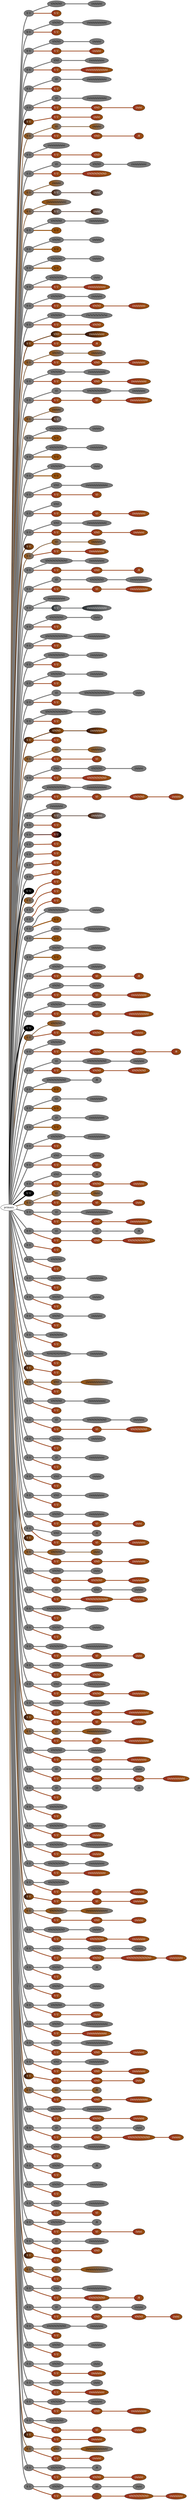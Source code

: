 graph {
 graph [rankdir=LR]
"1" [qtype="pendant_node", pendant_colors="#777777", pendant_ply="S", pendant_attach="U", pendant_length="41.0", label="S U", style=filled, fillcolor="#777777", fontcolor="#000000"]
"primary" -- "1" [qtype="pendant_link",penwidth=5,color="#777777"]
"1:0" [qtype="knot_node", knot_value="4", knot_type="S", knot_position="14.5", knot_spin="Z", label="\\O\\O\\O\\O", style=filled, fillcolor="#777777" , fontcolor="#000000"]
"1" -- "1:0" [qtype="knot_link",penwidth=5,color="#777777"]
"1:1" [qtype="knot_node", knot_value="4", knot_type="L", knot_position="21.5", knot_spin="S", label="(/o/o/o/o)", style=filled, fillcolor="#777777" , fontcolor="#000000"]
"1:0" -- "1:1" [qtype="knot_link",penwidth=5,color="#777777"]
"1s1" [qtype="pendant_node", pendant_colors="#9B2F1F:#95500C", pendant_ply="S", pendant_attach="U", pendant_length="52.5", label="S U", style=filled, fillcolor="#9B2F1F:#95500C", fontcolor="#ffffff"]
"1" -- "1s1" [qtype="pendant_link",penwidth=2,color="#9B2F1F:#95500C"]
"2" [qtype="pendant_node", pendant_colors="#777777", pendant_ply="S", pendant_attach="U", pendant_length="41.5", label="S U", style=filled, fillcolor="#777777", fontcolor="#000000"]
"primary" -- "2" [qtype="pendant_link",penwidth=5,color="#777777"]
"2:0" [qtype="knot_node", knot_value="3", knot_type="S", knot_position="13.5", knot_spin="Z", label="\\O\\O\\O", style=filled, fillcolor="#777777" , fontcolor="#000000"]
"2" -- "2:0" [qtype="knot_link",penwidth=5,color="#777777"]
"2:1" [qtype="knot_node", knot_value="8", knot_type="L", knot_position="21.0", knot_spin="S", label="(/o/o/o/o/o/o/o/o)", style=filled, fillcolor="#777777" , fontcolor="#000000"]
"2:0" -- "2:1" [qtype="knot_link",penwidth=5,color="#777777"]
"2s1" [qtype="pendant_node", pendant_colors="#9B2F1F:#95500C", pendant_ply="S", pendant_attach="U", pendant_length="50.5", label="S U", style=filled, fillcolor="#9B2F1F:#95500C", fontcolor="#ffffff"]
"2" -- "2s1" [qtype="pendant_link",penwidth=2,color="#9B2F1F:#95500C"]
"3" [qtype="pendant_node", pendant_colors="#777777", pendant_ply="S", pendant_attach="U", pendant_length="57.0", label="S U", style=filled, fillcolor="#777777", fontcolor="#000000"]
"primary" -- "3" [qtype="pendant_link",penwidth=5,color="#777777"]
"3:0" [qtype="knot_node", knot_value="3", knot_type="S", knot_position="14.5", knot_spin="Z", label="\\O\\O\\O", style=filled, fillcolor="#777777" , fontcolor="#000000"]
"3" -- "3:0" [qtype="knot_link",penwidth=5,color="#777777"]
"3:1" [qtype="knot_node", knot_value="3", knot_type="L", knot_position="22.0", knot_spin="S", label="(/o/o/o)", style=filled, fillcolor="#777777" , fontcolor="#000000"]
"3:0" -- "3:1" [qtype="knot_link",penwidth=5,color="#777777"]
"3s1" [qtype="pendant_node", pendant_colors="#9B2F1F:#95500C", pendant_ply="S", pendant_attach="U", pendant_length="50.5", label="S U", style=filled, fillcolor="#9B2F1F:#95500C", fontcolor="#ffffff"]
"3" -- "3s1" [qtype="pendant_link",penwidth=2,color="#9B2F1F:#95500C"]
"3s1:0" [qtype="knot_node", knot_value="3", knot_type="L", knot_position="21.0", knot_spin="S", label="(/o/o/o)", style=filled, fillcolor="#9B2F1F:#95500C" , fontcolor="#ffffff"]
"3s1" -- "3s1:0" [qtype="knot_link",penwidth=2,color="#9B2F1F:#95500C"]
"4" [qtype="pendant_node", pendant_colors="#777777", pendant_ply="S", pendant_attach="U", pendant_length="29.0", label="S U", style=filled, fillcolor="#777777", fontcolor="#000000"]
"primary" -- "4" [qtype="pendant_link",penwidth=5,color="#777777"]
"4:0" [qtype="knot_node", knot_value="2", knot_type="S", knot_position="15.5", knot_spin="Z", label="\\O\\O", style=filled, fillcolor="#777777" , fontcolor="#000000"]
"4" -- "4:0" [qtype="knot_link",penwidth=5,color="#777777"]
"4:1" [qtype="knot_node", knot_value="6", knot_type="L", knot_position="22.5", knot_spin="S", label="(/o/o/o/o/o/o)", style=filled, fillcolor="#777777" , fontcolor="#000000"]
"4:0" -- "4:1" [qtype="knot_link",penwidth=5,color="#777777"]
"4s1" [qtype="pendant_node", pendant_colors="#9B2F1F:#95500C", pendant_ply="S", pendant_attach="U", pendant_length="43.0", label="S U", style=filled, fillcolor="#9B2F1F:#95500C", fontcolor="#ffffff"]
"4" -- "4s1" [qtype="pendant_link",penwidth=2,color="#9B2F1F:#95500C"]
"4s1:0" [qtype="knot_node", knot_value="9", knot_type="L", knot_position="20.5", knot_spin="S", label="(/o/o/o/o/o/o/o/o/o)", style=filled, fillcolor="#9B2F1F:#95500C" , fontcolor="#ffffff"]
"4s1" -- "4s1:0" [qtype="knot_link",penwidth=2,color="#9B2F1F:#95500C"]
"5" [qtype="pendant_node", pendant_colors="#777777", pendant_ply="S", pendant_attach="U", pendant_length="59.5", label="S U", style=filled, fillcolor="#777777", fontcolor="#000000"]
"primary" -- "5" [qtype="pendant_link",penwidth=5,color="#777777"]
"5:0" [qtype="knot_node", knot_value="1", knot_type="S", knot_position="16.0", knot_spin="Z", label="\\O", style=filled, fillcolor="#777777" , fontcolor="#000000"]
"5" -- "5:0" [qtype="knot_link",penwidth=5,color="#777777"]
"5:1" [qtype="knot_node", knot_value="8", knot_type="L", knot_position="23.0", knot_spin="S", label="(/o/o/o/o/o/o/o/o)", style=filled, fillcolor="#777777" , fontcolor="#000000"]
"5:0" -- "5:1" [qtype="knot_link",penwidth=5,color="#777777"]
"5s1" [qtype="pendant_node", pendant_colors="#9B2F1F:#95500C", pendant_ply="S", pendant_attach="U", pendant_length="12.5", label="S U", style=filled, fillcolor="#9B2F1F:#95500C", fontcolor="#ffffff"]
"5" -- "5s1" [qtype="pendant_link",penwidth=2,color="#9B2F1F:#95500C"]
"6" [qtype="pendant_node", pendant_colors="#777777", pendant_ply="S", pendant_attach="U", pendant_length="44.5", label="S U", style=filled, fillcolor="#777777", fontcolor="#000000"]
"primary" -- "6" [qtype="pendant_link",penwidth=5,color="#777777"]
"6:0" [qtype="knot_node", knot_value="1", knot_type="S", knot_position="16.5", knot_spin="Z", label="\\O", style=filled, fillcolor="#777777" , fontcolor="#000000"]
"6" -- "6:0" [qtype="knot_link",penwidth=5,color="#777777"]
"6:1" [qtype="knot_node", knot_value="8", knot_type="L", knot_position="24.0", knot_spin="S", label="(/o/o/o/o/o/o/o/o)", style=filled, fillcolor="#777777" , fontcolor="#000000"]
"6:0" -- "6:1" [qtype="knot_link",penwidth=5,color="#777777"]
"6s1" [qtype="pendant_node", pendant_colors="#9B2F1F:#95500C", pendant_ply="S", pendant_attach="U", pendant_length="46.0", label="S U", style=filled, fillcolor="#9B2F1F:#95500C", fontcolor="#ffffff"]
"6" -- "6s1" [qtype="pendant_link",penwidth=2,color="#9B2F1F:#95500C"]
"6s1:0" [qtype="knot_node", knot_value="2", knot_type="S", knot_position="15.0", knot_spin="Z", label="\\O\\O", style=filled, fillcolor="#9B2F1F:#95500C" , fontcolor="#ffffff"]
"6s1" -- "6s1:0" [qtype="knot_link",penwidth=2,color="#9B2F1F:#95500C"]
"6s1:1" [qtype="knot_node", knot_value="2", knot_type="L", knot_position="22.0", knot_spin="S", label="(/o/o)", style=filled, fillcolor="#9B2F1F:#95500C" , fontcolor="#ffffff"]
"6s1:0" -- "6s1:1" [qtype="knot_link",penwidth=2,color="#9B2F1F:#95500C"]
"7" [qtype="pendant_node", pendant_colors="#35170C:#95500C", pendant_ply="S", pendant_attach="U", pendant_length="25.0", label="S U", style=filled, fillcolor="#35170C:#95500C", fontcolor="#ffffff"]
"primary" -- "7" [qtype="pendant_link",penwidth=2,color="#35170C:#95500C"]
"7s1" [qtype="pendant_node", pendant_colors="#9B2F1F:#95500C", pendant_ply="S", pendant_attach="U", pendant_length="32.0", label="S U", style=filled, fillcolor="#9B2F1F:#95500C", fontcolor="#ffffff"]
"7" -- "7s1" [qtype="pendant_link",penwidth=2,color="#9B2F1F:#95500C"]
"7s1:0" [qtype="knot_node", knot_value="2", knot_type="L", knot_position="24.5", knot_spin="S", label="(/o/o)", style=filled, fillcolor="#9B2F1F:#95500C" , fontcolor="#ffffff"]
"7s1" -- "7s1:0" [qtype="knot_link",penwidth=2,color="#9B2F1F:#95500C"]
"8" [qtype="pendant_node", pendant_colors="#95500C:#777777", pendant_ply="S", pendant_attach="U", pendant_length="54.0", label="S U", style=filled, fillcolor="#95500C:#777777", fontcolor="#000000"]
"primary" -- "8" [qtype="pendant_link",penwidth=2,color="#95500C:#777777"]
"8:0" [qtype="knot_node", knot_value="1", knot_type="S", knot_position="17.5", knot_spin="Z", label="\\O", style=filled, fillcolor="#95500C:#777777" , fontcolor="#000000"]
"8" -- "8:0" [qtype="knot_link",penwidth=2,color="#95500C:#777777"]
"8:1" [qtype="knot_node", knot_value="3", knot_type="L", knot_position="24.5", knot_spin="S", label="(/o/o/o)", style=filled, fillcolor="#95500C:#777777" , fontcolor="#000000"]
"8:0" -- "8:1" [qtype="knot_link",penwidth=2,color="#95500C:#777777"]
"8s1" [qtype="pendant_node", pendant_colors="#9B2F1F:#95500C", pendant_ply="S", pendant_attach="U", pendant_length="50.5", label="S U", style=filled, fillcolor="#9B2F1F:#95500C", fontcolor="#ffffff"]
"8" -- "8s1" [qtype="pendant_link",penwidth=2,color="#9B2F1F:#95500C"]
"8s1:0" [qtype="knot_node", knot_value="2", knot_type="S", knot_position="16.5", knot_spin="Z", label="\\O\\O", style=filled, fillcolor="#9B2F1F:#95500C" , fontcolor="#ffffff"]
"8s1" -- "8s1:0" [qtype="knot_link",penwidth=2,color="#9B2F1F:#95500C"]
"8s1:1" [qtype="knot_node", knot_value="1", knot_type="E", knot_position="23.5", knot_spin="S", label="/8", style=filled, fillcolor="#9B2F1F:#95500C" , fontcolor="#ffffff"]
"8s1:0" -- "8s1:1" [qtype="knot_link",penwidth=2,color="#9B2F1F:#95500C"]
"9" [qtype="pendant_node", pendant_colors="#777777", pendant_ply="S", pendant_attach="U", pendant_length="49.0", label="S U", style=filled, fillcolor="#777777", fontcolor="#000000"]
"primary" -- "9" [qtype="pendant_link",penwidth=5,color="#777777"]
"9:0" [qtype="knot_node", knot_value="7", knot_type="L", knot_position="24.5", knot_spin="S", label="(/o/o/o/o/o/o/o)", style=filled, fillcolor="#777777" , fontcolor="#000000"]
"9" -- "9:0" [qtype="knot_link",penwidth=5,color="#777777"]
"9s1" [qtype="pendant_node", pendant_colors="#9B2F1F:#95500C", pendant_ply="S", pendant_attach="U", pendant_length="50.5", label="S U", style=filled, fillcolor="#9B2F1F:#95500C", fontcolor="#ffffff"]
"9" -- "9s1" [qtype="pendant_link",penwidth=2,color="#9B2F1F:#95500C"]
"9s1:0" [qtype="knot_node", knot_value="2", knot_type="S", knot_position="17.0", knot_spin="Z", label="\\O\\O", style=filled, fillcolor="#9B2F1F:#95500C" , fontcolor="#ffffff"]
"9s1" -- "9s1:0" [qtype="knot_link",penwidth=2,color="#9B2F1F:#95500C"]
"10" [qtype="pendant_node", pendant_colors="#777777", pendant_ply="S", pendant_attach="U", pendant_length="33.5", label="S U", style=filled, fillcolor="#777777", fontcolor="#000000"]
"primary" -- "10" [qtype="pendant_link",penwidth=5,color="#777777"]
"10:0" [qtype="knot_node", knot_value="1", knot_type="S", knot_position="9.0", knot_spin="Z", label="\\O", style=filled, fillcolor="#777777" , fontcolor="#000000"]
"10" -- "10:0" [qtype="knot_link",penwidth=5,color="#777777"]
"10:1" [qtype="knot_node", knot_value="3", knot_type="S", knot_position="14.0", knot_spin="Z", label="\\O\\O\\O", style=filled, fillcolor="#777777" , fontcolor="#000000"]
"10:0" -- "10:1" [qtype="knot_link",penwidth=5,color="#777777"]
"10:2" [qtype="knot_node", knot_value="6", knot_type="L", knot_position="20.5", knot_spin="S", label="(/o/o/o/o/o/o)", style=filled, fillcolor="#777777" , fontcolor="#000000"]
"10:1" -- "10:2" [qtype="knot_link",penwidth=5,color="#777777"]
"10s1" [qtype="pendant_node", pendant_colors="#9B2F1F:#95500C", pendant_ply="S", pendant_attach="U", pendant_length="9.0", label="S U", style=filled, fillcolor="#9B2F1F:#95500C", fontcolor="#ffffff"]
"10" -- "10s1" [qtype="pendant_link",penwidth=2,color="#9B2F1F:#95500C"]
"10s1:0" [qtype="knot_node", knot_value="7", knot_type="S", knot_position="0.0", knot_spin="Z", label="\\O\\O\\O\\O\\O\\O\\O", style=filled, fillcolor="#9B2F1F:#95500C" , fontcolor="#ffffff"]
"10s1" -- "10s1:0" [qtype="knot_link",penwidth=2,color="#9B2F1F:#95500C"]
"11" [qtype="pendant_node", pendant_colors="#95500C:#777777", pendant_ply="S", pendant_attach="U", pendant_length="48.5", label="S U", style=filled, fillcolor="#95500C:#777777", fontcolor="#000000"]
"primary" -- "11" [qtype="pendant_link",penwidth=2,color="#95500C:#777777"]
"11:0" [qtype="knot_node", knot_value="3", knot_type="L", knot_position="23.0", knot_spin="S", label="(/o/o/o)", style=filled, fillcolor="#95500C:#777777" , fontcolor="#000000"]
"11" -- "11:0" [qtype="knot_link",penwidth=2,color="#95500C:#777777"]
"11s1" [qtype="pendant_node", pendant_colors="#4D220E:#777777", pendant_ply="S", pendant_attach="U", pendant_length="46.5", label="S U", style=filled, fillcolor="#4D220E:#777777", fontcolor="#ffffff"]
"11" -- "11s1" [qtype="pendant_link",penwidth=2,color="#4D220E:#777777"]
"11s1:0" [qtype="knot_node", knot_value="2", knot_type="L", knot_position="20.5", knot_spin="S", label="(/o/o)", style=filled, fillcolor="#4D220E:#777777" , fontcolor="#ffffff"]
"11s1" -- "11s1:0" [qtype="knot_link",penwidth=2,color="#4D220E:#777777"]
"12" [qtype="pendant_node", pendant_colors="#95500C:#777777", pendant_ply="S", pendant_attach="U", pendant_length="44.0", label="S U", style=filled, fillcolor="#95500C:#777777", fontcolor="#000000"]
"primary" -- "12" [qtype="pendant_link",penwidth=2,color="#95500C:#777777"]
"12:0" [qtype="knot_node", knot_value="8", knot_type="L", knot_position="22.5", knot_spin="S", label="(/o/o/o/o/o/o/o/o)", style=filled, fillcolor="#95500C:#777777" , fontcolor="#000000"]
"12" -- "12:0" [qtype="knot_link",penwidth=2,color="#95500C:#777777"]
"12s1" [qtype="pendant_node", pendant_colors="#4D220E:#777777", pendant_ply="S", pendant_attach="U", pendant_length="55.5", label="S U", style=filled, fillcolor="#4D220E:#777777", fontcolor="#ffffff"]
"12" -- "12s1" [qtype="pendant_link",penwidth=2,color="#4D220E:#777777"]
"12s1:0" [qtype="knot_node", knot_value="2", knot_type="L", knot_position="22.5", knot_spin="S", label="(/o/o)", style=filled, fillcolor="#4D220E:#777777" , fontcolor="#ffffff"]
"12s1" -- "12s1:0" [qtype="knot_link",penwidth=2,color="#4D220E:#777777"]
"13" [qtype="pendant_node", pendant_colors="#777777", pendant_ply="S", pendant_attach="U", pendant_length="35.0", label="S U", style=filled, fillcolor="#777777", fontcolor="#000000"]
"primary" -- "13" [qtype="pendant_link",penwidth=5,color="#777777"]
"13:0" [qtype="knot_node", knot_value="4", knot_type="S", knot_position="15.5", knot_spin="Z", label="\\O\\O\\O\\O", style=filled, fillcolor="#777777" , fontcolor="#000000"]
"13" -- "13:0" [qtype="knot_link",penwidth=5,color="#777777"]
"13:1" [qtype="knot_node", knot_value="6", knot_type="L", knot_position="21.5", knot_spin="S", label="(/o/o/o/o/o/o)", style=filled, fillcolor="#777777" , fontcolor="#000000"]
"13:0" -- "13:1" [qtype="knot_link",penwidth=5,color="#777777"]
"13s1" [qtype="pendant_node", pendant_colors="#95500C", pendant_ply="S", pendant_attach="U", pendant_length="41.5", label="S U", style=filled, fillcolor="#95500C", fontcolor="#000000"]
"13" -- "13s1" [qtype="pendant_link",penwidth=5,color="#95500C"]
"14" [qtype="pendant_node", pendant_colors="#777777", pendant_ply="S", pendant_attach="U", pendant_length="39.5", label="S U", style=filled, fillcolor="#777777", fontcolor="#000000"]
"primary" -- "14" [qtype="pendant_link",penwidth=5,color="#777777"]
"14:0" [qtype="knot_node", knot_value="3", knot_type="S", knot_position="16.0", knot_spin="Z", label="\\O\\O\\O", style=filled, fillcolor="#777777" , fontcolor="#000000"]
"14" -- "14:0" [qtype="knot_link",penwidth=5,color="#777777"]
"14:1" [qtype="knot_node", knot_value="3", knot_type="L", knot_position="23.0", knot_spin="S", label="(/o/o/o)", style=filled, fillcolor="#777777" , fontcolor="#000000"]
"14:0" -- "14:1" [qtype="knot_link",penwidth=5,color="#777777"]
"14s1" [qtype="pendant_node", pendant_colors="#95500C", pendant_ply="S", pendant_attach="U", pendant_length="51.5", label="S U", style=filled, fillcolor="#95500C", fontcolor="#000000"]
"14" -- "14s1" [qtype="pendant_link",penwidth=5,color="#95500C"]
"15" [qtype="pendant_node", pendant_colors="#777777", pendant_ply="S", pendant_attach="U", pendant_length="41.5", label="S U", style=filled, fillcolor="#777777", fontcolor="#000000"]
"primary" -- "15" [qtype="pendant_link",penwidth=5,color="#777777"]
"15:0" [qtype="knot_node", knot_value="4", knot_type="S", knot_position="16.5", knot_spin="Z", label="\\O\\O\\O\\O", style=filled, fillcolor="#777777" , fontcolor="#000000"]
"15" -- "15:0" [qtype="knot_link",penwidth=5,color="#777777"]
"15:1" [qtype="knot_node", knot_value="3", knot_type="L", knot_position="23.5", knot_spin="S", label="(/o/o/o)", style=filled, fillcolor="#777777" , fontcolor="#000000"]
"15:0" -- "15:1" [qtype="knot_link",penwidth=5,color="#777777"]
"15s1" [qtype="pendant_node", pendant_colors="#95500C", pendant_ply="S", pendant_attach="U", pendant_length="45.0", label="S U", style=filled, fillcolor="#95500C", fontcolor="#000000"]
"15" -- "15s1" [qtype="pendant_link",penwidth=5,color="#95500C"]
"16" [qtype="pendant_node", pendant_colors="#777777", pendant_ply="S", pendant_attach="U", pendant_length="39.0", label="S U", style=filled, fillcolor="#777777", fontcolor="#000000"]
"primary" -- "16" [qtype="pendant_link",penwidth=5,color="#777777"]
"16:0" [qtype="knot_node", knot_value="5", knot_type="S", knot_position="16.5", knot_spin="Z", label="\\O\\O\\O\\O\\O", style=filled, fillcolor="#777777" , fontcolor="#000000"]
"16" -- "16:0" [qtype="knot_link",penwidth=5,color="#777777"]
"16:1" [qtype="knot_node", knot_value="2", knot_type="L", knot_position="23.0", knot_spin="S", label="(/o/o)", style=filled, fillcolor="#777777" , fontcolor="#000000"]
"16:0" -- "16:1" [qtype="knot_link",penwidth=5,color="#777777"]
"16s1" [qtype="pendant_node", pendant_colors="#9B2F1F:#95500C", pendant_ply="S", pendant_attach="U", pendant_length="43.0", label="S U", style=filled, fillcolor="#9B2F1F:#95500C", fontcolor="#ffffff"]
"16" -- "16s1" [qtype="pendant_link",penwidth=2,color="#9B2F1F:#95500C"]
"16s1:0" [qtype="knot_node", knot_value="7", knot_type="L", knot_position="21.5", knot_spin="S", label="(/o/o/o/o/o/o/o)", style=filled, fillcolor="#9B2F1F:#95500C" , fontcolor="#ffffff"]
"16s1" -- "16s1:0" [qtype="knot_link",penwidth=2,color="#9B2F1F:#95500C"]
"17" [qtype="pendant_node", pendant_colors="#777777", pendant_ply="S", pendant_attach="U", pendant_length="34.0", label="S U", style=filled, fillcolor="#777777", fontcolor="#000000"]
"primary" -- "17" [qtype="pendant_link",penwidth=5,color="#777777"]
"17:0" [qtype="knot_node", knot_value="4", knot_type="S", knot_position="16.0", knot_spin="Z", label="\\O\\O\\O\\O", style=filled, fillcolor="#777777" , fontcolor="#000000"]
"17" -- "17:0" [qtype="knot_link",penwidth=5,color="#777777"]
"17:1" [qtype="knot_node", knot_value="4", knot_type="L", knot_position="22.5", knot_spin="S", label="(/o/o/o/o)", style=filled, fillcolor="#777777" , fontcolor="#000000"]
"17:0" -- "17:1" [qtype="knot_link",penwidth=5,color="#777777"]
"17s1" [qtype="pendant_node", pendant_colors="#9B2F1F:#95500C", pendant_ply="S", pendant_attach="U", pendant_length="42.5", label="S U", style=filled, fillcolor="#9B2F1F:#95500C", fontcolor="#ffffff"]
"17" -- "17s1" [qtype="pendant_link",penwidth=2,color="#9B2F1F:#95500C"]
"17s1:0" [qtype="knot_node", knot_value="3", knot_type="S", knot_position="14.0", knot_spin="Z", label="\\O\\O\\O", style=filled, fillcolor="#9B2F1F:#95500C" , fontcolor="#ffffff"]
"17s1" -- "17s1:0" [qtype="knot_link",penwidth=2,color="#9B2F1F:#95500C"]
"17s1:1" [qtype="knot_node", knot_value="5", knot_type="L", knot_position="20.0", knot_spin="S", label="(/o/o/o/o/o)", style=filled, fillcolor="#9B2F1F:#95500C" , fontcolor="#ffffff"]
"17s1:0" -- "17s1:1" [qtype="knot_link",penwidth=2,color="#9B2F1F:#95500C"]
"18" [qtype="pendant_node", pendant_colors="#777777", pendant_ply="S", pendant_attach="U", pendant_length="46.5", label="S U", style=filled, fillcolor="#777777", fontcolor="#000000"]
"primary" -- "18" [qtype="pendant_link",penwidth=5,color="#777777"]
"18:0" [qtype="knot_node", knot_value="4", knot_type="S", knot_position="16.5", knot_spin="Z", label="\\O\\O\\O\\O", style=filled, fillcolor="#777777" , fontcolor="#000000"]
"18" -- "18:0" [qtype="knot_link",penwidth=5,color="#777777"]
"18:1" [qtype="knot_node", knot_value="7", knot_type="L", knot_position="24.0", knot_spin="U", label="(?o?o?o?o?o?o?o)", style=filled, fillcolor="#777777" , fontcolor="#000000"]
"18:0" -- "18:1" [qtype="knot_link",penwidth=5,color="#777777"]
"18s1" [qtype="pendant_node", pendant_colors="#9B2F1F:#95500C", pendant_ply="S", pendant_attach="U", pendant_length="45.0", label="S U", style=filled, fillcolor="#9B2F1F:#95500C", fontcolor="#ffffff"]
"18" -- "18s1" [qtype="pendant_link",penwidth=2,color="#9B2F1F:#95500C"]
"18s1:0" [qtype="knot_node", knot_value="3", knot_type="S", knot_position="15.0", knot_spin="Z", label="\\O\\O\\O", style=filled, fillcolor="#9B2F1F:#95500C" , fontcolor="#ffffff"]
"18s1" -- "18s1:0" [qtype="knot_link",penwidth=2,color="#9B2F1F:#95500C"]
"19" [qtype="pendant_node", pendant_colors="#35170C:#95500C", pendant_ply="S", pendant_attach="U", pendant_length="44.5", label="S U", style=filled, fillcolor="#35170C:#95500C", fontcolor="#ffffff"]
"primary" -- "19" [qtype="pendant_link",penwidth=2,color="#35170C:#95500C"]
"19:0" [qtype="knot_node", knot_value="2", knot_type="S", knot_position="16.0", knot_spin="Z", label="\\O\\O", style=filled, fillcolor="#35170C:#95500C" , fontcolor="#ffffff"]
"19" -- "19:0" [qtype="knot_link",penwidth=2,color="#35170C:#95500C"]
"19:1" [qtype="knot_node", knot_value="6", knot_type="L", knot_position="24.0", knot_spin="S", label="(/o/o/o/o/o/o)", style=filled, fillcolor="#35170C:#95500C" , fontcolor="#ffffff"]
"19:0" -- "19:1" [qtype="knot_link",penwidth=2,color="#35170C:#95500C"]
"19s1" [qtype="pendant_node", pendant_colors="#9B2F1F:#95500C", pendant_ply="S", pendant_attach="U", pendant_length="51.0", label="S U", style=filled, fillcolor="#9B2F1F:#95500C", fontcolor="#ffffff"]
"19" -- "19s1" [qtype="pendant_link",penwidth=2,color="#9B2F1F:#95500C"]
"19s1:0" [qtype="knot_node", knot_value="1", knot_type="E", knot_position="22.5", knot_spin="S", label="/8", style=filled, fillcolor="#9B2F1F:#95500C" , fontcolor="#ffffff"]
"19s1" -- "19s1:0" [qtype="knot_link",penwidth=2,color="#9B2F1F:#95500C"]
"20" [qtype="pendant_node", pendant_colors="#95500C:#777777", pendant_ply="S", pendant_attach="U", pendant_length="43.0", label="S U", style=filled, fillcolor="#95500C:#777777", fontcolor="#000000"]
"primary" -- "20" [qtype="pendant_link",penwidth=2,color="#95500C:#777777"]
"20:0" [qtype="knot_node", knot_value="3", knot_type="S", knot_position="16.5", knot_spin="Z", label="\\O\\O\\O", style=filled, fillcolor="#95500C:#777777" , fontcolor="#000000"]
"20" -- "20:0" [qtype="knot_link",penwidth=2,color="#95500C:#777777"]
"20:1" [qtype="knot_node", knot_value="4", knot_type="L", knot_position="22.5", knot_spin="S", label="(/o/o/o/o)", style=filled, fillcolor="#95500C:#777777" , fontcolor="#000000"]
"20:0" -- "20:1" [qtype="knot_link",penwidth=2,color="#95500C:#777777"]
"20s1" [qtype="pendant_node", pendant_colors="#9B2F1F:#95500C", pendant_ply="S", pendant_attach="U", pendant_length="40.5", label="S U", style=filled, fillcolor="#9B2F1F:#95500C", fontcolor="#ffffff"]
"20" -- "20s1" [qtype="pendant_link",penwidth=2,color="#9B2F1F:#95500C"]
"20s1:0" [qtype="knot_node", knot_value="2", knot_type="S", knot_position="14.5", knot_spin="Z", label="\\O\\O", style=filled, fillcolor="#9B2F1F:#95500C" , fontcolor="#ffffff"]
"20s1" -- "20s1:0" [qtype="knot_link",penwidth=2,color="#9B2F1F:#95500C"]
"20s1:1" [qtype="knot_node", knot_value="5", knot_type="L", knot_position="21.0", knot_spin="S", label="(/o/o/o/o/o)", style=filled, fillcolor="#9B2F1F:#95500C" , fontcolor="#ffffff"]
"20s1:0" -- "20s1:1" [qtype="knot_link",penwidth=2,color="#9B2F1F:#95500C"]
"21" [qtype="pendant_node", pendant_colors="#777777", pendant_ply="S", pendant_attach="U", pendant_length="50.0", label="S U", style=filled, fillcolor="#777777", fontcolor="#000000"]
"primary" -- "21" [qtype="pendant_link",penwidth=5,color="#777777"]
"21:0" [qtype="knot_node", knot_value="4", knot_type="S", knot_position="15.5", knot_spin="Z", label="\\O\\O\\O\\O", style=filled, fillcolor="#777777" , fontcolor="#000000"]
"21" -- "21:0" [qtype="knot_link",penwidth=5,color="#777777"]
"21:1" [qtype="knot_node", knot_value="7", knot_type="L", knot_position="22.5", knot_spin="S", label="(/o/o/o/o/o/o/o)", style=filled, fillcolor="#777777" , fontcolor="#000000"]
"21:0" -- "21:1" [qtype="knot_link",penwidth=5,color="#777777"]
"21s1" [qtype="pendant_node", pendant_colors="#9B2F1F:#95500C", pendant_ply="S", pendant_attach="U", pendant_length="41.5", label="S U", style=filled, fillcolor="#9B2F1F:#95500C", fontcolor="#ffffff"]
"21" -- "21s1" [qtype="pendant_link",penwidth=2,color="#9B2F1F:#95500C"]
"21s1:0" [qtype="knot_node", knot_value="2", knot_type="S", knot_position="14.5", knot_spin="Z", label="\\O\\O", style=filled, fillcolor="#9B2F1F:#95500C" , fontcolor="#ffffff"]
"21s1" -- "21s1:0" [qtype="knot_link",penwidth=2,color="#9B2F1F:#95500C"]
"21s1:1" [qtype="knot_node", knot_value="6", knot_type="L", knot_position="21.0", knot_spin="S", label="(/o/o/o/o/o/o)", style=filled, fillcolor="#9B2F1F:#95500C" , fontcolor="#ffffff"]
"21s1:0" -- "21s1:1" [qtype="knot_link",penwidth=2,color="#9B2F1F:#95500C"]
"22" [qtype="pendant_node", pendant_colors="#777777", pendant_ply="S", pendant_attach="U", pendant_length="30.5", label="S U", style=filled, fillcolor="#777777", fontcolor="#000000"]
"primary" -- "22" [qtype="pendant_link",penwidth=5,color="#777777"]
"22:0" [qtype="knot_node", knot_value="1", knot_type="S", knot_position="10.0", knot_spin="Z", label="\\O", style=filled, fillcolor="#777777" , fontcolor="#000000"]
"22" -- "22:0" [qtype="knot_link",penwidth=5,color="#777777"]
"22:1" [qtype="knot_node", knot_value="7", knot_type="S", knot_position="17.0", knot_spin="Z", label="\\O\\O\\O\\O\\O\\O\\O", style=filled, fillcolor="#777777" , fontcolor="#000000"]
"22:0" -- "22:1" [qtype="knot_link",penwidth=5,color="#777777"]
"22:2" [qtype="knot_node", knot_value="5", knot_type="L", knot_position="23.0", knot_spin="S", label="(/o/o/o/o/o)", style=filled, fillcolor="#777777" , fontcolor="#000000"]
"22:1" -- "22:2" [qtype="knot_link",penwidth=5,color="#777777"]
"22s1" [qtype="pendant_node", pendant_colors="#9B2F1F:#95500C", pendant_ply="S", pendant_attach="U", pendant_length="45.5", label="S U", style=filled, fillcolor="#9B2F1F:#95500C", fontcolor="#ffffff"]
"22" -- "22s1" [qtype="pendant_link",penwidth=2,color="#9B2F1F:#95500C"]
"22s1:0" [qtype="knot_node", knot_value="1", knot_type="S", knot_position="10.0", knot_spin="Z", label="\\O", style=filled, fillcolor="#9B2F1F:#95500C" , fontcolor="#ffffff"]
"22s1" -- "22s1:0" [qtype="knot_link",penwidth=2,color="#9B2F1F:#95500C"]
"22s1:1" [qtype="knot_node", knot_value="7", knot_type="L", knot_position="22.0", knot_spin="S", label="(/o/o/o/o/o/o/o)", style=filled, fillcolor="#9B2F1F:#95500C" , fontcolor="#ffffff"]
"22s1:0" -- "22s1:1" [qtype="knot_link",penwidth=2,color="#9B2F1F:#95500C"]
"23" [qtype="pendant_node", pendant_colors="#95500C:#777777", pendant_ply="S", pendant_attach="U", pendant_length="47.5", label="S U", style=filled, fillcolor="#95500C:#777777", fontcolor="#000000"]
"primary" -- "23" [qtype="pendant_link",penwidth=2,color="#95500C:#777777"]
"23:0" [qtype="knot_node", knot_value="3", knot_type="L", knot_position="23.5", knot_spin="S", label="(/o/o/o)", style=filled, fillcolor="#95500C:#777777" , fontcolor="#000000"]
"23" -- "23:0" [qtype="knot_link",penwidth=2,color="#95500C:#777777"]
"23s1" [qtype="pendant_node", pendant_colors="#4D220E:#777777", pendant_ply="S", pendant_attach="U", pendant_length="54.5", label="S U", style=filled, fillcolor="#4D220E:#777777", fontcolor="#ffffff"]
"23" -- "23s1" [qtype="pendant_link",penwidth=2,color="#4D220E:#777777"]
"24" [qtype="pendant_node", pendant_colors="#777777", pendant_ply="S", pendant_attach="U", pendant_length="34.5", label="S U", style=filled, fillcolor="#777777", fontcolor="#000000"]
"primary" -- "24" [qtype="pendant_link",penwidth=5,color="#777777"]
"24:0" [qtype="knot_node", knot_value="5", knot_type="S", knot_position="15.5", knot_spin="Z", label="\\O\\O\\O\\O\\O", style=filled, fillcolor="#777777" , fontcolor="#000000"]
"24" -- "24:0" [qtype="knot_link",penwidth=5,color="#777777"]
"24:1" [qtype="knot_node", knot_value="3", knot_type="L", knot_position="22.0", knot_spin="S", label="(/o/o/o)", style=filled, fillcolor="#777777" , fontcolor="#000000"]
"24:0" -- "24:1" [qtype="knot_link",penwidth=5,color="#777777"]
"24s1" [qtype="pendant_node", pendant_colors="#95500C", pendant_ply="S", pendant_attach="U", pendant_length="41.5", label="S U", style=filled, fillcolor="#95500C", fontcolor="#000000"]
"24" -- "24s1" [qtype="pendant_link",penwidth=5,color="#95500C"]
"25" [qtype="pendant_node", pendant_colors="#777777", pendant_ply="S", pendant_attach="U", pendant_length="43.0", label="S U", style=filled, fillcolor="#777777", fontcolor="#000000"]
"primary" -- "25" [qtype="pendant_link",penwidth=5,color="#777777"]
"25:0" [qtype="knot_node", knot_value="5", knot_type="S", knot_position="16.5", knot_spin="Z", label="\\O\\O\\O\\O\\O", style=filled, fillcolor="#777777" , fontcolor="#000000"]
"25" -- "25:0" [qtype="knot_link",penwidth=5,color="#777777"]
"25:1" [qtype="knot_node", knot_value="5", knot_type="L", knot_position="23.5", knot_spin="S", label="(/o/o/o/o/o)", style=filled, fillcolor="#777777" , fontcolor="#000000"]
"25:0" -- "25:1" [qtype="knot_link",penwidth=5,color="#777777"]
"25s1" [qtype="pendant_node", pendant_colors="#95500C", pendant_ply="S", pendant_attach="U", pendant_length="49.5", label="S U", style=filled, fillcolor="#95500C", fontcolor="#000000"]
"25" -- "25s1" [qtype="pendant_link",penwidth=5,color="#95500C"]
"26" [qtype="pendant_node", pendant_colors="#777777", pendant_ply="S", pendant_attach="U", pendant_length="30.5", label="S U", style=filled, fillcolor="#777777", fontcolor="#000000"]
"primary" -- "26" [qtype="pendant_link",penwidth=5,color="#777777"]
"26:0" [qtype="knot_node", knot_value="4", knot_type="S", knot_position="15.5", knot_spin="Z", label="\\O\\O\\O\\O", style=filled, fillcolor="#777777" , fontcolor="#000000"]
"26" -- "26:0" [qtype="knot_link",penwidth=5,color="#777777"]
"26:1" [qtype="knot_node", knot_value="2", knot_type="L", knot_position="21.0", knot_spin="S", label="(/o/o)", style=filled, fillcolor="#777777" , fontcolor="#000000"]
"26:0" -- "26:1" [qtype="knot_link",penwidth=5,color="#777777"]
"26s1" [qtype="pendant_node", pendant_colors="#95500C", pendant_ply="S", pendant_attach="U", pendant_length="46.5", label="S U", style=filled, fillcolor="#95500C", fontcolor="#000000"]
"26" -- "26s1" [qtype="pendant_link",penwidth=5,color="#95500C"]
"27" [qtype="pendant_node", pendant_colors="#777777", pendant_ply="S", pendant_attach="U", pendant_length="27.0", label="S U", style=filled, fillcolor="#777777", fontcolor="#000000"]
"primary" -- "27" [qtype="pendant_link",penwidth=5,color="#777777"]
"27:0" [qtype="knot_node", knot_value="2", knot_type="S", knot_position="14.0", knot_spin="Z", label="\\O\\O", style=filled, fillcolor="#777777" , fontcolor="#000000"]
"27" -- "27:0" [qtype="knot_link",penwidth=5,color="#777777"]
"27:1" [qtype="knot_node", knot_value="9", knot_type="L", knot_position="20.5", knot_spin="S", label="(/o/o/o/o/o/o/o/o/o)", style=filled, fillcolor="#777777" , fontcolor="#000000"]
"27:0" -- "27:1" [qtype="knot_link",penwidth=5,color="#777777"]
"27s1" [qtype="pendant_node", pendant_colors="#9B2F1F:#95500C", pendant_ply="S", pendant_attach="U", pendant_length="51.5", label="S U", style=filled, fillcolor="#9B2F1F:#95500C", fontcolor="#ffffff"]
"27" -- "27s1" [qtype="pendant_link",penwidth=2,color="#9B2F1F:#95500C"]
"27s1:0" [qtype="knot_node", knot_value="1", knot_type="S", knot_position="14.0", knot_spin="Z", label="\\O", style=filled, fillcolor="#9B2F1F:#95500C" , fontcolor="#ffffff"]
"27s1" -- "27s1:0" [qtype="knot_link",penwidth=2,color="#9B2F1F:#95500C"]
"28" [qtype="pendant_node", pendant_colors="#777777", pendant_ply="S", pendant_attach="U", pendant_length="58.0", label="S U", style=filled, fillcolor="#777777", fontcolor="#000000"]
"primary" -- "28" [qtype="pendant_link",penwidth=5,color="#777777"]
"28:0" [qtype="knot_node", knot_value="2", knot_type="S", knot_position="16.5", knot_spin="Z", label="\\O\\O", style=filled, fillcolor="#777777" , fontcolor="#000000"]
"28" -- "28:0" [qtype="knot_link",penwidth=5,color="#777777"]
"28s1" [qtype="pendant_node", pendant_colors="#9B2F1F:#95500C", pendant_ply="S", pendant_attach="U", pendant_length="35.5", label="S U", style=filled, fillcolor="#9B2F1F:#95500C", fontcolor="#ffffff"]
"28" -- "28s1" [qtype="pendant_link",penwidth=2,color="#9B2F1F:#95500C"]
"28s1:0" [qtype="knot_node", knot_value="1", knot_type="S", knot_position="15.0", knot_spin="Z", label="\\O", style=filled, fillcolor="#9B2F1F:#95500C" , fontcolor="#ffffff"]
"28s1" -- "28s1:0" [qtype="knot_link",penwidth=2,color="#9B2F1F:#95500C"]
"28s1:1" [qtype="knot_node", knot_value="5", knot_type="L", knot_position="22.0", knot_spin="S", label="(/o/o/o/o/o)", style=filled, fillcolor="#9B2F1F:#95500C" , fontcolor="#ffffff"]
"28s1:0" -- "28s1:1" [qtype="knot_link",penwidth=2,color="#9B2F1F:#95500C"]
"29" [qtype="pendant_node", pendant_colors="#777777", pendant_ply="S", pendant_attach="U", pendant_length="26.0", label="S U", style=filled, fillcolor="#777777", fontcolor="#000000"]
"primary" -- "29" [qtype="pendant_link",penwidth=5,color="#777777"]
"29:0" [qtype="knot_node", knot_value="2", knot_type="S", knot_position="16.5", knot_spin="Z", label="\\O\\O", style=filled, fillcolor="#777777" , fontcolor="#000000"]
"29" -- "29:0" [qtype="knot_link",penwidth=5,color="#777777"]
"29:1" [qtype="knot_node", knot_value="8", knot_type="L", knot_position="21.0", knot_spin="S", label="(/o/o/o/o/o/o/o/o)", style=filled, fillcolor="#777777" , fontcolor="#000000"]
"29:0" -- "29:1" [qtype="knot_link",penwidth=5,color="#777777"]
"29s1" [qtype="pendant_node", pendant_colors="#9B2F1F:#95500C", pendant_ply="S", pendant_attach="U", pendant_length="41.0", label="S U", style=filled, fillcolor="#9B2F1F:#95500C", fontcolor="#ffffff"]
"29" -- "29s1" [qtype="pendant_link",penwidth=2,color="#9B2F1F:#95500C"]
"29s1:0" [qtype="knot_node", knot_value="2", knot_type="S", knot_position="13.0", knot_spin="Z", label="\\O\\O", style=filled, fillcolor="#9B2F1F:#95500C" , fontcolor="#ffffff"]
"29s1" -- "29s1:0" [qtype="knot_link",penwidth=2,color="#9B2F1F:#95500C"]
"29s1:1" [qtype="knot_node", knot_value="4", knot_type="L", knot_position="20.0", knot_spin="S", label="(/o/o/o/o)", style=filled, fillcolor="#9B2F1F:#95500C" , fontcolor="#ffffff"]
"29s1:0" -- "29s1:1" [qtype="knot_link",penwidth=2,color="#9B2F1F:#95500C"]
"30" [qtype="pendant_node", pendant_colors="#35170C:#95500C", pendant_ply="S", pendant_attach="U", pendant_length="0.5", label="S U", style=filled, fillcolor="#35170C:#95500C", fontcolor="#ffffff"]
"primary" -- "30" [qtype="pendant_link",penwidth=2,color="#35170C:#95500C"]
"31" [qtype="pendant_node", pendant_colors="#95500C:#777777", pendant_ply="S", pendant_attach="U", pendant_length="31.5", label="S U", style=filled, fillcolor="#95500C:#777777", fontcolor="#000000"]
"primary" -- "31" [qtype="pendant_link",penwidth=2,color="#95500C:#777777"]
"31:0" [qtype="knot_node", knot_value="1", knot_type="S", knot_position="15.0", knot_spin="Z", label="\\O", style=filled, fillcolor="#95500C:#777777" , fontcolor="#000000"]
"31" -- "31:0" [qtype="knot_link",penwidth=2,color="#95500C:#777777"]
"31:1" [qtype="knot_node", knot_value="4", knot_type="L", knot_position="21.0", knot_spin="S", label="(/o/o/o/o)", style=filled, fillcolor="#95500C:#777777" , fontcolor="#000000"]
"31:0" -- "31:1" [qtype="knot_link",penwidth=2,color="#95500C:#777777"]
"31s1" [qtype="pendant_node", pendant_colors="#9B2F1F:#95500C", pendant_ply="S", pendant_attach="U", pendant_length="42.5", label="S U", style=filled, fillcolor="#9B2F1F:#95500C", fontcolor="#ffffff"]
"31" -- "31s1" [qtype="pendant_link",penwidth=2,color="#9B2F1F:#95500C"]
"31s1:0" [qtype="knot_node", knot_value="6", knot_type="L", knot_position="21.0", knot_spin="S", label="(/o/o/o/o/o/o)", style=filled, fillcolor="#9B2F1F:#95500C" , fontcolor="#ffffff"]
"31s1" -- "31s1:0" [qtype="knot_link",penwidth=2,color="#9B2F1F:#95500C"]
"32" [qtype="pendant_node", pendant_colors="#777777", pendant_ply="S", pendant_attach="U", pendant_length="37.0", label="S U", style=filled, fillcolor="#777777", fontcolor="#000000"]
"primary" -- "32" [qtype="pendant_link",penwidth=5,color="#777777"]
"32:0" [qtype="knot_node", knot_value="8", knot_type="S", knot_position="16.5", knot_spin="Z", label="\\O\\O\\O\\O\\O\\O\\O\\O", style=filled, fillcolor="#777777" , fontcolor="#000000"]
"32" -- "32:0" [qtype="knot_link",penwidth=5,color="#777777"]
"32:1" [qtype="knot_node", knot_value="6", knot_type="L", knot_position="22.5", knot_spin="S", label="(/o/o/o/o/o/o)", style=filled, fillcolor="#777777" , fontcolor="#000000"]
"32:0" -- "32:1" [qtype="knot_link",penwidth=5,color="#777777"]
"32s1" [qtype="pendant_node", pendant_colors="#9B2F1F:#95500C", pendant_ply="S", pendant_attach="U", pendant_length="44.0", label="S U", style=filled, fillcolor="#9B2F1F:#95500C", fontcolor="#ffffff"]
"32" -- "32s1" [qtype="pendant_link",penwidth=2,color="#9B2F1F:#95500C"]
"32s1:0" [qtype="knot_node", knot_value="2", knot_type="S", knot_position="14.0", knot_spin="Z", label="\\O\\O", style=filled, fillcolor="#9B2F1F:#95500C" , fontcolor="#ffffff"]
"32s1" -- "32s1:0" [qtype="knot_link",penwidth=2,color="#9B2F1F:#95500C"]
"32s1:1" [qtype="knot_node", knot_value="1", knot_type="E", knot_position="21.5", knot_spin="S", label="/8", style=filled, fillcolor="#9B2F1F:#95500C" , fontcolor="#ffffff"]
"32s1:0" -- "32s1:1" [qtype="knot_link",penwidth=2,color="#9B2F1F:#95500C"]
"33" [qtype="pendant_node", pendant_colors="#777777", pendant_ply="S", pendant_attach="U", pendant_length="39.5", label="S U", style=filled, fillcolor="#777777", fontcolor="#000000"]
"primary" -- "33" [qtype="pendant_link",penwidth=5,color="#777777"]
"33:0" [qtype="knot_node", knot_value="1", knot_type="S", knot_position="10.5", knot_spin="Z", label="\\O", style=filled, fillcolor="#777777" , fontcolor="#000000"]
"33" -- "33:0" [qtype="knot_link",penwidth=5,color="#777777"]
"33:1" [qtype="knot_node", knot_value="5", knot_type="S", knot_position="16.0", knot_spin="Z", label="\\O\\O\\O\\O\\O", style=filled, fillcolor="#777777" , fontcolor="#000000"]
"33:0" -- "33:1" [qtype="knot_link",penwidth=5,color="#777777"]
"33:2" [qtype="knot_node", knot_value="7", knot_type="L", knot_position="23.0", knot_spin="S", label="(/o/o/o/o/o/o/o)", style=filled, fillcolor="#777777" , fontcolor="#000000"]
"33:1" -- "33:2" [qtype="knot_link",penwidth=5,color="#777777"]
"33s1" [qtype="pendant_node", pendant_colors="#9B2F1F:#95500C", pendant_ply="S", pendant_attach="U", pendant_length="42.5", label="S U", style=filled, fillcolor="#9B2F1F:#95500C", fontcolor="#ffffff"]
"33" -- "33s1" [qtype="pendant_link",penwidth=2,color="#9B2F1F:#95500C"]
"33s1:0" [qtype="knot_node", knot_value="1", knot_type="S", knot_position="9.5", knot_spin="Z", label="\\O", style=filled, fillcolor="#9B2F1F:#95500C" , fontcolor="#ffffff"]
"33s1" -- "33s1:0" [qtype="knot_link",penwidth=2,color="#9B2F1F:#95500C"]
"33s1:1" [qtype="knot_node", knot_value="7", knot_type="L", knot_position="20.0", knot_spin="S", label="(/o/o/o/o/o/o/o)", style=filled, fillcolor="#9B2F1F:#95500C" , fontcolor="#ffffff"]
"33s1:0" -- "33s1:1" [qtype="knot_link",penwidth=2,color="#9B2F1F:#95500C"]
"34" [qtype="pendant_node", pendant_colors="#777777", pendant_ply="S", pendant_attach="U", pendant_length="45.5", label="S U", style=filled, fillcolor="#777777", fontcolor="#000000"]
"primary" -- "34" [qtype="pendant_link",penwidth=5,color="#777777"]
"34:0" [qtype="knot_node", knot_value="7", knot_type="L", knot_position="23.0", knot_spin="S", label="(/o/o/o/o/o/o/o)", style=filled, fillcolor="#777777" , fontcolor="#000000"]
"34" -- "34:0" [qtype="knot_link",penwidth=5,color="#777777"]
"34s1" [qtype="pendant_node", pendant_colors="#2C3337:#777777", pendant_ply="S", pendant_attach="U", pendant_length="42.0", label="S U", style=filled, fillcolor="#2C3337:#777777", fontcolor="#ffffff"]
"34" -- "34s1" [qtype="pendant_link",penwidth=2,color="#2C3337:#777777"]
"34s1:0" [qtype="knot_node", knot_value="8", knot_type="L", knot_position="22.5", knot_spin="S", label="(/o/o/o/o/o/o/o/o)", style=filled, fillcolor="#2C3337:#777777" , fontcolor="#ffffff"]
"34s1" -- "34s1:0" [qtype="knot_link",penwidth=2,color="#2C3337:#777777"]
"35" [qtype="pendant_node", pendant_colors="#777777", pendant_ply="S", pendant_attach="U", pendant_length="43.0", label="S U", style=filled, fillcolor="#777777", fontcolor="#000000"]
"primary" -- "35" [qtype="pendant_link",penwidth=5,color="#777777"]
"35:0" [qtype="knot_node", knot_value="5", knot_type="S", knot_position="17.5", knot_spin="Z", label="\\O\\O\\O\\O\\O", style=filled, fillcolor="#777777" , fontcolor="#000000"]
"35" -- "35:0" [qtype="knot_link",penwidth=5,color="#777777"]
"35:1" [qtype="knot_node", knot_value="2", knot_type="L", knot_position="23.0", knot_spin="S", label="(/o/o)", style=filled, fillcolor="#777777" , fontcolor="#000000"]
"35:0" -- "35:1" [qtype="knot_link",penwidth=5,color="#777777"]
"35s1" [qtype="pendant_node", pendant_colors="#9B2F1F:#95500C", pendant_ply="S", pendant_attach="U", pendant_length="48.5", label="S U", style=filled, fillcolor="#9B2F1F:#95500C", fontcolor="#ffffff"]
"35" -- "35s1" [qtype="pendant_link",penwidth=2,color="#9B2F1F:#95500C"]
"36" [qtype="pendant_node", pendant_colors="#777777", pendant_ply="S", pendant_attach="U", pendant_length="37.5", label="S U", style=filled, fillcolor="#777777", fontcolor="#000000"]
"primary" -- "36" [qtype="pendant_link",penwidth=5,color="#777777"]
"36:0" [qtype="knot_node", knot_value="8", knot_type="S", knot_position="17.0", knot_spin="Z", label="\\O\\O\\O\\O\\O\\O\\O\\O", style=filled, fillcolor="#777777" , fontcolor="#000000"]
"36" -- "36:0" [qtype="knot_link",penwidth=5,color="#777777"]
"36:1" [qtype="knot_node", knot_value="7", knot_type="L", knot_position="24.5", knot_spin="S", label="(/o/o/o/o/o/o/o)", style=filled, fillcolor="#777777" , fontcolor="#000000"]
"36:0" -- "36:1" [qtype="knot_link",penwidth=5,color="#777777"]
"36s1" [qtype="pendant_node", pendant_colors="#9B2F1F:#95500C", pendant_ply="S", pendant_attach="U", pendant_length="42.5", label="S U", style=filled, fillcolor="#9B2F1F:#95500C", fontcolor="#ffffff"]
"36" -- "36s1" [qtype="pendant_link",penwidth=2,color="#9B2F1F:#95500C"]
"37" [qtype="pendant_node", pendant_colors="#777777", pendant_ply="S", pendant_attach="U", pendant_length="36.0", label="S U", style=filled, fillcolor="#777777", fontcolor="#000000"]
"primary" -- "37" [qtype="pendant_link",penwidth=5,color="#777777"]
"37:0" [qtype="knot_node", knot_value="6", knot_type="S", knot_position="17.5", knot_spin="Z", label="\\O\\O\\O\\O\\O\\O", style=filled, fillcolor="#777777" , fontcolor="#000000"]
"37" -- "37:0" [qtype="knot_link",penwidth=5,color="#777777"]
"37:1" [qtype="knot_node", knot_value="5", knot_type="L", knot_position="24.5", knot_spin="S", label="(/o/o/o/o/o)", style=filled, fillcolor="#777777" , fontcolor="#000000"]
"37:0" -- "37:1" [qtype="knot_link",penwidth=5,color="#777777"]
"37s1" [qtype="pendant_node", pendant_colors="#9B2F1F:#95500C", pendant_ply="S", pendant_attach="U", pendant_length="47.5", label="S U", style=filled, fillcolor="#9B2F1F:#95500C", fontcolor="#ffffff"]
"37" -- "37s1" [qtype="pendant_link",penwidth=2,color="#9B2F1F:#95500C"]
"38" [qtype="pendant_node", pendant_colors="#777777", pendant_ply="S", pendant_attach="U", pendant_length="31.5", label="S U", style=filled, fillcolor="#777777", fontcolor="#000000"]
"primary" -- "38" [qtype="pendant_link",penwidth=5,color="#777777"]
"38:0" [qtype="knot_node", knot_value="4", knot_type="S", knot_position="18.0", knot_spin="Z", label="\\O\\O\\O\\O", style=filled, fillcolor="#777777" , fontcolor="#000000"]
"38" -- "38:0" [qtype="knot_link",penwidth=5,color="#777777"]
"38:1" [qtype="knot_node", knot_value="5", knot_type="L", knot_position="24.0", knot_spin="S", label="(/o/o/o/o/o)", style=filled, fillcolor="#777777" , fontcolor="#000000"]
"38:0" -- "38:1" [qtype="knot_link",penwidth=5,color="#777777"]
"38s1" [qtype="pendant_node", pendant_colors="#9B2F1F:#95500C", pendant_ply="S", pendant_attach="U", pendant_length="46.0", label="S U", style=filled, fillcolor="#9B2F1F:#95500C", fontcolor="#ffffff"]
"38" -- "38s1" [qtype="pendant_link",penwidth=2,color="#9B2F1F:#95500C"]
"39" [qtype="pendant_node", pendant_colors="#777777", pendant_ply="S", pendant_attach="U", pendant_length="36.5", label="S U", style=filled, fillcolor="#777777", fontcolor="#000000"]
"primary" -- "39" [qtype="pendant_link",penwidth=5,color="#777777"]
"39:0" [qtype="knot_node", knot_value="1", knot_type="S", knot_position="10.5", knot_spin="Z", label="\\O", style=filled, fillcolor="#777777" , fontcolor="#000000"]
"39" -- "39:0" [qtype="knot_link",penwidth=5,color="#777777"]
"39:1" [qtype="knot_node", knot_value="9", knot_type="S", knot_position="18.0", knot_spin="Z", label="\\O\\O\\O\\O\\O\\O\\O\\O\\O", style=filled, fillcolor="#777777" , fontcolor="#000000"]
"39:0" -- "39:1" [qtype="knot_link",penwidth=5,color="#777777"]
"39:2" [qtype="knot_node", knot_value="2", knot_type="L", knot_position="25.5", knot_spin="S", label="(/o/o)", style=filled, fillcolor="#777777" , fontcolor="#000000"]
"39:1" -- "39:2" [qtype="knot_link",penwidth=5,color="#777777"]
"39s1" [qtype="pendant_node", pendant_colors="#9B2F1F:#95500C", pendant_ply="S", pendant_attach="U", pendant_length="12.0", label="S U", style=filled, fillcolor="#9B2F1F:#95500C", fontcolor="#ffffff"]
"39" -- "39s1" [qtype="pendant_link",penwidth=2,color="#9B2F1F:#95500C"]
"40" [qtype="pendant_node", pendant_colors="#777777", pendant_ply="S", pendant_attach="U", pendant_length="44.0", label="S U", style=filled, fillcolor="#777777", fontcolor="#000000"]
"primary" -- "40" [qtype="pendant_link",penwidth=5,color="#777777"]
"40:0" [qtype="knot_node", knot_value="8", knot_type="S", knot_position="19.0", knot_spin="Z", label="\\O\\O\\O\\O\\O\\O\\O\\O", style=filled, fillcolor="#777777" , fontcolor="#000000"]
"40" -- "40:0" [qtype="knot_link",penwidth=5,color="#777777"]
"40:1" [qtype="knot_node", knot_value="4", knot_type="L", knot_position="25.5", knot_spin="S", label="(/o/o/o/o)", style=filled, fillcolor="#777777" , fontcolor="#000000"]
"40:0" -- "40:1" [qtype="knot_link",penwidth=5,color="#777777"]
"40s1" [qtype="pendant_node", pendant_colors="#9B2F1F:#95500C", pendant_ply="S", pendant_attach="U", pendant_length="0.5", label="S U", style=filled, fillcolor="#9B2F1F:#95500C", fontcolor="#ffffff"]
"40" -- "40s1" [qtype="pendant_link",penwidth=2,color="#9B2F1F:#95500C"]
"41" [qtype="pendant_node", pendant_colors="#35170C:#95500C", pendant_ply="S", pendant_attach="U", pendant_length="39.0", label="S U", style=filled, fillcolor="#35170C:#95500C", fontcolor="#ffffff"]
"primary" -- "41" [qtype="pendant_link",penwidth=2,color="#35170C:#95500C"]
"41:0" [qtype="knot_node", knot_value="3", knot_type="S", knot_position="17.5", knot_spin="Z", label="\\O\\O\\O", style=filled, fillcolor="#35170C:#95500C" , fontcolor="#ffffff"]
"41" -- "41:0" [qtype="knot_link",penwidth=2,color="#35170C:#95500C"]
"41:1" [qtype="knot_node", knot_value="5", knot_type="L", knot_position="24.5", knot_spin="S", label="(/o/o/o/o/o)", style=filled, fillcolor="#35170C:#95500C" , fontcolor="#ffffff"]
"41:0" -- "41:1" [qtype="knot_link",penwidth=2,color="#35170C:#95500C"]
"41s1" [qtype="pendant_node", pendant_colors="#9B2F1F:#95500C", pendant_ply="S", pendant_attach="U", pendant_length="47.5", label="S U", style=filled, fillcolor="#9B2F1F:#95500C", fontcolor="#ffffff"]
"41" -- "41s1" [qtype="pendant_link",penwidth=2,color="#9B2F1F:#95500C"]
"42" [qtype="pendant_node", pendant_colors="#95500C:#777777", pendant_ply="S", pendant_attach="U", pendant_length="33.5", label="S U", style=filled, fillcolor="#95500C:#777777", fontcolor="#000000"]
"primary" -- "42" [qtype="pendant_link",penwidth=2,color="#95500C:#777777"]
"42:0" [qtype="knot_node", knot_value="1", knot_type="S", knot_position="17.0", knot_spin="Z", label="\\O", style=filled, fillcolor="#95500C:#777777" , fontcolor="#000000"]
"42" -- "42:0" [qtype="knot_link",penwidth=2,color="#95500C:#777777"]
"42:1" [qtype="knot_node", knot_value="4", knot_type="L", knot_position="22.5", knot_spin="S", label="(/o/o/o/o)", style=filled, fillcolor="#95500C:#777777" , fontcolor="#000000"]
"42:0" -- "42:1" [qtype="knot_link",penwidth=2,color="#95500C:#777777"]
"42s1" [qtype="pendant_node", pendant_colors="#9B2F1F:#95500C", pendant_ply="S", pendant_attach="U", pendant_length="17.5", label="S U", style=filled, fillcolor="#9B2F1F:#95500C", fontcolor="#ffffff"]
"42" -- "42s1" [qtype="pendant_link",penwidth=2,color="#9B2F1F:#95500C"]
"42s1:0" [qtype="knot_node", knot_value="1", knot_type="S", knot_position="15.5", knot_spin="Z", label="\\O", style=filled, fillcolor="#9B2F1F:#95500C" , fontcolor="#ffffff"]
"42s1" -- "42s1:0" [qtype="knot_link",penwidth=2,color="#9B2F1F:#95500C"]
"43" [qtype="pendant_node", pendant_colors="#777777", pendant_ply="S", pendant_attach="U", pendant_length="33.0", label="S U", style=filled, fillcolor="#777777", fontcolor="#000000"]
"primary" -- "43" [qtype="pendant_link",penwidth=5,color="#777777"]
"43:0" [qtype="knot_node", knot_value="2", knot_type="S", knot_position="11.0", knot_spin="Z", label="\\O\\O", style=filled, fillcolor="#777777" , fontcolor="#000000"]
"43" -- "43:0" [qtype="knot_link",penwidth=5,color="#777777"]
"43:1" [qtype="knot_node", knot_value="4", knot_type="S", knot_position="17.5", knot_spin="Z", label="\\O\\O\\O\\O", style=filled, fillcolor="#777777" , fontcolor="#000000"]
"43:0" -- "43:1" [qtype="knot_link",penwidth=5,color="#777777"]
"43:2" [qtype="knot_node", knot_value="3", knot_type="L", knot_position="23.0", knot_spin="S", label="(/o/o/o)", style=filled, fillcolor="#777777" , fontcolor="#000000"]
"43:1" -- "43:2" [qtype="knot_link",penwidth=5,color="#777777"]
"43s1" [qtype="pendant_node", pendant_colors="#9B2F1F:#95500C", pendant_ply="S", pendant_attach="U", pendant_length="40.5", label="S U", style=filled, fillcolor="#9B2F1F:#95500C", fontcolor="#ffffff"]
"43" -- "43s1" [qtype="pendant_link",penwidth=2,color="#9B2F1F:#95500C"]
"43s1:0" [qtype="knot_node", knot_value="7", knot_type="S", knot_position="15.5", knot_spin="Z", label="\\O\\O\\O\\O\\O\\O\\O", style=filled, fillcolor="#9B2F1F:#95500C" , fontcolor="#ffffff"]
"43s1" -- "43s1:0" [qtype="knot_link",penwidth=2,color="#9B2F1F:#95500C"]
"44" [qtype="pendant_node", pendant_colors="#777777", pendant_ply="S", pendant_attach="U", pendant_length="36.0", label="S U", style=filled, fillcolor="#777777", fontcolor="#000000"]
"primary" -- "44" [qtype="pendant_link",penwidth=5,color="#777777"]
"44:0" [qtype="knot_node", knot_value="7", knot_type="S", knot_position="19.0", knot_spin="Z", label="\\O\\O\\O\\O\\O\\O\\O", style=filled, fillcolor="#777777" , fontcolor="#000000"]
"44" -- "44:0" [qtype="knot_link",penwidth=5,color="#777777"]
"44:1" [qtype="knot_node", knot_value="8", knot_type="L", knot_position="27.0", knot_spin="S", label="(/o/o/o/o/o/o/o/o)", style=filled, fillcolor="#777777" , fontcolor="#000000"]
"44:0" -- "44:1" [qtype="knot_link",penwidth=5,color="#777777"]
"44s1" [qtype="pendant_node", pendant_colors="#9B2F1F:#95500C", pendant_ply="S", pendant_attach="U", pendant_length="40.0", label="S U", style=filled, fillcolor="#9B2F1F:#95500C", fontcolor="#ffffff"]
"44" -- "44s1" [qtype="pendant_link",penwidth=2,color="#9B2F1F:#95500C"]
"44s1:0" [qtype="knot_node", knot_value="1", knot_type="S", knot_position="10.0", knot_spin="Z", label="\\O", style=filled, fillcolor="#9B2F1F:#95500C" , fontcolor="#ffffff"]
"44s1" -- "44s1:0" [qtype="knot_link",penwidth=2,color="#9B2F1F:#95500C"]
"44s1:1" [qtype="knot_node", knot_value="4", knot_type="S", knot_position="15.0", knot_spin="Z", label="\\O\\O\\O\\O", style=filled, fillcolor="#9B2F1F:#95500C" , fontcolor="#ffffff"]
"44s1:0" -- "44s1:1" [qtype="knot_link",penwidth=2,color="#9B2F1F:#95500C"]
"44s1:2" [qtype="knot_node", knot_value="3", knot_type="L", knot_position="21.0", knot_spin="S", label="(/o/o/o)", style=filled, fillcolor="#9B2F1F:#95500C" , fontcolor="#ffffff"]
"44s1:1" -- "44s1:2" [qtype="knot_link",penwidth=2,color="#9B2F1F:#95500C"]
"45" [qtype="pendant_node", pendant_colors="#777777", pendant_ply="S", pendant_attach="U", pendant_length="46.0", label="S U", style=filled, fillcolor="#777777", fontcolor="#000000"]
"primary" -- "45" [qtype="pendant_link",penwidth=5,color="#777777"]
"45:0" [qtype="knot_node", knot_value="5", knot_type="L", knot_position="22.5", knot_spin="S", label="(/o/o/o/o/o)", style=filled, fillcolor="#777777" , fontcolor="#000000"]
"45" -- "45:0" [qtype="knot_link",penwidth=5,color="#777777"]
"45s1" [qtype="pendant_node", pendant_colors="#4D220E:#777777", pendant_ply="S", pendant_attach="U", pendant_length="51.0", label="S U", style=filled, fillcolor="#4D220E:#777777", fontcolor="#ffffff"]
"45" -- "45s1" [qtype="pendant_link",penwidth=2,color="#4D220E:#777777"]
"45s1:0" [qtype="knot_node", knot_value="4", knot_type="L", knot_position="22.5", knot_spin="S", label="(/o/o/o/o)", style=filled, fillcolor="#4D220E:#777777" , fontcolor="#ffffff"]
"45s1" -- "45s1:0" [qtype="knot_link",penwidth=2,color="#4D220E:#777777"]
"46" [qtype="pendant_node", pendant_colors="#777777", pendant_ply="S", pendant_attach="U", pendant_length="12.0", label="S U", style=filled, fillcolor="#777777", fontcolor="#000000"]
"primary" -- "46" [qtype="pendant_link",penwidth=5,color="#777777"]
"46s1" [qtype="pendant_node", pendant_colors="#9B2F1F:#95500C", pendant_ply="S", pendant_attach="U", pendant_length="48.5", label="S U", style=filled, fillcolor="#9B2F1F:#95500C", fontcolor="#ffffff"]
"46" -- "46s1" [qtype="pendant_link",penwidth=2,color="#9B2F1F:#95500C"]
"47" [qtype="pendant_node", pendant_colors="#777777", pendant_ply="S", pendant_attach="U", pendant_length="59.0", label="S U", style=filled, fillcolor="#777777", fontcolor="#000000"]
"primary" -- "47" [qtype="pendant_link",penwidth=5,color="#777777"]
"47s1" [qtype="pendant_node", pendant_colors="#9B2F1F:#000000", pendant_ply="S", pendant_attach="U", pendant_length="50.0", label="S U", style=filled, fillcolor="#9B2F1F:#000000", fontcolor="#ffffff"]
"47" -- "47s1" [qtype="pendant_link",penwidth=2,color="#9B2F1F:#000000"]
"48" [qtype="pendant_node", pendant_colors="#777777", pendant_ply="S", pendant_attach="U", pendant_length="56.0", label="S U", style=filled, fillcolor="#777777", fontcolor="#000000"]
"primary" -- "48" [qtype="pendant_link",penwidth=5,color="#777777"]
"48s1" [qtype="pendant_node", pendant_colors="#9B2F1F:#95500C", pendant_ply="S", pendant_attach="U", pendant_length="45.0", label="S U", style=filled, fillcolor="#9B2F1F:#95500C", fontcolor="#ffffff"]
"48" -- "48s1" [qtype="pendant_link",penwidth=2,color="#9B2F1F:#95500C"]
"49" [qtype="pendant_node", pendant_colors="#777777", pendant_ply="S", pendant_attach="U", pendant_length="60.0", label="S U", style=filled, fillcolor="#777777", fontcolor="#000000"]
"primary" -- "49" [qtype="pendant_link",penwidth=5,color="#777777"]
"49s1" [qtype="pendant_node", pendant_colors="#9B2F1F:#95500C", pendant_ply="S", pendant_attach="U", pendant_length="49.0", label="S U", style=filled, fillcolor="#9B2F1F:#95500C", fontcolor="#ffffff"]
"49" -- "49s1" [qtype="pendant_link",penwidth=2,color="#9B2F1F:#95500C"]
"50" [qtype="pendant_node", pendant_colors="#777777", pendant_ply="S", pendant_attach="U", pendant_length="55.5", label="S U", style=filled, fillcolor="#777777", fontcolor="#000000"]
"primary" -- "50" [qtype="pendant_link",penwidth=5,color="#777777"]
"50s1" [qtype="pendant_node", pendant_colors="#9B2F1F:#95500C", pendant_ply="S", pendant_attach="U", pendant_length="34.5", label="S U", style=filled, fillcolor="#9B2F1F:#95500C", fontcolor="#ffffff"]
"50" -- "50s1" [qtype="pendant_link",penwidth=2,color="#9B2F1F:#95500C"]
"51" [qtype="pendant_node", pendant_colors="#777777", pendant_ply="S", pendant_attach="U", pendant_length="62.0", label="S U", style=filled, fillcolor="#777777", fontcolor="#000000"]
"primary" -- "51" [qtype="pendant_link",penwidth=5,color="#777777"]
"51s1" [qtype="pendant_node", pendant_colors="#9B2F1F:#95500C", pendant_ply="S", pendant_attach="U", pendant_length="47.5", label="S U", style=filled, fillcolor="#9B2F1F:#95500C", fontcolor="#ffffff"]
"51" -- "51s1" [qtype="pendant_link",penwidth=2,color="#9B2F1F:#95500C"]
"52" [qtype="pendant_node", pendant_colors="#000000", pendant_ply="U", pendant_attach="U", pendant_length="0.0", label="U U", style=filled, fillcolor="#000000", fontcolor="#ffffff"]
"primary" -- "52" [qtype="pendant_link",penwidth=5,color="#000000"]
"53" [qtype="pendant_node", pendant_colors="#95500C:#777777", pendant_ply="S", pendant_attach="U", pendant_length="48.5", label="S U", style=filled, fillcolor="#95500C:#777777", fontcolor="#000000"]
"primary" -- "53" [qtype="pendant_link",penwidth=2,color="#95500C:#777777"]
"53s1" [qtype="pendant_node", pendant_colors="#9B2F1F:#95500C", pendant_ply="S", pendant_attach="U", pendant_length="45.5", label="S U", style=filled, fillcolor="#9B2F1F:#95500C", fontcolor="#ffffff"]
"53" -- "53s1" [qtype="pendant_link",penwidth=2,color="#9B2F1F:#95500C"]
"54" [qtype="pendant_node", pendant_colors="#777777", pendant_ply="S", pendant_attach="U", pendant_length="65.5", label="S U", style=filled, fillcolor="#777777", fontcolor="#000000"]
"primary" -- "54" [qtype="pendant_link",penwidth=5,color="#777777"]
"54s1" [qtype="pendant_node", pendant_colors="#9B2F1F:#95500C", pendant_ply="S", pendant_attach="U", pendant_length="46.5", label="S U", style=filled, fillcolor="#9B2F1F:#95500C", fontcolor="#ffffff"]
"54" -- "54s1" [qtype="pendant_link",penwidth=2,color="#9B2F1F:#95500C"]
"55" [qtype="pendant_node", pendant_colors="#777777", pendant_ply="S", pendant_attach="U", pendant_length="44.5", label="S U", style=filled, fillcolor="#777777", fontcolor="#000000"]
"primary" -- "55" [qtype="pendant_link",penwidth=5,color="#777777"]
"55s1" [qtype="pendant_node", pendant_colors="#9B2F1F:#95500C", pendant_ply="S", pendant_attach="U", pendant_length="51.0", label="S U", style=filled, fillcolor="#9B2F1F:#95500C", fontcolor="#ffffff"]
"55" -- "55s1" [qtype="pendant_link",penwidth=2,color="#9B2F1F:#95500C"]
"56" [qtype="pendant_node", pendant_colors="#777777", pendant_ply="S", pendant_attach="U", pendant_length="35.5", label="S U", style=filled, fillcolor="#777777", fontcolor="#000000"]
"primary" -- "56" [qtype="pendant_link",penwidth=5,color="#777777"]
"56:0" [qtype="knot_node", knot_value="6", knot_type="S", knot_position="14.0", knot_spin="Z", label="\\O\\O\\O\\O\\O\\O", style=filled, fillcolor="#777777" , fontcolor="#000000"]
"56" -- "56:0" [qtype="knot_link",penwidth=5,color="#777777"]
"56:1" [qtype="knot_node", knot_value="3", knot_type="L", knot_position="20.0", knot_spin="S", label="(/o/o/o)", style=filled, fillcolor="#777777" , fontcolor="#000000"]
"56:0" -- "56:1" [qtype="knot_link",penwidth=5,color="#777777"]
"56s1" [qtype="pendant_node", pendant_colors="#95500C", pendant_ply="S", pendant_attach="U", pendant_length="46.5", label="S U", style=filled, fillcolor="#95500C", fontcolor="#000000"]
"56" -- "56s1" [qtype="pendant_link",penwidth=5,color="#95500C"]
"57" [qtype="pendant_node", pendant_colors="#777777", pendant_ply="S", pendant_attach="U", pendant_length="39.5", label="S U", style=filled, fillcolor="#777777", fontcolor="#000000"]
"primary" -- "57" [qtype="pendant_link",penwidth=5,color="#777777"]
"57:0" [qtype="knot_node", knot_value="2", knot_type="S", knot_position="13.0", knot_spin="Z", label="\\O\\O", style=filled, fillcolor="#777777" , fontcolor="#000000"]
"57" -- "57:0" [qtype="knot_link",penwidth=5,color="#777777"]
"57:1" [qtype="knot_node", knot_value="7", knot_type="L", knot_position="20.5", knot_spin="S", label="(/o/o/o/o/o/o/o)", style=filled, fillcolor="#777777" , fontcolor="#000000"]
"57:0" -- "57:1" [qtype="knot_link",penwidth=5,color="#777777"]
"57s1" [qtype="pendant_node", pendant_colors="#95500C", pendant_ply="S", pendant_attach="U", pendant_length="36.5", label="S U", style=filled, fillcolor="#95500C", fontcolor="#000000"]
"57" -- "57s1" [qtype="pendant_link",penwidth=5,color="#95500C"]
"58" [qtype="pendant_node", pendant_colors="#777777", pendant_ply="S", pendant_attach="U", pendant_length="43.5", label="S U", style=filled, fillcolor="#777777", fontcolor="#000000"]
"primary" -- "58" [qtype="pendant_link",penwidth=5,color="#777777"]
"58:0" [qtype="knot_node", knot_value="3", knot_type="S", knot_position="13.5", knot_spin="Z", label="\\O\\O\\O", style=filled, fillcolor="#777777" , fontcolor="#000000"]
"58" -- "58:0" [qtype="knot_link",penwidth=5,color="#777777"]
"58:1" [qtype="knot_node", knot_value="4", knot_type="L", knot_position="20.5", knot_spin="S", label="(/o/o/o/o)", style=filled, fillcolor="#777777" , fontcolor="#000000"]
"58:0" -- "58:1" [qtype="knot_link",penwidth=5,color="#777777"]
"58s1" [qtype="pendant_node", pendant_colors="#95500C", pendant_ply="S", pendant_attach="U", pendant_length="46.5", label="S U", style=filled, fillcolor="#95500C", fontcolor="#000000"]
"58" -- "58s1" [qtype="pendant_link",penwidth=5,color="#95500C"]
"59" [qtype="pendant_node", pendant_colors="#777777", pendant_ply="S", pendant_attach="U", pendant_length="41.5", label="S U", style=filled, fillcolor="#777777", fontcolor="#000000"]
"primary" -- "59" [qtype="pendant_link",penwidth=5,color="#777777"]
"59:0" [qtype="knot_node", knot_value="3", knot_type="S", knot_position="13.5", knot_spin="Z", label="\\O\\O\\O", style=filled, fillcolor="#777777" , fontcolor="#000000"]
"59" -- "59:0" [qtype="knot_link",penwidth=5,color="#777777"]
"59:1" [qtype="knot_node", knot_value="4", knot_type="L", knot_position="20.0", knot_spin="S", label="(/o/o/o/o)", style=filled, fillcolor="#777777" , fontcolor="#000000"]
"59:0" -- "59:1" [qtype="knot_link",penwidth=5,color="#777777"]
"59s1" [qtype="pendant_node", pendant_colors="#9B2F1F:#95500C", pendant_ply="S", pendant_attach="U", pendant_length="44.5", label="S U", style=filled, fillcolor="#9B2F1F:#95500C", fontcolor="#ffffff"]
"59" -- "59s1" [qtype="pendant_link",penwidth=2,color="#9B2F1F:#95500C"]
"59s1:0" [qtype="knot_node", knot_value="1", knot_type="S", knot_position="12.0", knot_spin="Z", label="\\O", style=filled, fillcolor="#9B2F1F:#95500C" , fontcolor="#ffffff"]
"59s1" -- "59s1:0" [qtype="knot_link",penwidth=2,color="#9B2F1F:#95500C"]
"59s1:1" [qtype="knot_node", knot_value="1", knot_type="E", knot_position="19.0", knot_spin="S", label="/8", style=filled, fillcolor="#9B2F1F:#95500C" , fontcolor="#ffffff"]
"59s1:0" -- "59s1:1" [qtype="knot_link",penwidth=2,color="#9B2F1F:#95500C"]
"60" [qtype="pendant_node", pendant_colors="#777777", pendant_ply="S", pendant_attach="U", pendant_length="41.0", label="S U", style=filled, fillcolor="#777777", fontcolor="#000000"]
"primary" -- "60" [qtype="pendant_link",penwidth=5,color="#777777"]
"60:0" [qtype="knot_node", knot_value="3", knot_type="S", knot_position="13.5", knot_spin="Z", label="\\O\\O\\O", style=filled, fillcolor="#777777" , fontcolor="#000000"]
"60" -- "60:0" [qtype="knot_link",penwidth=5,color="#777777"]
"60:1" [qtype="knot_node", knot_value="3", knot_type="L", knot_position="19.5", knot_spin="S", label="(/o/o/o)", style=filled, fillcolor="#777777" , fontcolor="#000000"]
"60:0" -- "60:1" [qtype="knot_link",penwidth=5,color="#777777"]
"60s1" [qtype="pendant_node", pendant_colors="#9B2F1F:#95500C", pendant_ply="S", pendant_attach="U", pendant_length="37.0", label="S U", style=filled, fillcolor="#9B2F1F:#95500C", fontcolor="#ffffff"]
"60" -- "60s1" [qtype="pendant_link",penwidth=2,color="#9B2F1F:#95500C"]
"60s1:0" [qtype="knot_node", knot_value="1", knot_type="S", knot_position="11.5", knot_spin="Z", label="\\O", style=filled, fillcolor="#9B2F1F:#95500C" , fontcolor="#ffffff"]
"60s1" -- "60s1:0" [qtype="knot_link",penwidth=2,color="#9B2F1F:#95500C"]
"60s1:1" [qtype="knot_node", knot_value="6", knot_type="L", knot_position="17.0", knot_spin="S", label="(/o/o/o/o/o/o)", style=filled, fillcolor="#9B2F1F:#95500C" , fontcolor="#ffffff"]
"60s1:0" -- "60s1:1" [qtype="knot_link",penwidth=2,color="#9B2F1F:#95500C"]
"61" [qtype="pendant_node", pendant_colors="#777777", pendant_ply="S", pendant_attach="U", pendant_length="41.0", label="S U", style=filled, fillcolor="#777777", fontcolor="#000000"]
"primary" -- "61" [qtype="pendant_link",penwidth=5,color="#777777"]
"61:0" [qtype="knot_node", knot_value="4", knot_type="S", knot_position="14.0", knot_spin="Z", label="\\O\\O\\O\\O", style=filled, fillcolor="#777777" , fontcolor="#000000"]
"61" -- "61:0" [qtype="knot_link",penwidth=5,color="#777777"]
"61:1" [qtype="knot_node", knot_value="4", knot_type="L", knot_position="21.5", knot_spin="S", label="(/o/o/o/o)", style=filled, fillcolor="#777777" , fontcolor="#000000"]
"61:0" -- "61:1" [qtype="knot_link",penwidth=5,color="#777777"]
"61s1" [qtype="pendant_node", pendant_colors="#9B2F1F:#95500C", pendant_ply="S", pendant_attach="U", pendant_length="29.5", label="S U", style=filled, fillcolor="#9B2F1F:#95500C", fontcolor="#ffffff"]
"61" -- "61s1" [qtype="pendant_link",penwidth=2,color="#9B2F1F:#95500C"]
"61s1:0" [qtype="knot_node", knot_value="1", knot_type="S", knot_position="12.0", knot_spin="Z", label="\\O", style=filled, fillcolor="#9B2F1F:#95500C" , fontcolor="#ffffff"]
"61s1" -- "61s1:0" [qtype="knot_link",penwidth=2,color="#9B2F1F:#95500C"]
"61s1:1" [qtype="knot_node", knot_value="8", knot_type="L", knot_position="19.0", knot_spin="S", label="(/o/o/o/o/o/o/o/o)", style=filled, fillcolor="#9B2F1F:#95500C" , fontcolor="#ffffff"]
"61s1:0" -- "61s1:1" [qtype="knot_link",penwidth=2,color="#9B2F1F:#95500C"]
"62" [qtype="pendant_node", pendant_colors="#000000", pendant_ply="U", pendant_attach="U", pendant_length="0.0", label="U U", style=filled, fillcolor="#000000", fontcolor="#ffffff"]
"primary" -- "62" [qtype="pendant_link",penwidth=5,color="#000000"]
"63" [qtype="pendant_node", pendant_colors="#95500C:#777777", pendant_ply="S", pendant_attach="U", pendant_length="47.5", label="S U", style=filled, fillcolor="#95500C:#777777", fontcolor="#000000"]
"primary" -- "63" [qtype="pendant_link",penwidth=2,color="#95500C:#777777"]
"63:0" [qtype="knot_node", knot_value="4", knot_type="S", knot_position="14.0", knot_spin="Z", label="\\O\\O\\O\\O", style=filled, fillcolor="#95500C:#777777" , fontcolor="#000000"]
"63" -- "63:0" [qtype="knot_link",penwidth=2,color="#95500C:#777777"]
"63s1" [qtype="pendant_node", pendant_colors="#9B2F1F:#95500C", pendant_ply="S", pendant_attach="U", pendant_length="34.5", label="S U", style=filled, fillcolor="#9B2F1F:#95500C", fontcolor="#ffffff"]
"63" -- "63s1" [qtype="pendant_link",penwidth=2,color="#9B2F1F:#95500C"]
"63s1:0" [qtype="knot_node", knot_value="3", knot_type="S", knot_position="13.0", knot_spin="Z", label="\\O\\O\\O", style=filled, fillcolor="#9B2F1F:#95500C" , fontcolor="#ffffff"]
"63s1" -- "63s1:0" [qtype="knot_link",penwidth=2,color="#9B2F1F:#95500C"]
"63s1:1" [qtype="knot_node", knot_value="3", knot_type="L", knot_position="20.0", knot_spin="S", label="(/o/o/o)", style=filled, fillcolor="#9B2F1F:#95500C" , fontcolor="#ffffff"]
"63s1:0" -- "63s1:1" [qtype="knot_link",penwidth=2,color="#9B2F1F:#95500C"]
"64" [qtype="pendant_node", pendant_colors="#777777", pendant_ply="S", pendant_attach="U", pendant_length="41.5", label="S U", style=filled, fillcolor="#777777", fontcolor="#000000"]
"primary" -- "64" [qtype="pendant_link",penwidth=5,color="#777777"]
"64:0" [qtype="knot_node", knot_value="4", knot_type="S", knot_position="13.5", knot_spin="Z", label="\\O\\O\\O\\O", style=filled, fillcolor="#777777" , fontcolor="#000000"]
"64" -- "64:0" [qtype="knot_link",penwidth=5,color="#777777"]
"64s1" [qtype="pendant_node", pendant_colors="#9B2F1F:#95500C", pendant_ply="S", pendant_attach="U", pendant_length="32.5", label="S U", style=filled, fillcolor="#9B2F1F:#95500C", fontcolor="#ffffff"]
"64" -- "64s1" [qtype="pendant_link",penwidth=2,color="#9B2F1F:#95500C"]
"64s1:0" [qtype="knot_node", knot_value="3", knot_type="S", knot_position="13.0", knot_spin="Z", label="\\O\\O\\O", style=filled, fillcolor="#9B2F1F:#95500C" , fontcolor="#ffffff"]
"64s1" -- "64s1:0" [qtype="knot_link",penwidth=2,color="#9B2F1F:#95500C"]
"64s1:1" [qtype="knot_node", knot_value="3", knot_type="L", knot_position="20.5", knot_spin="S", label="(/o/o/o)", style=filled, fillcolor="#9B2F1F:#95500C" , fontcolor="#ffffff"]
"64s1:0" -- "64s1:1" [qtype="knot_link",penwidth=2,color="#9B2F1F:#95500C"]
"64s1:2" [qtype="knot_node", knot_value="1", knot_type="E", knot_position="21.0", knot_spin="S", label="/8", style=filled, fillcolor="#9B2F1F:#95500C" , fontcolor="#ffffff"]
"64s1:1" -- "64s1:2" [qtype="knot_link",penwidth=2,color="#9B2F1F:#95500C"]
"65" [qtype="pendant_node", pendant_colors="#777777", pendant_ply="S", pendant_attach="U", pendant_length="28.0", label="S U", style=filled, fillcolor="#777777", fontcolor="#000000"]
"primary" -- "65" [qtype="pendant_link",penwidth=5,color="#777777"]
"65:0" [qtype="knot_node", knot_value="1", knot_type="S", knot_position="7.0", knot_spin="Z", label="\\O", style=filled, fillcolor="#777777" , fontcolor="#000000"]
"65" -- "65:0" [qtype="knot_link",penwidth=5,color="#777777"]
"65:1" [qtype="knot_node", knot_value="7", knot_type="S", knot_position="15.0", knot_spin="Z", label="\\O\\O\\O\\O\\O\\O\\O", style=filled, fillcolor="#777777" , fontcolor="#000000"]
"65:0" -- "65:1" [qtype="knot_link",penwidth=5,color="#777777"]
"65:2" [qtype="knot_node", knot_value="4", knot_type="L", knot_position="20.5", knot_spin="S", label="(/o/o/o/o)", style=filled, fillcolor="#777777" , fontcolor="#000000"]
"65:1" -- "65:2" [qtype="knot_link",penwidth=5,color="#777777"]
"65s1" [qtype="pendant_node", pendant_colors="#9B2F1F:#95500C", pendant_ply="S", pendant_attach="U", pendant_length="31.5", label="S U", style=filled, fillcolor="#9B2F1F:#95500C", fontcolor="#ffffff"]
"65" -- "65s1" [qtype="pendant_link",penwidth=2,color="#9B2F1F:#95500C"]
"65s1:0" [qtype="knot_node", knot_value="3", knot_type="S", knot_position="5.5", knot_spin="Z", label="\\O\\O\\O", style=filled, fillcolor="#9B2F1F:#95500C" , fontcolor="#ffffff"]
"65s1" -- "65s1:0" [qtype="knot_link",penwidth=2,color="#9B2F1F:#95500C"]
"65s1:1" [qtype="knot_node", knot_value="5", knot_type="S", knot_position="13.0", knot_spin="Z", label="\\O\\O\\O\\O\\O", style=filled, fillcolor="#9B2F1F:#95500C" , fontcolor="#ffffff"]
"65s1:0" -- "65s1:1" [qtype="knot_link",penwidth=2,color="#9B2F1F:#95500C"]
"66" [qtype="pendant_node", pendant_colors="#777777", pendant_ply="S", pendant_attach="U", pendant_length="39.5", label="S U", style=filled, fillcolor="#777777", fontcolor="#000000"]
"primary" -- "66" [qtype="pendant_link",penwidth=5,color="#777777"]
"66:0" [qtype="knot_node", knot_value="7", knot_type="S", knot_position="13.5", knot_spin="Z", label="\\O\\O\\O\\O\\O\\O\\O", style=filled, fillcolor="#777777" , fontcolor="#000000"]
"66" -- "66:0" [qtype="knot_link",penwidth=5,color="#777777"]
"66:1" [qtype="knot_node", knot_value="1", knot_type="E", knot_position="19.5", knot_spin="S", label="/8", style=filled, fillcolor="#777777" , fontcolor="#000000"]
"66:0" -- "66:1" [qtype="knot_link",penwidth=5,color="#777777"]
"66s1" [qtype="pendant_node", pendant_colors="#95500C", pendant_ply="S", pendant_attach="U", pendant_length="18.0", label="S U", style=filled, fillcolor="#95500C", fontcolor="#000000"]
"66" -- "66s1" [qtype="pendant_link",penwidth=5,color="#95500C"]
"67" [qtype="pendant_node", pendant_colors="#777777", pendant_ply="S", pendant_attach="U", pendant_length="43.0", label="S U", style=filled, fillcolor="#777777", fontcolor="#000000"]
"primary" -- "67" [qtype="pendant_link",penwidth=5,color="#777777"]
"67:0" [qtype="knot_node", knot_value="1", knot_type="S", knot_position="12.5", knot_spin="Z", label="\\O", style=filled, fillcolor="#777777" , fontcolor="#000000"]
"67" -- "67:0" [qtype="knot_link",penwidth=5,color="#777777"]
"67:1" [qtype="knot_node", knot_value="5", knot_type="L", knot_position="21.5", knot_spin="S", label="(/o/o/o/o/o)", style=filled, fillcolor="#777777" , fontcolor="#000000"]
"67:0" -- "67:1" [qtype="knot_link",penwidth=5,color="#777777"]
"67s1" [qtype="pendant_node", pendant_colors="#95500C", pendant_ply="S", pendant_attach="U", pendant_length="43.0", label="S U", style=filled, fillcolor="#95500C", fontcolor="#000000"]
"67" -- "67s1" [qtype="pendant_link",penwidth=5,color="#95500C"]
"68" [qtype="pendant_node", pendant_colors="#777777", pendant_ply="S", pendant_attach="U", pendant_length="39.5", label="S U", style=filled, fillcolor="#777777", fontcolor="#000000"]
"primary" -- "68" [qtype="pendant_link",penwidth=5,color="#777777"]
"68:0" [qtype="knot_node", knot_value="1", knot_type="S", knot_position="12.0", knot_spin="Z", label="\\O", style=filled, fillcolor="#777777" , fontcolor="#000000"]
"68" -- "68:0" [qtype="knot_link",penwidth=5,color="#777777"]
"68:1" [qtype="knot_node", knot_value="6", knot_type="L", knot_position="21.5", knot_spin="S", label="(/o/o/o/o/o/o)", style=filled, fillcolor="#777777" , fontcolor="#000000"]
"68:0" -- "68:1" [qtype="knot_link",penwidth=5,color="#777777"]
"68s1" [qtype="pendant_node", pendant_colors="#95500C", pendant_ply="S", pendant_attach="U", pendant_length="59.0", label="S U", style=filled, fillcolor="#95500C", fontcolor="#000000"]
"68" -- "68s1" [qtype="pendant_link",penwidth=5,color="#95500C"]
"69" [qtype="pendant_node", pendant_colors="#777777", pendant_ply="S", pendant_attach="U", pendant_length="51.5", label="S U", style=filled, fillcolor="#777777", fontcolor="#000000"]
"primary" -- "69" [qtype="pendant_link",penwidth=5,color="#777777"]
"69:0" [qtype="knot_node", knot_value="4", knot_type="S", knot_position="12.0", knot_spin="Z", label="\\O\\O\\O\\O", style=filled, fillcolor="#777777" , fontcolor="#000000"]
"69" -- "69:0" [qtype="knot_link",penwidth=5,color="#777777"]
"69:1" [qtype="knot_node", knot_value="7", knot_type="L", knot_position="21.5", knot_spin="S", label="(/o/o/o/o/o/o/o)", style=filled, fillcolor="#777777" , fontcolor="#000000"]
"69:0" -- "69:1" [qtype="knot_link",penwidth=5,color="#777777"]
"69s1" [qtype="pendant_node", pendant_colors="#9B2F1F:#95500C", pendant_ply="S", pendant_attach="U", pendant_length="61.0", label="S U", style=filled, fillcolor="#9B2F1F:#95500C", fontcolor="#ffffff"]
"69" -- "69s1" [qtype="pendant_link",penwidth=2,color="#9B2F1F:#95500C"]
"70" [qtype="pendant_node", pendant_colors="#777777", pendant_ply="S", pendant_attach="U", pendant_length="41.5", label="S U", style=filled, fillcolor="#777777", fontcolor="#000000"]
"primary" -- "70" [qtype="pendant_link",penwidth=5,color="#777777"]
"70:0" [qtype="knot_node", knot_value="2", knot_type="S", knot_position="12.0", knot_spin="Z", label="\\O\\O", style=filled, fillcolor="#777777" , fontcolor="#000000"]
"70" -- "70:0" [qtype="knot_link",penwidth=5,color="#777777"]
"70:1" [qtype="knot_node", knot_value="3", knot_type="L", knot_position="21.5", knot_spin="S", label="(/o/o/o)", style=filled, fillcolor="#777777" , fontcolor="#000000"]
"70:0" -- "70:1" [qtype="knot_link",penwidth=5,color="#777777"]
"70s1" [qtype="pendant_node", pendant_colors="#9B2F1F:#95500C", pendant_ply="S", pendant_attach="U", pendant_length="47.5", label="S U", style=filled, fillcolor="#9B2F1F:#95500C", fontcolor="#ffffff"]
"70" -- "70s1" [qtype="pendant_link",penwidth=2,color="#9B2F1F:#95500C"]
"70s1:0" [qtype="knot_node", knot_value="1", knot_type="S", knot_position="11.0", knot_spin="Z", label="\\O", style=filled, fillcolor="#9B2F1F:#95500C" , fontcolor="#ffffff"]
"70s1" -- "70s1:0" [qtype="knot_link",penwidth=2,color="#9B2F1F:#95500C"]
"71" [qtype="pendant_node", pendant_colors="#777777", pendant_ply="S", pendant_attach="U", pendant_length="46.0", label="S U", style=filled, fillcolor="#777777", fontcolor="#000000"]
"primary" -- "71" [qtype="pendant_link",penwidth=5,color="#777777"]
"71:0" [qtype="knot_node", knot_value="2", knot_type="S", knot_position="12.0", knot_spin="Z", label="\\O\\O", style=filled, fillcolor="#777777" , fontcolor="#000000"]
"71" -- "71:0" [qtype="knot_link",penwidth=5,color="#777777"]
"71:1" [qtype="knot_node", knot_value="1", knot_type="E", knot_position="23.5", knot_spin="S", label="/8", style=filled, fillcolor="#777777" , fontcolor="#000000"]
"71:0" -- "71:1" [qtype="knot_link",penwidth=5,color="#777777"]
"71s1" [qtype="pendant_node", pendant_colors="#9B2F1F:#95500C", pendant_ply="S", pendant_attach="U", pendant_length="46.5", label="S U", style=filled, fillcolor="#9B2F1F:#95500C", fontcolor="#ffffff"]
"71" -- "71s1" [qtype="pendant_link",penwidth=2,color="#9B2F1F:#95500C"]
"71s1:0" [qtype="knot_node", knot_value="3", knot_type="S", knot_position="10.5", knot_spin="Z", label="\\O\\O\\O", style=filled, fillcolor="#9B2F1F:#95500C" , fontcolor="#ffffff"]
"71s1" -- "71s1:0" [qtype="knot_link",penwidth=2,color="#9B2F1F:#95500C"]
"71s1:1" [qtype="knot_node", knot_value="4", knot_type="L", knot_position="17.5", knot_spin="S", label="(/o/o/o/o)", style=filled, fillcolor="#9B2F1F:#95500C" , fontcolor="#ffffff"]
"71s1:0" -- "71s1:1" [qtype="knot_link",penwidth=2,color="#9B2F1F:#95500C"]
"72" [qtype="pendant_node", pendant_colors="#000000", pendant_ply="U", pendant_attach="U", pendant_length="0.0", label="U U", style=filled, fillcolor="#000000", fontcolor="#ffffff"]
"primary" -- "72" [qtype="pendant_link",penwidth=5,color="#000000"]
"73" [qtype="pendant_node", pendant_colors="#95500C:#777777", pendant_ply="S", pendant_attach="U", pendant_length="49.0", label="S U", style=filled, fillcolor="#95500C:#777777", fontcolor="#000000"]
"primary" -- "73" [qtype="pendant_link",penwidth=2,color="#95500C:#777777"]
"73:0" [qtype="knot_node", knot_value="1", knot_type="S", knot_position="12.0", knot_spin="Z", label="\\O", style=filled, fillcolor="#95500C:#777777" , fontcolor="#000000"]
"73" -- "73:0" [qtype="knot_link",penwidth=2,color="#95500C:#777777"]
"73:1" [qtype="knot_node", knot_value="2", knot_type="L", knot_position="17.5", knot_spin="S", label="(/o/o)", style=filled, fillcolor="#95500C:#777777" , fontcolor="#000000"]
"73:0" -- "73:1" [qtype="knot_link",penwidth=2,color="#95500C:#777777"]
"73s1" [qtype="pendant_node", pendant_colors="#9B2F1F:#95500C", pendant_ply="S", pendant_attach="U", pendant_length="48.0", label="S U", style=filled, fillcolor="#9B2F1F:#95500C", fontcolor="#ffffff"]
"73" -- "73s1" [qtype="pendant_link",penwidth=2,color="#9B2F1F:#95500C"]
"73s1:0" [qtype="knot_node", knot_value="1", knot_type="S", knot_position="11.0", knot_spin="Z", label="\\O", style=filled, fillcolor="#9B2F1F:#95500C" , fontcolor="#ffffff"]
"73s1" -- "73s1:0" [qtype="knot_link",penwidth=2,color="#9B2F1F:#95500C"]
"73s1:1" [qtype="knot_node", knot_value="2", knot_type="L", knot_position="18.5", knot_spin="S", label="(/o/o)", style=filled, fillcolor="#9B2F1F:#95500C" , fontcolor="#ffffff"]
"73s1:0" -- "73s1:1" [qtype="knot_link",penwidth=2,color="#9B2F1F:#95500C"]
"74" [qtype="pendant_node", pendant_colors="#777777", pendant_ply="S", pendant_attach="U", pendant_length="32.5", label="S U", style=filled, fillcolor="#777777", fontcolor="#000000"]
"primary" -- "74" [qtype="pendant_link",penwidth=5,color="#777777"]
"74:0" [qtype="knot_node", knot_value="1", knot_type="S", knot_position="13.0", knot_spin="Z", label="\\O", style=filled, fillcolor="#777777" , fontcolor="#000000"]
"74" -- "74:0" [qtype="knot_link",penwidth=5,color="#777777"]
"74:1" [qtype="knot_node", knot_value="9", knot_type="L", knot_position="21.0", knot_spin="S", label="(/o/o/o/o/o/o/o/o/o)", style=filled, fillcolor="#777777" , fontcolor="#000000"]
"74:0" -- "74:1" [qtype="knot_link",penwidth=5,color="#777777"]
"74s1" [qtype="pendant_node", pendant_colors="#9B2F1F:#95500C", pendant_ply="S", pendant_attach="U", pendant_length="45.0", label="S U", style=filled, fillcolor="#9B2F1F:#95500C", fontcolor="#ffffff"]
"74" -- "74s1" [qtype="pendant_link",penwidth=2,color="#9B2F1F:#95500C"]
"74s1:0" [qtype="knot_node", knot_value="2", knot_type="S", knot_position="11.0", knot_spin="Z", label="\\O\\O", style=filled, fillcolor="#9B2F1F:#95500C" , fontcolor="#ffffff"]
"74s1" -- "74s1:0" [qtype="knot_link",penwidth=2,color="#9B2F1F:#95500C"]
"74s1:1" [qtype="knot_node", knot_value="7", knot_type="L", knot_position="17.5", knot_spin="S", label="(/o/o/o/o/o/o/o)", style=filled, fillcolor="#9B2F1F:#95500C" , fontcolor="#ffffff"]
"74s1:0" -- "74s1:1" [qtype="knot_link",penwidth=2,color="#9B2F1F:#95500C"]
"75" [qtype="pendant_node", pendant_colors="#777777", pendant_ply="S", pendant_attach="U", pendant_length="57.0", label="S U", style=filled, fillcolor="#777777", fontcolor="#000000"]
"primary" -- "75" [qtype="pendant_link",penwidth=5,color="#777777"]
"75:0" [qtype="knot_node", knot_value="1", knot_type="S", knot_position="7.0", knot_spin="Z", label="\\O", style=filled, fillcolor="#777777" , fontcolor="#000000"]
"75" -- "75:0" [qtype="knot_link",penwidth=5,color="#777777"]
"75:1" [qtype="knot_node", knot_value="1", knot_type="S", knot_position="12.5", knot_spin="Z", label="\\O", style=filled, fillcolor="#777777" , fontcolor="#000000"]
"75:0" -- "75:1" [qtype="knot_link",penwidth=5,color="#777777"]
"75:2" [qtype="knot_node", knot_value="1", knot_type="E", knot_position="21.5", knot_spin="S", label="/8", style=filled, fillcolor="#777777" , fontcolor="#000000"]
"75:1" -- "75:2" [qtype="knot_link",penwidth=5,color="#777777"]
"75s1" [qtype="pendant_node", pendant_colors="#9B2F1F:#95500C", pendant_ply="S", pendant_attach="U", pendant_length="44.5", label="S U", style=filled, fillcolor="#9B2F1F:#95500C", fontcolor="#ffffff"]
"75" -- "75s1" [qtype="pendant_link",penwidth=2,color="#9B2F1F:#95500C"]
"75s1:0" [qtype="knot_node", knot_value="2", knot_type="S", knot_position="6.0", knot_spin="Z", label="\\O\\O", style=filled, fillcolor="#9B2F1F:#95500C" , fontcolor="#ffffff"]
"75s1" -- "75s1:0" [qtype="knot_link",penwidth=2,color="#9B2F1F:#95500C"]
"75s1:1" [qtype="knot_node", knot_value="8", knot_type="S", knot_position="10.0", knot_spin="Z", label="\\O\\O\\O\\O\\O\\O\\O\\O", style=filled, fillcolor="#9B2F1F:#95500C" , fontcolor="#ffffff"]
"75s1:0" -- "75s1:1" [qtype="knot_link",penwidth=2,color="#9B2F1F:#95500C"]
"76" [qtype="pendant_node", pendant_colors="#777777", pendant_ply="S", pendant_attach="U", pendant_length="63.0", label="S U", style=filled, fillcolor="#777777", fontcolor="#000000"]
"primary" -- "76" [qtype="pendant_link",penwidth=5,color="#777777"]
"76s1" [qtype="pendant_node", pendant_colors="#9B2F1F:#95500C", pendant_ply="S", pendant_attach="U", pendant_length="64.0", label="S U", style=filled, fillcolor="#9B2F1F:#95500C", fontcolor="#ffffff"]
"76" -- "76s1" [qtype="pendant_link",penwidth=2,color="#9B2F1F:#95500C"]
"77" [qtype="pendant_node", pendant_colors="#777777", pendant_ply="S", pendant_attach="U", pendant_length="43.5", label="S U", style=filled, fillcolor="#777777", fontcolor="#000000"]
"primary" -- "77" [qtype="pendant_link",penwidth=5,color="#777777"]
"77:0" [qtype="knot_node", knot_value="4", knot_type="S", knot_position="16.5", knot_spin="Z", label="\\O\\O\\O\\O", style=filled, fillcolor="#777777" , fontcolor="#000000"]
"77" -- "77:0" [qtype="knot_link",penwidth=5,color="#777777"]
"77s1" [qtype="pendant_node", pendant_colors="#9B2F1F:#95500C", pendant_ply="S", pendant_attach="U", pendant_length="35.0", label="S U", style=filled, fillcolor="#9B2F1F:#95500C", fontcolor="#ffffff"]
"77" -- "77s1" [qtype="pendant_link",penwidth=2,color="#9B2F1F:#95500C"]
"78" [qtype="pendant_node", pendant_colors="#777777", pendant_ply="S", pendant_attach="U", pendant_length="32.5", label="S U", style=filled, fillcolor="#777777", fontcolor="#000000"]
"primary" -- "78" [qtype="pendant_link",penwidth=5,color="#777777"]
"78:0" [qtype="knot_node", knot_value="4", knot_type="S", knot_position="17.5", knot_spin="Z", label="\\O\\O\\O\\O", style=filled, fillcolor="#777777" , fontcolor="#000000"]
"78" -- "78:0" [qtype="knot_link",penwidth=5,color="#777777"]
"78:1" [qtype="knot_node", knot_value="5", knot_type="L", knot_position="24.0", knot_spin="S", label="(/o/o/o/o/o)", style=filled, fillcolor="#777777" , fontcolor="#000000"]
"78:0" -- "78:1" [qtype="knot_link",penwidth=5,color="#777777"]
"78s1" [qtype="pendant_node", pendant_colors="#9B2F1F:#95500C", pendant_ply="S", pendant_attach="U", pendant_length="50.0", label="S U", style=filled, fillcolor="#9B2F1F:#95500C", fontcolor="#ffffff"]
"78" -- "78s1" [qtype="pendant_link",penwidth=2,color="#9B2F1F:#95500C"]
"79" [qtype="pendant_node", pendant_colors="#777777", pendant_ply="S", pendant_attach="U", pendant_length="37.5", label="S U", style=filled, fillcolor="#777777", fontcolor="#000000"]
"primary" -- "79" [qtype="pendant_link",penwidth=5,color="#777777"]
"79:0" [qtype="knot_node", knot_value="3", knot_type="S", knot_position="17.5", knot_spin="Z", label="\\O\\O\\O", style=filled, fillcolor="#777777" , fontcolor="#000000"]
"79" -- "79:0" [qtype="knot_link",penwidth=5,color="#777777"]
"79:1" [qtype="knot_node", knot_value="3", knot_type="L", knot_position="24.0", knot_spin="S", label="(/o/o/o)", style=filled, fillcolor="#777777" , fontcolor="#000000"]
"79:0" -- "79:1" [qtype="knot_link",penwidth=5,color="#777777"]
"79s1" [qtype="pendant_node", pendant_colors="#9B2F1F:#95500C", pendant_ply="S", pendant_attach="U", pendant_length="50.0", label="S U", style=filled, fillcolor="#9B2F1F:#95500C", fontcolor="#ffffff"]
"79" -- "79s1" [qtype="pendant_link",penwidth=2,color="#9B2F1F:#95500C"]
"80" [qtype="pendant_node", pendant_colors="#777777", pendant_ply="S", pendant_attach="U", pendant_length="39.5", label="S U", style=filled, fillcolor="#777777", fontcolor="#000000"]
"primary" -- "80" [qtype="pendant_link",penwidth=5,color="#777777"]
"80:0" [qtype="knot_node", knot_value="3", knot_type="S", knot_position="18.0", knot_spin="Z", label="\\O\\O\\O", style=filled, fillcolor="#777777" , fontcolor="#000000"]
"80" -- "80:0" [qtype="knot_link",penwidth=5,color="#777777"]
"80:1" [qtype="knot_node", knot_value="4", knot_type="L", knot_position="24.0", knot_spin="S", label="(/o/o/o/o)", style=filled, fillcolor="#777777" , fontcolor="#000000"]
"80:0" -- "80:1" [qtype="knot_link",penwidth=5,color="#777777"]
"80s1" [qtype="pendant_node", pendant_colors="#9B2F1F:#95500C", pendant_ply="S", pendant_attach="U", pendant_length="60.0", label="S U", style=filled, fillcolor="#9B2F1F:#95500C", fontcolor="#ffffff"]
"80" -- "80s1" [qtype="pendant_link",penwidth=2,color="#9B2F1F:#95500C"]
"81" [qtype="pendant_node", pendant_colors="#777777", pendant_ply="S", pendant_attach="U", pendant_length="45.5", label="S U", style=filled, fillcolor="#777777", fontcolor="#000000"]
"primary" -- "81" [qtype="pendant_link",penwidth=5,color="#777777"]
"81:0" [qtype="knot_node", knot_value="5", knot_type="S", knot_position="18.5", knot_spin="Z", label="\\O\\O\\O\\O\\O", style=filled, fillcolor="#777777" , fontcolor="#000000"]
"81" -- "81:0" [qtype="knot_link",penwidth=5,color="#777777"]
"81s1" [qtype="pendant_node", pendant_colors="#9B2F1F:#95500C", pendant_ply="S", pendant_attach="U", pendant_length="49.0", label="S U", style=filled, fillcolor="#9B2F1F:#95500C", fontcolor="#ffffff"]
"81" -- "81s1" [qtype="pendant_link",penwidth=2,color="#9B2F1F:#95500C"]
"82" [qtype="pendant_node", pendant_colors="#777777", pendant_ply="S", pendant_attach="U", pendant_length="37.0", label="S U", style=filled, fillcolor="#777777", fontcolor="#000000"]
"primary" -- "82" [qtype="pendant_link",penwidth=5,color="#777777"]
"82:0" [qtype="knot_node", knot_value="6", knot_type="S", knot_position="19.0", knot_spin="ZZZZZS", label="?O?O?O?O?O?O", style=filled, fillcolor="#777777" , fontcolor="#000000"]
"82" -- "82:0" [qtype="knot_link",penwidth=5,color="#777777"]
"82:1" [qtype="knot_node", knot_value="5", knot_type="L", knot_position="24.0", knot_spin="S", label="(/o/o/o/o/o)", style=filled, fillcolor="#777777" , fontcolor="#000000"]
"82:0" -- "82:1" [qtype="knot_link",penwidth=5,color="#777777"]
"82s1" [qtype="pendant_node", pendant_colors="#9B2F1F:#95500C", pendant_ply="S", pendant_attach="U", pendant_length="49.5", label="S U", style=filled, fillcolor="#9B2F1F:#95500C", fontcolor="#ffffff"]
"82" -- "82s1" [qtype="pendant_link",penwidth=2,color="#9B2F1F:#95500C"]
"83" [qtype="pendant_node", pendant_colors="#35170C:#95500C", pendant_ply="S", pendant_attach="U", pendant_length="1.5", label="S U", style=filled, fillcolor="#35170C:#95500C", fontcolor="#ffffff"]
"primary" -- "83" [qtype="pendant_link",penwidth=2,color="#35170C:#95500C"]
"83s1" [qtype="pendant_node", pendant_colors="#9B2F1F:#95500C", pendant_ply="S", pendant_attach="U", pendant_length="48.5", label="S U", style=filled, fillcolor="#9B2F1F:#95500C", fontcolor="#ffffff"]
"83" -- "83s1" [qtype="pendant_link",penwidth=2,color="#9B2F1F:#95500C"]
"84" [qtype="pendant_node", pendant_colors="#95500C:#777777", pendant_ply="S", pendant_attach="U", pendant_length="38.5", label="S U", style=filled, fillcolor="#95500C:#777777", fontcolor="#000000"]
"primary" -- "84" [qtype="pendant_link",penwidth=2,color="#95500C:#777777"]
"84:0" [qtype="knot_node", knot_value="2", knot_type="S", knot_position="18.5", knot_spin="Z", label="\\O\\O", style=filled, fillcolor="#95500C:#777777" , fontcolor="#000000"]
"84" -- "84:0" [qtype="knot_link",penwidth=2,color="#95500C:#777777"]
"84:1" [qtype="knot_node", knot_value="9", knot_type="L", knot_position="25.0", knot_spin="S", label="(/o/o/o/o/o/o/o/o/o)", style=filled, fillcolor="#95500C:#777777" , fontcolor="#000000"]
"84:0" -- "84:1" [qtype="knot_link",penwidth=2,color="#95500C:#777777"]
"84s1" [qtype="pendant_node", pendant_colors="#9B2F1F:#95500C", pendant_ply="S", pendant_attach="U", pendant_length="49.5", label="S U", style=filled, fillcolor="#9B2F1F:#95500C", fontcolor="#ffffff"]
"84" -- "84s1" [qtype="pendant_link",penwidth=2,color="#9B2F1F:#95500C"]
"85" [qtype="pendant_node", pendant_colors="#777777", pendant_ply="S", pendant_attach="U", pendant_length="36.0", label="S U", style=filled, fillcolor="#777777", fontcolor="#000000"]
"primary" -- "85" [qtype="pendant_link",penwidth=5,color="#777777"]
"85:0" [qtype="knot_node", knot_value="4", knot_type="S", knot_position="19.0", knot_spin="Z", label="\\O\\O\\O\\O", style=filled, fillcolor="#777777" , fontcolor="#000000"]
"85" -- "85:0" [qtype="knot_link",penwidth=5,color="#777777"]
"85:1" [qtype="knot_node", knot_value="7", knot_type="L", knot_position="25.5", knot_spin="S", label="(/o/o/o/o/o/o/o)", style=filled, fillcolor="#777777" , fontcolor="#000000"]
"85:0" -- "85:1" [qtype="knot_link",penwidth=5,color="#777777"]
"85s1" [qtype="pendant_node", pendant_colors="#9B2F1F:#95500C", pendant_ply="S", pendant_attach="U", pendant_length="48.5", label="S U", style=filled, fillcolor="#9B2F1F:#95500C", fontcolor="#ffffff"]
"85" -- "85s1" [qtype="pendant_link",penwidth=2,color="#9B2F1F:#95500C"]
"86" [qtype="pendant_node", pendant_colors="#777777", pendant_ply="S", pendant_attach="U", pendant_length="32.5", label="S U", style=filled, fillcolor="#777777", fontcolor="#000000"]
"primary" -- "86" [qtype="pendant_link",penwidth=5,color="#777777"]
"86:0" [qtype="knot_node", knot_value="1", knot_type="S", knot_position="12.5", knot_spin="Z", label="\\O", style=filled, fillcolor="#777777" , fontcolor="#000000"]
"86" -- "86:0" [qtype="knot_link",penwidth=5,color="#777777"]
"86:1" [qtype="knot_node", knot_value="7", knot_type="S", knot_position="20.0", knot_spin="Z", label="\\O\\O\\O\\O\\O\\O\\O", style=filled, fillcolor="#777777" , fontcolor="#000000"]
"86:0" -- "86:1" [qtype="knot_link",penwidth=5,color="#777777"]
"86:2" [qtype="knot_node", knot_value="4", knot_type="L", knot_position="25.5", knot_spin="S", label="(/o/o/o/o)", style=filled, fillcolor="#777777" , fontcolor="#000000"]
"86:1" -- "86:2" [qtype="knot_link",penwidth=5,color="#777777"]
"86s1" [qtype="pendant_node", pendant_colors="#9B2F1F:#95500C", pendant_ply="S", pendant_attach="U", pendant_length="41.0", label="S U", style=filled, fillcolor="#9B2F1F:#95500C", fontcolor="#ffffff"]
"86" -- "86s1" [qtype="pendant_link",penwidth=2,color="#9B2F1F:#95500C"]
"86s1:0" [qtype="knot_node", knot_value="1", knot_type="S", knot_position="10.5", knot_spin="Z", label="\\O", style=filled, fillcolor="#9B2F1F:#95500C" , fontcolor="#ffffff"]
"86s1" -- "86s1:0" [qtype="knot_link",penwidth=2,color="#9B2F1F:#95500C"]
"86s1:1" [qtype="knot_node", knot_value="6", knot_type="S", knot_position="17.5", knot_spin="Z", label="\\O\\O\\O\\O\\O\\O", style=filled, fillcolor="#9B2F1F:#95500C" , fontcolor="#ffffff"]
"86s1:0" -- "86s1:1" [qtype="knot_link",penwidth=2,color="#9B2F1F:#95500C"]
"87" [qtype="pendant_node", pendant_colors="#777777", pendant_ply="S", pendant_attach="U", pendant_length="41.0", label="S U", style=filled, fillcolor="#777777", fontcolor="#000000"]
"primary" -- "87" [qtype="pendant_link",penwidth=5,color="#777777"]
"87:0" [qtype="knot_node", knot_value="3", knot_type="S", knot_position="18.5", knot_spin="Z", label="\\O\\O\\O", style=filled, fillcolor="#777777" , fontcolor="#000000"]
"87" -- "87:0" [qtype="knot_link",penwidth=5,color="#777777"]
"87:1" [qtype="knot_node", knot_value="4", knot_type="L", knot_position="25.5", knot_spin="S", label="(/o/o/o/o)", style=filled, fillcolor="#777777" , fontcolor="#000000"]
"87:0" -- "87:1" [qtype="knot_link",penwidth=5,color="#777777"]
"87s1" [qtype="pendant_node", pendant_colors="#9B2F1F:#95500C", pendant_ply="S", pendant_attach="U", pendant_length="54.5", label="S U", style=filled, fillcolor="#9B2F1F:#95500C", fontcolor="#ffffff"]
"87" -- "87s1" [qtype="pendant_link",penwidth=2,color="#9B2F1F:#95500C"]
"88" [qtype="pendant_node", pendant_colors="#777777", pendant_ply="S", pendant_attach="U", pendant_length="39.0", label="S U", style=filled, fillcolor="#777777", fontcolor="#000000"]
"primary" -- "88" [qtype="pendant_link",penwidth=5,color="#777777"]
"88:0" [qtype="knot_node", knot_value="1", knot_type="S", knot_position="18.0", knot_spin="Z", label="\\O", style=filled, fillcolor="#777777" , fontcolor="#000000"]
"88" -- "88:0" [qtype="knot_link",penwidth=5,color="#777777"]
"88:1" [qtype="knot_node", knot_value="6", knot_type="L", knot_position="25.5", knot_spin="S", label="(/o/o/o/o/o/o)", style=filled, fillcolor="#777777" , fontcolor="#000000"]
"88:0" -- "88:1" [qtype="knot_link",penwidth=5,color="#777777"]
"88s1" [qtype="pendant_node", pendant_colors="#9B2F1F:#95500C", pendant_ply="S", pendant_attach="U", pendant_length="54.5", label="S U", style=filled, fillcolor="#9B2F1F:#95500C", fontcolor="#ffffff"]
"88" -- "88s1" [qtype="pendant_link",penwidth=2,color="#9B2F1F:#95500C"]
"89" [qtype="pendant_node", pendant_colors="#777777", pendant_ply="S", pendant_attach="U", pendant_length="38.5", label="S U", style=filled, fillcolor="#777777", fontcolor="#000000"]
"primary" -- "89" [qtype="pendant_link",penwidth=5,color="#777777"]
"89:0" [qtype="knot_node", knot_value="2", knot_type="S", knot_position="18.5", knot_spin="Z", label="\\O\\O", style=filled, fillcolor="#777777" , fontcolor="#000000"]
"89" -- "89:0" [qtype="knot_link",penwidth=5,color="#777777"]
"89:1" [qtype="knot_node", knot_value="3", knot_type="L", knot_position="26.0", knot_spin="S", label="(/o/o/o)", style=filled, fillcolor="#777777" , fontcolor="#000000"]
"89:0" -- "89:1" [qtype="knot_link",penwidth=5,color="#777777"]
"89s1" [qtype="pendant_node", pendant_colors="#9B2F1F:#95500C", pendant_ply="S", pendant_attach="U", pendant_length="49.5", label="S U", style=filled, fillcolor="#9B2F1F:#95500C", fontcolor="#ffffff"]
"89" -- "89s1" [qtype="pendant_link",penwidth=2,color="#9B2F1F:#95500C"]
"90" [qtype="pendant_node", pendant_colors="#777777", pendant_ply="S", pendant_attach="U", pendant_length="36.5", label="S U", style=filled, fillcolor="#777777", fontcolor="#000000"]
"primary" -- "90" [qtype="pendant_link",penwidth=5,color="#777777"]
"90:0" [qtype="knot_node", knot_value="2", knot_type="S", knot_position="18.5", knot_spin="Z", label="\\O\\O", style=filled, fillcolor="#777777" , fontcolor="#000000"]
"90" -- "90:0" [qtype="knot_link",penwidth=5,color="#777777"]
"90:1" [qtype="knot_node", knot_value="6", knot_type="L", knot_position="26.0", knot_spin="S", label="(/o/o/o/o/o/o)", style=filled, fillcolor="#777777" , fontcolor="#000000"]
"90:0" -- "90:1" [qtype="knot_link",penwidth=5,color="#777777"]
"90s1" [qtype="pendant_node", pendant_colors="#9B2F1F:#95500C", pendant_ply="S", pendant_attach="U", pendant_length="53.5", label="S U", style=filled, fillcolor="#9B2F1F:#95500C", fontcolor="#ffffff"]
"90" -- "90s1" [qtype="pendant_link",penwidth=2,color="#9B2F1F:#95500C"]
"91" [qtype="pendant_node", pendant_colors="#777777", pendant_ply="S", pendant_attach="U", pendant_length="38.5", label="S U", style=filled, fillcolor="#777777", fontcolor="#000000"]
"primary" -- "91" [qtype="pendant_link",penwidth=5,color="#777777"]
"91:0" [qtype="knot_node", knot_value="3", knot_type="S", knot_position="18.5", knot_spin="Z", label="\\O\\O\\O", style=filled, fillcolor="#777777" , fontcolor="#000000"]
"91" -- "91:0" [qtype="knot_link",penwidth=5,color="#777777"]
"91:1" [qtype="knot_node", knot_value="6", knot_type="L", knot_position="26.0", knot_spin="S", label="(/o/o/o/o/o/o)", style=filled, fillcolor="#777777" , fontcolor="#000000"]
"91:0" -- "91:1" [qtype="knot_link",penwidth=5,color="#777777"]
"91s1" [qtype="pendant_node", pendant_colors="#9B2F1F:#95500C", pendant_ply="S", pendant_attach="U", pendant_length="44.0", label="S U", style=filled, fillcolor="#9B2F1F:#95500C", fontcolor="#ffffff"]
"91" -- "91s1" [qtype="pendant_link",penwidth=2,color="#9B2F1F:#95500C"]
"91s1:0" [qtype="knot_node", knot_value="1", knot_type="S", knot_position="15.0", knot_spin="Z", label="\\O", style=filled, fillcolor="#9B2F1F:#95500C" , fontcolor="#ffffff"]
"91s1" -- "91s1:0" [qtype="knot_link",penwidth=2,color="#9B2F1F:#95500C"]
"91s1:1" [qtype="knot_node", knot_value="2", knot_type="L", knot_position="21.5", knot_spin="S", label="(/o/o)", style=filled, fillcolor="#9B2F1F:#95500C" , fontcolor="#ffffff"]
"91s1:0" -- "91s1:1" [qtype="knot_link",penwidth=2,color="#9B2F1F:#95500C"]
"92" [qtype="pendant_node", pendant_colors="#777777", pendant_ply="S", pendant_attach="U", pendant_length="45.0", label="S U", style=filled, fillcolor="#777777", fontcolor="#000000"]
"primary" -- "92" [qtype="pendant_link",penwidth=5,color="#777777"]
"92:0" [qtype="knot_node", knot_value="2", knot_type="S", knot_position="18.5", knot_spin="Z", label="\\O\\O", style=filled, fillcolor="#777777" , fontcolor="#000000"]
"92" -- "92:0" [qtype="knot_link",penwidth=5,color="#777777"]
"92:1" [qtype="knot_node", knot_value="1", knot_type="E", knot_position="25.5", knot_spin="S", label="/8", style=filled, fillcolor="#777777" , fontcolor="#000000"]
"92:0" -- "92:1" [qtype="knot_link",penwidth=5,color="#777777"]
"92s1" [qtype="pendant_node", pendant_colors="#9B2F1F:#95500C", pendant_ply="S", pendant_attach="U", pendant_length="44.5", label="S U", style=filled, fillcolor="#9B2F1F:#95500C", fontcolor="#ffffff"]
"92" -- "92s1" [qtype="pendant_link",penwidth=2,color="#9B2F1F:#95500C"]
"92s1:0" [qtype="knot_node", knot_value="1", knot_type="S", knot_position="15.5", knot_spin="Z", label="\\O", style=filled, fillcolor="#9B2F1F:#95500C" , fontcolor="#ffffff"]
"92s1" -- "92s1:0" [qtype="knot_link",penwidth=2,color="#9B2F1F:#95500C"]
"92s1:1" [qtype="knot_node", knot_value="5", knot_type="L", knot_position="22.0", knot_spin="S", label="(/o/o/o/o/o)", style=filled, fillcolor="#9B2F1F:#95500C" , fontcolor="#ffffff"]
"92s1:0" -- "92s1:1" [qtype="knot_link",penwidth=2,color="#9B2F1F:#95500C"]
"93" [qtype="pendant_node", pendant_colors="#35170C:#95500C", pendant_ply="S", pendant_attach="U", pendant_length="0.5", label="S U", style=filled, fillcolor="#35170C:#95500C", fontcolor="#ffffff"]
"primary" -- "93" [qtype="pendant_link",penwidth=2,color="#35170C:#95500C"]
"94" [qtype="pendant_node", pendant_colors="#95500C:#777777", pendant_ply="S", pendant_attach="U", pendant_length="46.0", label="S U", style=filled, fillcolor="#95500C:#777777", fontcolor="#000000"]
"primary" -- "94" [qtype="pendant_link",penwidth=2,color="#95500C:#777777"]
"94:0" [qtype="knot_node", knot_value="4", knot_type="S", knot_position="18.5", knot_spin="Z", label="\\O\\O\\O\\O", style=filled, fillcolor="#95500C:#777777" , fontcolor="#000000"]
"94" -- "94:0" [qtype="knot_link",penwidth=2,color="#95500C:#777777"]
"94:1" [qtype="knot_node", knot_value="2", knot_type="L", knot_position="25.5", knot_spin="S", label="(/o/o)", style=filled, fillcolor="#95500C:#777777" , fontcolor="#000000"]
"94:0" -- "94:1" [qtype="knot_link",penwidth=2,color="#95500C:#777777"]
"94s1" [qtype="pendant_node", pendant_colors="#9B2F1F:#95500C", pendant_ply="S", pendant_attach="U", pendant_length="43.0", label="S U", style=filled, fillcolor="#9B2F1F:#95500C", fontcolor="#ffffff"]
"94" -- "94s1" [qtype="pendant_link",penwidth=2,color="#9B2F1F:#95500C"]
"94s1:0" [qtype="knot_node", knot_value="2", knot_type="S", knot_position="16.0", knot_spin="Z", label="\\O\\O", style=filled, fillcolor="#9B2F1F:#95500C" , fontcolor="#ffffff"]
"94s1" -- "94s1:0" [qtype="knot_link",penwidth=2,color="#9B2F1F:#95500C"]
"94s1:1" [qtype="knot_node", knot_value="5", knot_type="L", knot_position="22.5", knot_spin="S", label="(/o/o/o/o/o)", style=filled, fillcolor="#9B2F1F:#95500C" , fontcolor="#ffffff"]
"94s1:0" -- "94s1:1" [qtype="knot_link",penwidth=2,color="#9B2F1F:#95500C"]
"95" [qtype="pendant_node", pendant_colors="#777777", pendant_ply="S", pendant_attach="U", pendant_length="38.0", label="S U", style=filled, fillcolor="#777777", fontcolor="#000000"]
"primary" -- "95" [qtype="pendant_link",penwidth=5,color="#777777"]
"95:0" [qtype="knot_node", knot_value="3", knot_type="S", knot_position="19.0", knot_spin="Z", label="\\O\\O\\O", style=filled, fillcolor="#777777" , fontcolor="#000000"]
"95" -- "95:0" [qtype="knot_link",penwidth=5,color="#777777"]
"95:1" [qtype="knot_node", knot_value="2", knot_type="L", knot_position="25.0", knot_spin="S", label="(/o/o)", style=filled, fillcolor="#777777" , fontcolor="#000000"]
"95:0" -- "95:1" [qtype="knot_link",penwidth=5,color="#777777"]
"95s1" [qtype="pendant_node", pendant_colors="#9B2F1F:#95500C", pendant_ply="S", pendant_attach="U", pendant_length="43.5", label="S U", style=filled, fillcolor="#9B2F1F:#95500C", fontcolor="#ffffff"]
"95" -- "95s1" [qtype="pendant_link",penwidth=2,color="#9B2F1F:#95500C"]
"95s1:0" [qtype="knot_node", knot_value="4", knot_type="S", knot_position="17.0", knot_spin="Z", label="\\O\\O\\O\\O", style=filled, fillcolor="#9B2F1F:#95500C" , fontcolor="#ffffff"]
"95s1" -- "95s1:0" [qtype="knot_link",penwidth=2,color="#9B2F1F:#95500C"]
"95s1:1" [qtype="knot_node", knot_value="5", knot_type="L", knot_position="24.0", knot_spin="S", label="(/o/o/o/o/o)", style=filled, fillcolor="#9B2F1F:#95500C" , fontcolor="#ffffff"]
"95s1:0" -- "95s1:1" [qtype="knot_link",penwidth=2,color="#9B2F1F:#95500C"]
"96" [qtype="pendant_node", pendant_colors="#777777", pendant_ply="S", pendant_attach="U", pendant_length="43.0", label="S U", style=filled, fillcolor="#777777", fontcolor="#000000"]
"primary" -- "96" [qtype="pendant_link",penwidth=5,color="#777777"]
"96:0" [qtype="knot_node", knot_value="1", knot_type="S", knot_position="13.0", knot_spin="Z", label="\\O", style=filled, fillcolor="#777777" , fontcolor="#000000"]
"96" -- "96:0" [qtype="knot_link",penwidth=5,color="#777777"]
"96:1" [qtype="knot_node", knot_value="2", knot_type="S", knot_position="20.0", knot_spin="Z", label="\\O\\O", style=filled, fillcolor="#777777" , fontcolor="#000000"]
"96:0" -- "96:1" [qtype="knot_link",penwidth=5,color="#777777"]
"96:2" [qtype="knot_node", knot_value="3", knot_type="L", knot_position="27.0", knot_spin="S", label="(/o/o/o)", style=filled, fillcolor="#777777" , fontcolor="#000000"]
"96:1" -- "96:2" [qtype="knot_link",penwidth=5,color="#777777"]
"96s1" [qtype="pendant_node", pendant_colors="#9B2F1F:#95500C", pendant_ply="S", pendant_attach="U", pendant_length="41.5", label="S U", style=filled, fillcolor="#9B2F1F:#95500C", fontcolor="#ffffff"]
"96" -- "96s1" [qtype="pendant_link",penwidth=2,color="#9B2F1F:#95500C"]
"96s1:0" [qtype="knot_node", knot_value="8", knot_type="S", knot_position="17.5", knot_spin="Z", label="\\O\\O\\O\\O\\O\\O\\O\\O", style=filled, fillcolor="#9B2F1F:#95500C" , fontcolor="#ffffff"]
"96s1" -- "96s1:0" [qtype="knot_link",penwidth=2,color="#9B2F1F:#95500C"]
"96s1:1" [qtype="knot_node", knot_value="4", knot_type="L", knot_position="25.0", knot_spin="S", label="(/o/o/o/o)", style=filled, fillcolor="#9B2F1F:#95500C" , fontcolor="#ffffff"]
"96s1:0" -- "96s1:1" [qtype="knot_link",penwidth=2,color="#9B2F1F:#95500C"]
"97" [qtype="pendant_node", pendant_colors="#777777", pendant_ply="S", pendant_attach="U", pendant_length="39.0", label="S U", style=filled, fillcolor="#777777", fontcolor="#000000"]
"primary" -- "97" [qtype="pendant_link",penwidth=5,color="#777777"]
"97:0" [qtype="knot_node", knot_value="7", knot_type="S", knot_position="18.5", knot_spin="Z", label="\\O\\O\\O\\O\\O\\O\\O", style=filled, fillcolor="#777777" , fontcolor="#000000"]
"97" -- "97:0" [qtype="knot_link",penwidth=5,color="#777777"]
"97:1" [qtype="knot_node", knot_value="6", knot_type="L", knot_position="25.5", knot_spin="S", label="(/o/o/o/o/o/o)", style=filled, fillcolor="#777777" , fontcolor="#000000"]
"97:0" -- "97:1" [qtype="knot_link",penwidth=5,color="#777777"]
"97s1" [qtype="pendant_node", pendant_colors="#9B2F1F:#95500C", pendant_ply="S", pendant_attach="U", pendant_length="48.5", label="S U", style=filled, fillcolor="#9B2F1F:#95500C", fontcolor="#ffffff"]
"97" -- "97s1" [qtype="pendant_link",penwidth=2,color="#9B2F1F:#95500C"]
"98" [qtype="pendant_node", pendant_colors="#777777", pendant_ply="S", pendant_attach="U", pendant_length="53.5", label="S U", style=filled, fillcolor="#777777", fontcolor="#000000"]
"primary" -- "98" [qtype="pendant_link",penwidth=5,color="#777777"]
"98:0" [qtype="knot_node", knot_value="3", knot_type="S", knot_position="18.5", knot_spin="Z", label="\\O\\O\\O", style=filled, fillcolor="#777777" , fontcolor="#000000"]
"98" -- "98:0" [qtype="knot_link",penwidth=5,color="#777777"]
"98:1" [qtype="knot_node", knot_value="3", knot_type="L", knot_position="25.5", knot_spin="S", label="(/o/o/o)", style=filled, fillcolor="#777777" , fontcolor="#000000"]
"98:0" -- "98:1" [qtype="knot_link",penwidth=5,color="#777777"]
"98s1" [qtype="pendant_node", pendant_colors="#9B2F1F:#95500C", pendant_ply="S", pendant_attach="U", pendant_length="54.5", label="S U", style=filled, fillcolor="#9B2F1F:#95500C", fontcolor="#ffffff"]
"98" -- "98s1" [qtype="pendant_link",penwidth=2,color="#9B2F1F:#95500C"]
"99" [qtype="pendant_node", pendant_colors="#777777", pendant_ply="S", pendant_attach="U", pendant_length="44.0", label="S U", style=filled, fillcolor="#777777", fontcolor="#000000"]
"primary" -- "99" [qtype="pendant_link",penwidth=5,color="#777777"]
"99:0" [qtype="knot_node", knot_value="5", knot_type="S", knot_position="17.5", knot_spin="Z", label="\\O\\O\\O\\O\\O", style=filled, fillcolor="#777777" , fontcolor="#000000"]
"99" -- "99:0" [qtype="knot_link",penwidth=5,color="#777777"]
"99:1" [qtype="knot_node", knot_value="9", knot_type="L", knot_position="24.5", knot_spin="S", label="(/o/o/o/o/o/o/o/o/o)", style=filled, fillcolor="#777777" , fontcolor="#000000"]
"99:0" -- "99:1" [qtype="knot_link",penwidth=5,color="#777777"]
"99s1" [qtype="pendant_node", pendant_colors="#9B2F1F:#95500C", pendant_ply="S", pendant_attach="U", pendant_length="52.0", label="S U", style=filled, fillcolor="#9B2F1F:#95500C", fontcolor="#ffffff"]
"99" -- "99s1" [qtype="pendant_link",penwidth=2,color="#9B2F1F:#95500C"]
"99s1:0" [qtype="knot_node", knot_value="1", knot_type="S", knot_position="16.0", knot_spin="Z", label="\\O", style=filled, fillcolor="#9B2F1F:#95500C" , fontcolor="#ffffff"]
"99s1" -- "99s1:0" [qtype="knot_link",penwidth=2,color="#9B2F1F:#95500C"]
"99s1:1" [qtype="knot_node", knot_value="2", knot_type="L", knot_position="22.0", knot_spin="S", label="(/o/o)", style=filled, fillcolor="#9B2F1F:#95500C" , fontcolor="#ffffff"]
"99s1:0" -- "99s1:1" [qtype="knot_link",penwidth=2,color="#9B2F1F:#95500C"]
"100" [qtype="pendant_node", pendant_colors="#777777", pendant_ply="S", pendant_attach="U", pendant_length="46.0", label="S U", style=filled, fillcolor="#777777", fontcolor="#000000"]
"primary" -- "100" [qtype="pendant_link",penwidth=5,color="#777777"]
"100:0" [qtype="knot_node", knot_value="3", knot_type="S", knot_position="17.0", knot_spin="Z", label="\\O\\O\\O", style=filled, fillcolor="#777777" , fontcolor="#000000"]
"100" -- "100:0" [qtype="knot_link",penwidth=5,color="#777777"]
"100:1" [qtype="knot_node", knot_value="9", knot_type="L", knot_position="24.5", knot_spin="S", label="(/o/o/o/o/o/o/o/o/o)", style=filled, fillcolor="#777777" , fontcolor="#000000"]
"100:0" -- "100:1" [qtype="knot_link",penwidth=5,color="#777777"]
"100s1" [qtype="pendant_node", pendant_colors="#9B2F1F:#95500C", pendant_ply="S", pendant_attach="U", pendant_length="46.0", label="S U", style=filled, fillcolor="#9B2F1F:#95500C", fontcolor="#ffffff"]
"100" -- "100s1" [qtype="pendant_link",penwidth=2,color="#9B2F1F:#95500C"]
"100s1:0" [qtype="knot_node", knot_value="3", knot_type="S", knot_position="16.5", knot_spin="Z", label="\\O\\O\\O", style=filled, fillcolor="#9B2F1F:#95500C" , fontcolor="#ffffff"]
"100s1" -- "100s1:0" [qtype="knot_link",penwidth=2,color="#9B2F1F:#95500C"]
"101" [qtype="pendant_node", pendant_colors="#777777", pendant_ply="S", pendant_attach="U", pendant_length="49.0", label="S U", style=filled, fillcolor="#777777", fontcolor="#000000"]
"primary" -- "101" [qtype="pendant_link",penwidth=5,color="#777777"]
"101:0" [qtype="knot_node", knot_value="2", knot_type="S", knot_position="16.5", knot_spin="Z", label="\\O\\O", style=filled, fillcolor="#777777" , fontcolor="#000000"]
"101" -- "101:0" [qtype="knot_link",penwidth=5,color="#777777"]
"101:1" [qtype="knot_node", knot_value="7", knot_type="L", knot_position="24.5", knot_spin="S", label="(/o/o/o/o/o/o/o)", style=filled, fillcolor="#777777" , fontcolor="#000000"]
"101:0" -- "101:1" [qtype="knot_link",penwidth=5,color="#777777"]
"101s1" [qtype="pendant_node", pendant_colors="#9B2F1F:#95500C", pendant_ply="S", pendant_attach="U", pendant_length="40.0", label="S U", style=filled, fillcolor="#9B2F1F:#95500C", fontcolor="#ffffff"]
"101" -- "101s1" [qtype="pendant_link",penwidth=2,color="#9B2F1F:#95500C"]
"101s1:0" [qtype="knot_node", knot_value="3", knot_type="S", knot_position="16.0", knot_spin="Z", label="\\O\\O\\O", style=filled, fillcolor="#9B2F1F:#95500C" , fontcolor="#ffffff"]
"101s1" -- "101s1:0" [qtype="knot_link",penwidth=2,color="#9B2F1F:#95500C"]
"101s1:1" [qtype="knot_node", knot_value="5", knot_type="L", knot_position="22.5", knot_spin="S", label="(/o/o/o/o/o)", style=filled, fillcolor="#9B2F1F:#95500C" , fontcolor="#ffffff"]
"101s1:0" -- "101s1:1" [qtype="knot_link",penwidth=2,color="#9B2F1F:#95500C"]
"102" [qtype="pendant_node", pendant_colors="#777777", pendant_ply="S", pendant_attach="U", pendant_length="47.5", label="S U", style=filled, fillcolor="#777777", fontcolor="#000000"]
"primary" -- "102" [qtype="pendant_link",penwidth=5,color="#777777"]
"102:0" [qtype="knot_node", knot_value="3", knot_type="S", knot_position="17.5", knot_spin="Z", label="\\O\\O\\O", style=filled, fillcolor="#777777" , fontcolor="#000000"]
"102" -- "102:0" [qtype="knot_link",penwidth=5,color="#777777"]
"102:1" [qtype="knot_node", knot_value="7", knot_type="L", knot_position="24.5", knot_spin="S", label="(/o/o/o/o/o/o/o)", style=filled, fillcolor="#777777" , fontcolor="#000000"]
"102:0" -- "102:1" [qtype="knot_link",penwidth=5,color="#777777"]
"102s1" [qtype="pendant_node", pendant_colors="#9B2F1F:#95500C", pendant_ply="S", pendant_attach="U", pendant_length="37.5", label="S U", style=filled, fillcolor="#9B2F1F:#95500C", fontcolor="#ffffff"]
"102" -- "102s1" [qtype="pendant_link",penwidth=2,color="#9B2F1F:#95500C"]
"102s1:0" [qtype="knot_node", knot_value="2", knot_type="S", knot_position="17.0", knot_spin="Z", label="\\O\\O", style=filled, fillcolor="#9B2F1F:#95500C" , fontcolor="#ffffff"]
"102s1" -- "102s1:0" [qtype="knot_link",penwidth=2,color="#9B2F1F:#95500C"]
"102s1:1" [qtype="knot_node", knot_value="8", knot_type="L", knot_position="24.0", knot_spin="S", label="(/o/o/o/o/o/o/o/o)", style=filled, fillcolor="#9B2F1F:#95500C" , fontcolor="#ffffff"]
"102s1:0" -- "102s1:1" [qtype="knot_link",penwidth=2,color="#9B2F1F:#95500C"]
"103" [qtype="pendant_node", pendant_colors="#35170C:#95500C", pendant_ply="S", pendant_attach="U", pendant_length="2.0", label="S U", style=filled, fillcolor="#35170C:#95500C", fontcolor="#ffffff"]
"primary" -- "103" [qtype="pendant_link",penwidth=2,color="#35170C:#95500C"]
"103s1" [qtype="pendant_node", pendant_colors="#9B2F1F:#95500C", pendant_ply="S", pendant_attach="U", pendant_length="46.0", label="S U", style=filled, fillcolor="#9B2F1F:#95500C", fontcolor="#ffffff"]
"103" -- "103s1" [qtype="pendant_link",penwidth=2,color="#9B2F1F:#95500C"]
"103s1:0" [qtype="knot_node", knot_value="1", knot_type="S", knot_position="17.0", knot_spin="Z", label="\\O", style=filled, fillcolor="#9B2F1F:#95500C" , fontcolor="#ffffff"]
"103s1" -- "103s1:0" [qtype="knot_link",penwidth=2,color="#9B2F1F:#95500C"]
"103s1:1" [qtype="knot_node", knot_value="3", knot_type="L", knot_position="24.0", knot_spin="S", label="(/o/o/o)", style=filled, fillcolor="#9B2F1F:#95500C" , fontcolor="#ffffff"]
"103s1:0" -- "103s1:1" [qtype="knot_link",penwidth=2,color="#9B2F1F:#95500C"]
"104" [qtype="pendant_node", pendant_colors="#95500C:#777777", pendant_ply="S", pendant_attach="U", pendant_length="40.0", label="S U", style=filled, fillcolor="#95500C:#777777", fontcolor="#000000"]
"primary" -- "104" [qtype="pendant_link",penwidth=2,color="#95500C:#777777"]
"104:0" [qtype="knot_node", knot_value="1", knot_type="S", knot_position="17.5", knot_spin="Z", label="\\O", style=filled, fillcolor="#95500C:#777777" , fontcolor="#000000"]
"104" -- "104:0" [qtype="knot_link",penwidth=2,color="#95500C:#777777"]
"104:1" [qtype="knot_node", knot_value="8", knot_type="L", knot_position="25.0", knot_spin="S", label="(/o/o/o/o/o/o/o/o)", style=filled, fillcolor="#95500C:#777777" , fontcolor="#000000"]
"104:0" -- "104:1" [qtype="knot_link",penwidth=2,color="#95500C:#777777"]
"104s1" [qtype="pendant_node", pendant_colors="#9B2F1F:#95500C", pendant_ply="S", pendant_attach="U", pendant_length="41.0", label="S U", style=filled, fillcolor="#9B2F1F:#95500C", fontcolor="#ffffff"]
"104" -- "104s1" [qtype="pendant_link",penwidth=2,color="#9B2F1F:#95500C"]
"104s1:0" [qtype="knot_node", knot_value="1", knot_type="S", knot_position="16.0", knot_spin="Z", label="\\O", style=filled, fillcolor="#9B2F1F:#95500C" , fontcolor="#ffffff"]
"104s1" -- "104s1:0" [qtype="knot_link",penwidth=2,color="#9B2F1F:#95500C"]
"104s1:1" [qtype="knot_node", knot_value="8", knot_type="L", knot_position="23.0", knot_spin="S", label="(/o/o/o/o/o/o/o/o)", style=filled, fillcolor="#9B2F1F:#95500C" , fontcolor="#ffffff"]
"104s1:0" -- "104s1:1" [qtype="knot_link",penwidth=2,color="#9B2F1F:#95500C"]
"105" [qtype="pendant_node", pendant_colors="#777777", pendant_ply="S", pendant_attach="U", pendant_length="46.0", label="S U", style=filled, fillcolor="#777777", fontcolor="#000000"]
"primary" -- "105" [qtype="pendant_link",penwidth=5,color="#777777"]
"105:0" [qtype="knot_node", knot_value="4", knot_type="S", knot_position="19.0", knot_spin="Z", label="\\O\\O\\O\\O", style=filled, fillcolor="#777777" , fontcolor="#000000"]
"105" -- "105:0" [qtype="knot_link",penwidth=5,color="#777777"]
"105:1" [qtype="knot_node", knot_value="4", knot_type="L", knot_position="25.5", knot_spin="S", label="(/o/o/o/o)", style=filled, fillcolor="#777777" , fontcolor="#000000"]
"105:0" -- "105:1" [qtype="knot_link",penwidth=5,color="#777777"]
"105s1" [qtype="pendant_node", pendant_colors="#9B2F1F:#95500C", pendant_ply="S", pendant_attach="U", pendant_length="43.5", label="S U", style=filled, fillcolor="#9B2F1F:#95500C", fontcolor="#ffffff"]
"105" -- "105s1" [qtype="pendant_link",penwidth=2,color="#9B2F1F:#95500C"]
"105s1:0" [qtype="knot_node", knot_value="2", knot_type="S", knot_position="18.0", knot_spin="Z", label="\\O\\O", style=filled, fillcolor="#9B2F1F:#95500C" , fontcolor="#ffffff"]
"105s1" -- "105s1:0" [qtype="knot_link",penwidth=2,color="#9B2F1F:#95500C"]
"105s1:1" [qtype="knot_node", knot_value="6", knot_type="L", knot_position="26.0", knot_spin="S", label="(/o/o/o/o/o/o)", style=filled, fillcolor="#9B2F1F:#95500C" , fontcolor="#ffffff"]
"105s1:0" -- "105s1:1" [qtype="knot_link",penwidth=2,color="#9B2F1F:#95500C"]
"106" [qtype="pendant_node", pendant_colors="#777777", pendant_ply="S", pendant_attach="U", pendant_length="56.5", label="S U", style=filled, fillcolor="#777777", fontcolor="#000000"]
"primary" -- "106" [qtype="pendant_link",penwidth=5,color="#777777"]
"106:0" [qtype="knot_node", knot_value="1", knot_type="S", knot_position="12.0", knot_spin="Z", label="\\O", style=filled, fillcolor="#777777" , fontcolor="#000000"]
"106" -- "106:0" [qtype="knot_link",penwidth=5,color="#777777"]
"106:1" [qtype="knot_node", knot_value="1", knot_type="S", knot_position="18.5", knot_spin="Z", label="\\O", style=filled, fillcolor="#777777" , fontcolor="#000000"]
"106:0" -- "106:1" [qtype="knot_link",penwidth=5,color="#777777"]
"106:2" [qtype="knot_node", knot_value="2", knot_type="L", knot_position="25.5", knot_spin="S", label="(/o/o)", style=filled, fillcolor="#777777" , fontcolor="#000000"]
"106:1" -- "106:2" [qtype="knot_link",penwidth=5,color="#777777"]
"106s1" [qtype="pendant_node", pendant_colors="#9B2F1F:#95500C", pendant_ply="S", pendant_attach="U", pendant_length="38.0", label="S U", style=filled, fillcolor="#9B2F1F:#95500C", fontcolor="#ffffff"]
"106" -- "106s1" [qtype="pendant_link",penwidth=2,color="#9B2F1F:#95500C"]
"106s1:0" [qtype="knot_node", knot_value="2", knot_type="S", knot_position="12.0", knot_spin="Z", label="\\O\\O", style=filled, fillcolor="#9B2F1F:#95500C" , fontcolor="#ffffff"]
"106s1" -- "106s1:0" [qtype="knot_link",penwidth=2,color="#9B2F1F:#95500C"]
"106s1:1" [qtype="knot_node", knot_value="2", knot_type="S", knot_position="19.0", knot_spin="Z", label="\\O\\O", style=filled, fillcolor="#9B2F1F:#95500C" , fontcolor="#ffffff"]
"106s1:0" -- "106s1:1" [qtype="knot_link",penwidth=2,color="#9B2F1F:#95500C"]
"106s1:2" [qtype="knot_node", knot_value="7", knot_type="L", knot_position="25.0", knot_spin="S", label="(/o/o/o/o/o/o/o)", style=filled, fillcolor="#9B2F1F:#95500C" , fontcolor="#ffffff"]
"106s1:1" -- "106s1:2" [qtype="knot_link",penwidth=2,color="#9B2F1F:#95500C"]
"107" [qtype="pendant_node", pendant_colors="#777777", pendant_ply="S", pendant_attach="U", pendant_length="51.0", label="S U", style=filled, fillcolor="#777777", fontcolor="#000000"]
"primary" -- "107" [qtype="pendant_link",penwidth=5,color="#777777"]
"107:0" [qtype="knot_node", knot_value="1", knot_type="S", knot_position="13.0", knot_spin="Z", label="\\O", style=filled, fillcolor="#777777" , fontcolor="#000000"]
"107" -- "107:0" [qtype="knot_link",penwidth=5,color="#777777"]
"107:1" [qtype="knot_node", knot_value="1", knot_type="S", knot_position="20.0", knot_spin="Z", label="\\O", style=filled, fillcolor="#777777" , fontcolor="#000000"]
"107:0" -- "107:1" [qtype="knot_link",penwidth=5,color="#777777"]
"107:2" [qtype="knot_node", knot_value="1", knot_type="E", knot_position="25.5", knot_spin="S", label="/8", style=filled, fillcolor="#777777" , fontcolor="#000000"]
"107:1" -- "107:2" [qtype="knot_link",penwidth=5,color="#777777"]
"107s1" [qtype="pendant_node", pendant_colors="#9B2F1F:#95500C", pendant_ply="S", pendant_attach="U", pendant_length="54.5", label="S U", style=filled, fillcolor="#9B2F1F:#95500C", fontcolor="#ffffff"]
"107" -- "107s1" [qtype="pendant_link",penwidth=2,color="#9B2F1F:#95500C"]
"108" [qtype="pendant_node", pendant_colors="#777777", pendant_ply="S", pendant_attach="U", pendant_length="57.5", label="S U", style=filled, fillcolor="#777777", fontcolor="#000000"]
"primary" -- "108" [qtype="pendant_link",penwidth=5,color="#777777"]
"108:0" [qtype="knot_node", knot_value="5", knot_type="S", knot_position="19.0", knot_spin="Z", label="\\O\\O\\O\\O\\O", style=filled, fillcolor="#777777" , fontcolor="#000000"]
"108" -- "108:0" [qtype="knot_link",penwidth=5,color="#777777"]
"108s1" [qtype="pendant_node", pendant_colors="#9B2F1F:#95500C", pendant_ply="S", pendant_attach="U", pendant_length="50.5", label="S U", style=filled, fillcolor="#9B2F1F:#95500C", fontcolor="#ffffff"]
"108" -- "108s1" [qtype="pendant_link",penwidth=2,color="#9B2F1F:#95500C"]
"109" [qtype="pendant_node", pendant_colors="#777777", pendant_ply="S", pendant_attach="U", pendant_length="41.0", label="S U", style=filled, fillcolor="#777777", fontcolor="#000000"]
"primary" -- "109" [qtype="pendant_link",penwidth=5,color="#777777"]
"109:0" [qtype="knot_node", knot_value="5", knot_type="S", knot_position="18.5", knot_spin="Z", label="\\O\\O\\O\\O\\O", style=filled, fillcolor="#777777" , fontcolor="#000000"]
"109" -- "109:0" [qtype="knot_link",penwidth=5,color="#777777"]
"109:1" [qtype="knot_node", knot_value="4", knot_type="L", knot_position="26.0", knot_spin="S", label="(/o/o/o/o)", style=filled, fillcolor="#777777" , fontcolor="#000000"]
"109:0" -- "109:1" [qtype="knot_link",penwidth=5,color="#777777"]
"109s1" [qtype="pendant_node", pendant_colors="#9B2F1F:#95500C", pendant_ply="S", pendant_attach="U", pendant_length="45.0", label="S U", style=filled, fillcolor="#9B2F1F:#95500C", fontcolor="#ffffff"]
"109" -- "109s1" [qtype="pendant_link",penwidth=2,color="#9B2F1F:#95500C"]
"109s1:0" [qtype="knot_node", knot_value="3", knot_type="L", knot_position="22.5", knot_spin="S", label="(/o/o/o)", style=filled, fillcolor="#9B2F1F:#95500C" , fontcolor="#ffffff"]
"109s1" -- "109s1:0" [qtype="knot_link",penwidth=2,color="#9B2F1F:#95500C"]
"110" [qtype="pendant_node", pendant_colors="#777777", pendant_ply="S", pendant_attach="U", pendant_length="27.5", label="S U", style=filled, fillcolor="#777777", fontcolor="#000000"]
"primary" -- "110" [qtype="pendant_link",penwidth=5,color="#777777"]
"110:0" [qtype="knot_node", knot_value="5", knot_type="S", knot_position="19.0", knot_spin="Z", label="\\O\\O\\O\\O\\O", style=filled, fillcolor="#777777" , fontcolor="#000000"]
"110" -- "110:0" [qtype="knot_link",penwidth=5,color="#777777"]
"110:1" [qtype="knot_node", knot_value="9", knot_type="L", knot_position="24.0", knot_spin="S", label="(/o/o/o/o/o/o/o/o/o)", style=filled, fillcolor="#777777" , fontcolor="#000000"]
"110:0" -- "110:1" [qtype="knot_link",penwidth=5,color="#777777"]
"110s1" [qtype="pendant_node", pendant_colors="#9B2F1F:#95500C", pendant_ply="S", pendant_attach="U", pendant_length="49.0", label="S U", style=filled, fillcolor="#9B2F1F:#95500C", fontcolor="#ffffff"]
"110" -- "110s1" [qtype="pendant_link",penwidth=2,color="#9B2F1F:#95500C"]
"110s1:0" [qtype="knot_node", knot_value="3", knot_type="L", knot_position="22.5", knot_spin="S", label="(/o/o/o)", style=filled, fillcolor="#9B2F1F:#95500C" , fontcolor="#ffffff"]
"110s1" -- "110s1:0" [qtype="knot_link",penwidth=2,color="#9B2F1F:#95500C"]
"111" [qtype="pendant_node", pendant_colors="#777777", pendant_ply="S", pendant_attach="U", pendant_length="35.5", label="S U", style=filled, fillcolor="#777777", fontcolor="#000000"]
"primary" -- "111" [qtype="pendant_link",penwidth=5,color="#777777"]
"111:0" [qtype="knot_node", knot_value="6", knot_type="S", knot_position="19.5", knot_spin="Z", label="\\O\\O\\O\\O\\O\\O", style=filled, fillcolor="#777777" , fontcolor="#000000"]
"111" -- "111:0" [qtype="knot_link",penwidth=5,color="#777777"]
"111:1" [qtype="knot_node", knot_value="6", knot_type="L", knot_position="26.0", knot_spin="S", label="(/o/o/o/o/o/o)", style=filled, fillcolor="#777777" , fontcolor="#000000"]
"111:0" -- "111:1" [qtype="knot_link",penwidth=5,color="#777777"]
"111s1" [qtype="pendant_node", pendant_colors="#9B2F1F:#95500C", pendant_ply="S", pendant_attach="U", pendant_length="39.5", label="S U", style=filled, fillcolor="#9B2F1F:#95500C", fontcolor="#ffffff"]
"111" -- "111s1" [qtype="pendant_link",penwidth=2,color="#9B2F1F:#95500C"]
"111s1:0" [qtype="knot_node", knot_value="7", knot_type="L", knot_position="23.5", knot_spin="S", label="(/o/o/o/o/o/o/o)", style=filled, fillcolor="#9B2F1F:#95500C" , fontcolor="#ffffff"]
"111s1" -- "111s1:0" [qtype="knot_link",penwidth=2,color="#9B2F1F:#95500C"]
"112" [qtype="pendant_node", pendant_colors="#777777", pendant_ply="S", pendant_attach="U", pendant_length="37.5", label="S U", style=filled, fillcolor="#777777", fontcolor="#000000"]
"primary" -- "112" [qtype="pendant_link",penwidth=5,color="#777777"]
"112:0" [qtype="knot_node", knot_value="6", knot_type="S", knot_position="19.0", knot_spin="Z", label="\\O\\O\\O\\O\\O\\O", style=filled, fillcolor="#777777" , fontcolor="#000000"]
"112" -- "112:0" [qtype="knot_link",penwidth=5,color="#777777"]
"112s1" [qtype="pendant_node", pendant_colors="#9B2F1F:#95500C", pendant_ply="S", pendant_attach="U", pendant_length="48.0", label="S U", style=filled, fillcolor="#9B2F1F:#95500C", fontcolor="#ffffff"]
"112" -- "112s1" [qtype="pendant_link",penwidth=2,color="#9B2F1F:#95500C"]
"112s1:0" [qtype="knot_node", knot_value="1", knot_type="S", knot_position="16.5", knot_spin="Z", label="\\O", style=filled, fillcolor="#9B2F1F:#95500C" , fontcolor="#ffffff"]
"112s1" -- "112s1:0" [qtype="knot_link",penwidth=2,color="#9B2F1F:#95500C"]
"112s1:1" [qtype="knot_node", knot_value="4", knot_type="L", knot_position="22.5", knot_spin="S", label="(/o/o/o/o)", style=filled, fillcolor="#9B2F1F:#95500C" , fontcolor="#ffffff"]
"112s1:0" -- "112s1:1" [qtype="knot_link",penwidth=2,color="#9B2F1F:#95500C"]
"113" [qtype="pendant_node", pendant_colors="#35170C:#95500C", pendant_ply="S", pendant_attach="U", pendant_length="1.5", label="S U", style=filled, fillcolor="#35170C:#95500C", fontcolor="#ffffff"]
"primary" -- "113" [qtype="pendant_link",penwidth=2,color="#35170C:#95500C"]
"113s1" [qtype="pendant_node", pendant_colors="#9B2F1F:#95500C", pendant_ply="S", pendant_attach="U", pendant_length="42.0", label="S U", style=filled, fillcolor="#9B2F1F:#95500C", fontcolor="#ffffff"]
"113" -- "113s1" [qtype="pendant_link",penwidth=2,color="#9B2F1F:#95500C"]
"113s1:0" [qtype="knot_node", knot_value="1", knot_type="S", knot_position="17.0", knot_spin="Z", label="\\O", style=filled, fillcolor="#9B2F1F:#95500C" , fontcolor="#ffffff"]
"113s1" -- "113s1:0" [qtype="knot_link",penwidth=2,color="#9B2F1F:#95500C"]
"113s1:1" [qtype="knot_node", knot_value="4", knot_type="L", knot_position="23.5", knot_spin="S", label="(/o/o/o/o)", style=filled, fillcolor="#9B2F1F:#95500C" , fontcolor="#ffffff"]
"113s1:0" -- "113s1:1" [qtype="knot_link",penwidth=2,color="#9B2F1F:#95500C"]
"114" [qtype="pendant_node", pendant_colors="#95500C:#777777", pendant_ply="S", pendant_attach="U", pendant_length="35.5", label="S U", style=filled, fillcolor="#95500C:#777777", fontcolor="#000000"]
"primary" -- "114" [qtype="pendant_link",penwidth=2,color="#95500C:#777777"]
"114:0" [qtype="knot_node", knot_value="5", knot_type="S", knot_position="19.5", knot_spin="Z", label="\\O\\O\\O\\O\\O", style=filled, fillcolor="#95500C:#777777" , fontcolor="#000000"]
"114" -- "114:0" [qtype="knot_link",penwidth=2,color="#95500C:#777777"]
"114:1" [qtype="knot_node", knot_value="9", knot_type="L", knot_position="26.0", knot_spin="S", label="(/o/o/o/o/o/o/o/o/o)", style=filled, fillcolor="#95500C:#777777" , fontcolor="#000000"]
"114:0" -- "114:1" [qtype="knot_link",penwidth=2,color="#95500C:#777777"]
"114s1" [qtype="pendant_node", pendant_colors="#9B2F1F:#95500C", pendant_ply="S", pendant_attach="U", pendant_length="44.0", label="S U", style=filled, fillcolor="#9B2F1F:#95500C", fontcolor="#ffffff"]
"114" -- "114s1" [qtype="pendant_link",penwidth=2,color="#9B2F1F:#95500C"]
"114s1:0" [qtype="knot_node", knot_value="2", knot_type="S", knot_position="16.0", knot_spin="Z", label="\\O\\O", style=filled, fillcolor="#9B2F1F:#95500C" , fontcolor="#ffffff"]
"114s1" -- "114s1:0" [qtype="knot_link",penwidth=2,color="#9B2F1F:#95500C"]
"114s1:1" [qtype="knot_node", knot_value="3", knot_type="L", knot_position="22.5", knot_spin="S", label="(/o/o/o)", style=filled, fillcolor="#9B2F1F:#95500C" , fontcolor="#ffffff"]
"114s1:0" -- "114s1:1" [qtype="knot_link",penwidth=2,color="#9B2F1F:#95500C"]
"115" [qtype="pendant_node", pendant_colors="#777777", pendant_ply="S", pendant_attach="U", pendant_length="39.5", label="S U", style=filled, fillcolor="#777777", fontcolor="#000000"]
"primary" -- "115" [qtype="pendant_link",penwidth=5,color="#777777"]
"115:0" [qtype="knot_node", knot_value="6", knot_type="S", knot_position="20.5", knot_spin="Z", label="\\O\\O\\O\\O\\O\\O", style=filled, fillcolor="#777777" , fontcolor="#000000"]
"115" -- "115:0" [qtype="knot_link",penwidth=5,color="#777777"]
"115:1" [qtype="knot_node", knot_value="3", knot_type="L", knot_position="27.0", knot_spin="S", label="(/o/o/o)", style=filled, fillcolor="#777777" , fontcolor="#000000"]
"115:0" -- "115:1" [qtype="knot_link",penwidth=5,color="#777777"]
"115s1" [qtype="pendant_node", pendant_colors="#9B2F1F:#95500C", pendant_ply="S", pendant_attach="U", pendant_length="42.0", label="S U", style=filled, fillcolor="#9B2F1F:#95500C", fontcolor="#ffffff"]
"115" -- "115s1" [qtype="pendant_link",penwidth=2,color="#9B2F1F:#95500C"]
"115s1:0" [qtype="knot_node", knot_value="5", knot_type="S", knot_position="18.0", knot_spin="Z", label="\\O\\O\\O\\O\\O", style=filled, fillcolor="#9B2F1F:#95500C" , fontcolor="#ffffff"]
"115s1" -- "115s1:0" [qtype="knot_link",penwidth=2,color="#9B2F1F:#95500C"]
"115s1:1" [qtype="knot_node", knot_value="5", knot_type="L", knot_position="24.5", knot_spin="S", label="(/o/o/o/o/o)", style=filled, fillcolor="#9B2F1F:#95500C" , fontcolor="#ffffff"]
"115s1:0" -- "115s1:1" [qtype="knot_link",penwidth=2,color="#9B2F1F:#95500C"]
"116" [qtype="pendant_node", pendant_colors="#777777", pendant_ply="S", pendant_attach="U", pendant_length="44.5", label="S U", style=filled, fillcolor="#777777", fontcolor="#000000"]
"primary" -- "116" [qtype="pendant_link",penwidth=5,color="#777777"]
"116:0" [qtype="knot_node", knot_value="3", knot_type="S", knot_position="13.0", knot_spin="Z", label="\\O\\O\\O", style=filled, fillcolor="#777777" , fontcolor="#000000"]
"116" -- "116:0" [qtype="knot_link",penwidth=5,color="#777777"]
"116:1" [qtype="knot_node", knot_value="4", knot_type="S", knot_position="19.5", knot_spin="Z", label="\\O\\O\\O\\O", style=filled, fillcolor="#777777" , fontcolor="#000000"]
"116:0" -- "116:1" [qtype="knot_link",penwidth=5,color="#777777"]
"116:2" [qtype="knot_node", knot_value="3", knot_type="L", knot_position="26.0", knot_spin="S", label="(/o/o/o)", style=filled, fillcolor="#777777" , fontcolor="#000000"]
"116:1" -- "116:2" [qtype="knot_link",penwidth=5,color="#777777"]
"116s1" [qtype="pendant_node", pendant_colors="#9B2F1F:#95500C", pendant_ply="S", pendant_attach="U", pendant_length="23.0", label="S U", style=filled, fillcolor="#9B2F1F:#95500C", fontcolor="#ffffff"]
"116" -- "116s1" [qtype="pendant_link",penwidth=2,color="#9B2F1F:#95500C"]
"116s1:0" [qtype="knot_node", knot_value="3", knot_type="S", knot_position="12.0", knot_spin="Z", label="\\O\\O\\O", style=filled, fillcolor="#9B2F1F:#95500C" , fontcolor="#ffffff"]
"116s1" -- "116s1:0" [qtype="knot_link",penwidth=2,color="#9B2F1F:#95500C"]
"116s1:1" [qtype="knot_node", knot_value="9", knot_type="S", knot_position="19.0", knot_spin="Z", label="\\O\\O\\O\\O\\O\\O\\O\\O\\O", style=filled, fillcolor="#9B2F1F:#95500C" , fontcolor="#ffffff"]
"116s1:0" -- "116s1:1" [qtype="knot_link",penwidth=2,color="#9B2F1F:#95500C"]
"116s1:2" [qtype="knot_node", knot_value="5", knot_type="L", knot_position="21.0", knot_spin="S", label="(/o/o/o/o/o)", style=filled, fillcolor="#9B2F1F:#95500C" , fontcolor="#ffffff"]
"116s1:1" -- "116s1:2" [qtype="knot_link",penwidth=2,color="#9B2F1F:#95500C"]
"117" [qtype="pendant_node", pendant_colors="#777777", pendant_ply="S", pendant_attach="U", pendant_length="43.0", label="S U", style=filled, fillcolor="#777777", fontcolor="#000000"]
"primary" -- "117" [qtype="pendant_link",penwidth=5,color="#777777"]
"117:0" [qtype="knot_node", knot_value="3", knot_type="S", knot_position="18.5", knot_spin="Z", label="\\O\\O\\O", style=filled, fillcolor="#777777" , fontcolor="#000000"]
"117" -- "117:0" [qtype="knot_link",penwidth=5,color="#777777"]
"117:1" [qtype="knot_node", knot_value="1", knot_type="E", knot_position="24.5", knot_spin="S", label="/8", style=filled, fillcolor="#777777" , fontcolor="#000000"]
"117:0" -- "117:1" [qtype="knot_link",penwidth=5,color="#777777"]
"117s1" [qtype="pendant_node", pendant_colors="#9B2F1F:#95500C", pendant_ply="S", pendant_attach="U", pendant_length="53.0", label="S U", style=filled, fillcolor="#9B2F1F:#95500C", fontcolor="#ffffff"]
"117" -- "117s1" [qtype="pendant_link",penwidth=2,color="#9B2F1F:#95500C"]
"118" [qtype="pendant_node", pendant_colors="#777777", pendant_ply="S", pendant_attach="U", pendant_length="42.5", label="S U", style=filled, fillcolor="#777777", fontcolor="#000000"]
"primary" -- "118" [qtype="pendant_link",penwidth=5,color="#777777"]
"118:0" [qtype="knot_node", knot_value="3", knot_type="S", knot_position="18.5", knot_spin="Z", label="\\O\\O\\O", style=filled, fillcolor="#777777" , fontcolor="#000000"]
"118" -- "118:0" [qtype="knot_link",penwidth=5,color="#777777"]
"118:1" [qtype="knot_node", knot_value="3", knot_type="L", knot_position="25.0", knot_spin="S", label="(/o/o/o)", style=filled, fillcolor="#777777" , fontcolor="#000000"]
"118:0" -- "118:1" [qtype="knot_link",penwidth=5,color="#777777"]
"118s1" [qtype="pendant_node", pendant_colors="#9B2F1F:#95500C", pendant_ply="S", pendant_attach="U", pendant_length="49.5", label="S U", style=filled, fillcolor="#9B2F1F:#95500C", fontcolor="#ffffff"]
"118" -- "118s1" [qtype="pendant_link",penwidth=2,color="#9B2F1F:#95500C"]
"119" [qtype="pendant_node", pendant_colors="#777777", pendant_ply="S", pendant_attach="U", pendant_length="41.0", label="S U", style=filled, fillcolor="#777777", fontcolor="#000000"]
"primary" -- "119" [qtype="pendant_link",penwidth=5,color="#777777"]
"119:0" [qtype="knot_node", knot_value="4", knot_type="S", knot_position="19.0", knot_spin="Z", label="\\O\\O\\O\\O", style=filled, fillcolor="#777777" , fontcolor="#000000"]
"119" -- "119:0" [qtype="knot_link",penwidth=5,color="#777777"]
"119:1" [qtype="knot_node", knot_value="3", knot_type="L", knot_position="26.5", knot_spin="S", label="(/o/o/o)", style=filled, fillcolor="#777777" , fontcolor="#000000"]
"119:0" -- "119:1" [qtype="knot_link",penwidth=5,color="#777777"]
"119s1" [qtype="pendant_node", pendant_colors="#9B2F1F:#95500C", pendant_ply="S", pendant_attach="U", pendant_length="46.0", label="S U", style=filled, fillcolor="#9B2F1F:#95500C", fontcolor="#ffffff"]
"119" -- "119s1" [qtype="pendant_link",penwidth=2,color="#9B2F1F:#95500C"]
"119s1:0" [qtype="knot_node", knot_value="2", knot_type="L", knot_position="20.5", knot_spin="S", label="(/o/o)", style=filled, fillcolor="#9B2F1F:#95500C" , fontcolor="#ffffff"]
"119s1" -- "119s1:0" [qtype="knot_link",penwidth=2,color="#9B2F1F:#95500C"]
"120" [qtype="pendant_node", pendant_colors="#777777", pendant_ply="S", pendant_attach="U", pendant_length="36.0", label="S U", style=filled, fillcolor="#777777", fontcolor="#000000"]
"primary" -- "120" [qtype="pendant_link",penwidth=5,color="#777777"]
"120:0" [qtype="knot_node", knot_value="3", knot_type="S", knot_position="18.0", knot_spin="Z", label="\\O\\O\\O", style=filled, fillcolor="#777777" , fontcolor="#000000"]
"120" -- "120:0" [qtype="knot_link",penwidth=5,color="#777777"]
"120:1" [qtype="knot_node", knot_value="9", knot_type="L", knot_position="24.5", knot_spin="S", label="(/o/o/o/o/o/o/o/o/o)", style=filled, fillcolor="#777777" , fontcolor="#000000"]
"120:0" -- "120:1" [qtype="knot_link",penwidth=5,color="#777777"]
"120s1" [qtype="pendant_node", pendant_colors="#9B2F1F:#95500C", pendant_ply="S", pendant_attach="U", pendant_length="39.5", label="S U", style=filled, fillcolor="#9B2F1F:#95500C", fontcolor="#ffffff"]
"120" -- "120s1" [qtype="pendant_link",penwidth=2,color="#9B2F1F:#95500C"]
"120s1:0" [qtype="knot_node", knot_value="8", knot_type="L", knot_position="21.5", knot_spin="S", label="(/o/o/o/o/o/o/o/o)", style=filled, fillcolor="#9B2F1F:#95500C" , fontcolor="#ffffff"]
"120s1" -- "120s1:0" [qtype="knot_link",penwidth=2,color="#9B2F1F:#95500C"]
"121" [qtype="pendant_node", pendant_colors="#777777", pendant_ply="S", pendant_attach="U", pendant_length="33.0", label="S U", style=filled, fillcolor="#777777", fontcolor="#000000"]
"primary" -- "121" [qtype="pendant_link",penwidth=5,color="#777777"]
"121:0" [qtype="knot_node", knot_value="2", knot_type="S", knot_position="18.0", knot_spin="Z", label="\\O\\O", style=filled, fillcolor="#777777" , fontcolor="#000000"]
"121" -- "121:0" [qtype="knot_link",penwidth=5,color="#777777"]
"121:1" [qtype="knot_node", knot_value="9", knot_type="L", knot_position="25.0", knot_spin="S", label="(/o/o/o/o/o/o/o/o/o)", style=filled, fillcolor="#777777" , fontcolor="#000000"]
"121:0" -- "121:1" [qtype="knot_link",penwidth=5,color="#777777"]
"121s1" [qtype="pendant_node", pendant_colors="#9B2F1F:#95500C", pendant_ply="S", pendant_attach="U", pendant_length="40.0", label="S U", style=filled, fillcolor="#9B2F1F:#95500C", fontcolor="#ffffff"]
"121" -- "121s1" [qtype="pendant_link",penwidth=2,color="#9B2F1F:#95500C"]
"121s1:0" [qtype="knot_node", knot_value="2", knot_type="S", knot_position="15.5", knot_spin="Z", label="\\O\\O", style=filled, fillcolor="#9B2F1F:#95500C" , fontcolor="#ffffff"]
"121s1" -- "121s1:0" [qtype="knot_link",penwidth=2,color="#9B2F1F:#95500C"]
"121s1:1" [qtype="knot_node", knot_value="4", knot_type="L", knot_position="21.5", knot_spin="S", label="(/o/o/o/o)", style=filled, fillcolor="#9B2F1F:#95500C" , fontcolor="#ffffff"]
"121s1:0" -- "121s1:1" [qtype="knot_link",penwidth=2,color="#9B2F1F:#95500C"]
"122" [qtype="pendant_node", pendant_colors="#777777", pendant_ply="S", pendant_attach="U", pendant_length="34.0", label="S U", style=filled, fillcolor="#777777", fontcolor="#000000"]
"primary" -- "122" [qtype="pendant_link",penwidth=5,color="#777777"]
"122:0" [qtype="knot_node", knot_value="2", knot_type="S", knot_position="18.0", knot_spin="Z", label="\\O\\O", style=filled, fillcolor="#777777" , fontcolor="#000000"]
"122" -- "122:0" [qtype="knot_link",penwidth=5,color="#777777"]
"122:1" [qtype="knot_node", knot_value="6", knot_type="L", knot_position="24.5", knot_spin="S", label="(/o/o/o/o/o/o)", style=filled, fillcolor="#777777" , fontcolor="#000000"]
"122:0" -- "122:1" [qtype="knot_link",penwidth=5,color="#777777"]
"122s1" [qtype="pendant_node", pendant_colors="#9B2F1F:#95500C", pendant_ply="S", pendant_attach="U", pendant_length="44.0", label="S U", style=filled, fillcolor="#9B2F1F:#95500C", fontcolor="#ffffff"]
"122" -- "122s1" [qtype="pendant_link",penwidth=2,color="#9B2F1F:#95500C"]
"122s1:0" [qtype="knot_node", knot_value="2", knot_type="S", knot_position="16.5", knot_spin="Z", label="\\O\\O", style=filled, fillcolor="#9B2F1F:#95500C" , fontcolor="#ffffff"]
"122s1" -- "122s1:0" [qtype="knot_link",penwidth=2,color="#9B2F1F:#95500C"]
"122s1:1" [qtype="knot_node", knot_value="5", knot_type="L", knot_position="23.5", knot_spin="S", label="(/o/o/o/o/o)", style=filled, fillcolor="#9B2F1F:#95500C" , fontcolor="#ffffff"]
"122s1:0" -- "122s1:1" [qtype="knot_link",penwidth=2,color="#9B2F1F:#95500C"]
"123" [qtype="pendant_node", pendant_colors="#35170C:#95500C", pendant_ply="S", pendant_attach="U", pendant_length="2.5", label="S U", style=filled, fillcolor="#35170C:#95500C", fontcolor="#ffffff"]
"primary" -- "123" [qtype="pendant_link",penwidth=2,color="#35170C:#95500C"]
"123s1" [qtype="pendant_node", pendant_colors="#9B2F1F:#95500C", pendant_ply="S", pendant_attach="U", pendant_length="47.5", label="S U", style=filled, fillcolor="#9B2F1F:#95500C", fontcolor="#ffffff"]
"123" -- "123s1" [qtype="pendant_link",penwidth=2,color="#9B2F1F:#95500C"]
"123s1:0" [qtype="knot_node", knot_value="2", knot_type="S", knot_position="14.5", knot_spin="Z", label="\\O\\O", style=filled, fillcolor="#9B2F1F:#95500C" , fontcolor="#ffffff"]
"123s1" -- "123s1:0" [qtype="knot_link",penwidth=2,color="#9B2F1F:#95500C"]
"123s1:1" [qtype="knot_node", knot_value="2", knot_type="L", knot_position="21.0", knot_spin="S", label="(/o/o)", style=filled, fillcolor="#9B2F1F:#95500C" , fontcolor="#ffffff"]
"123s1:0" -- "123s1:1" [qtype="knot_link",penwidth=2,color="#9B2F1F:#95500C"]
"124" [qtype="pendant_node", pendant_colors="#95500C:#777777", pendant_ply="S", pendant_attach="U", pendant_length="46.5", label="S U", style=filled, fillcolor="#95500C:#777777", fontcolor="#000000"]
"primary" -- "124" [qtype="pendant_link",penwidth=2,color="#95500C:#777777"]
"124:0" [qtype="knot_node", knot_value="1", knot_type="S", knot_position="18.5", knot_spin="Z", label="\\O", style=filled, fillcolor="#95500C:#777777" , fontcolor="#000000"]
"124" -- "124:0" [qtype="knot_link",penwidth=2,color="#95500C:#777777"]
"124:1" [qtype="knot_node", knot_value="1", knot_type="E", knot_position="26.0", knot_spin="S", label="/8", style=filled, fillcolor="#95500C:#777777" , fontcolor="#000000"]
"124:0" -- "124:1" [qtype="knot_link",penwidth=2,color="#95500C:#777777"]
"124s1" [qtype="pendant_node", pendant_colors="#9B2F1F:#95500C", pendant_ply="S", pendant_attach="U", pendant_length="40.5", label="S U", style=filled, fillcolor="#9B2F1F:#95500C", fontcolor="#ffffff"]
"124" -- "124s1" [qtype="pendant_link",penwidth=2,color="#9B2F1F:#95500C"]
"124s1:0" [qtype="knot_node", knot_value="2", knot_type="S", knot_position="15.5", knot_spin="Z", label="\\O\\O", style=filled, fillcolor="#9B2F1F:#95500C" , fontcolor="#ffffff"]
"124s1" -- "124s1:0" [qtype="knot_link",penwidth=2,color="#9B2F1F:#95500C"]
"124s1:1" [qtype="knot_node", knot_value="7", knot_type="L", knot_position="22.0", knot_spin="S", label="(/o/o/o/o/o/o/o)", style=filled, fillcolor="#9B2F1F:#95500C" , fontcolor="#ffffff"]
"124s1:0" -- "124s1:1" [qtype="knot_link",penwidth=2,color="#9B2F1F:#95500C"]
"125" [qtype="pendant_node", pendant_colors="#777777", pendant_ply="S", pendant_attach="U", pendant_length="35.5", label="S U", style=filled, fillcolor="#777777", fontcolor="#000000"]
"primary" -- "125" [qtype="pendant_link",penwidth=5,color="#777777"]
"125:0" [qtype="knot_node", knot_value="4", knot_type="S", knot_position="18.5", knot_spin="Z", label="\\O\\O\\O\\O", style=filled, fillcolor="#777777" , fontcolor="#000000"]
"125" -- "125:0" [qtype="knot_link",penwidth=5,color="#777777"]
"125:1" [qtype="knot_node", knot_value="8", knot_type="L", knot_position="25.0", knot_spin="S", label="(/o/o/o/o/o/o/o/o)", style=filled, fillcolor="#777777" , fontcolor="#000000"]
"125:0" -- "125:1" [qtype="knot_link",penwidth=5,color="#777777"]
"125s1" [qtype="pendant_node", pendant_colors="#9B2F1F:#95500C", pendant_ply="S", pendant_attach="U", pendant_length="44.0", label="S U", style=filled, fillcolor="#9B2F1F:#95500C", fontcolor="#ffffff"]
"125" -- "125s1" [qtype="pendant_link",penwidth=2,color="#9B2F1F:#95500C"]
"125s1:0" [qtype="knot_node", knot_value="3", knot_type="S", knot_position="16.0", knot_spin="Z", label="\\O\\O\\O", style=filled, fillcolor="#9B2F1F:#95500C" , fontcolor="#ffffff"]
"125s1" -- "125s1:0" [qtype="knot_link",penwidth=2,color="#9B2F1F:#95500C"]
"125s1:1" [qtype="knot_node", knot_value="4", knot_type="L", knot_position="22.0", knot_spin="S", label="(/o/o/o/o)", style=filled, fillcolor="#9B2F1F:#95500C" , fontcolor="#ffffff"]
"125s1:0" -- "125s1:1" [qtype="knot_link",penwidth=2,color="#9B2F1F:#95500C"]
"126" [qtype="pendant_node", pendant_colors="#777777", pendant_ply="S", pendant_attach="U", pendant_length="47.0", label="S U", style=filled, fillcolor="#777777", fontcolor="#000000"]
"primary" -- "126" [qtype="pendant_link",penwidth=5,color="#777777"]
"126:0" [qtype="knot_node", knot_value="1", knot_type="S", knot_position="12.0", knot_spin="Z", label="\\O", style=filled, fillcolor="#777777" , fontcolor="#000000"]
"126" -- "126:0" [qtype="knot_link",penwidth=5,color="#777777"]
"126:1" [qtype="knot_node", knot_value="1", knot_type="S", knot_position="19.0", knot_spin="Z", label="\\O", style=filled, fillcolor="#777777" , fontcolor="#000000"]
"126:0" -- "126:1" [qtype="knot_link",penwidth=5,color="#777777"]
"126:2" [qtype="knot_node", knot_value="2", knot_type="L", knot_position="25.5", knot_spin="S", label="(/o/o)", style=filled, fillcolor="#777777" , fontcolor="#000000"]
"126:1" -- "126:2" [qtype="knot_link",penwidth=5,color="#777777"]
"126s1" [qtype="pendant_node", pendant_colors="#9B2F1F:#95500C", pendant_ply="S", pendant_attach="U", pendant_length="31.0", label="S U", style=filled, fillcolor="#9B2F1F:#95500C", fontcolor="#ffffff"]
"126" -- "126s1" [qtype="pendant_link",penwidth=2,color="#9B2F1F:#95500C"]
"126s1:0" [qtype="knot_node", knot_value="2", knot_type="S", knot_position="10.0", knot_spin="Z", label="\\O\\O", style=filled, fillcolor="#9B2F1F:#95500C" , fontcolor="#ffffff"]
"126s1" -- "126s1:0" [qtype="knot_link",penwidth=2,color="#9B2F1F:#95500C"]
"126s1:1" [qtype="knot_node", knot_value="8", knot_type="S", knot_position="17.0", knot_spin="Z", label="\\O\\O\\O\\O\\O\\O\\O\\O", style=filled, fillcolor="#9B2F1F:#95500C" , fontcolor="#ffffff"]
"126s1:0" -- "126s1:1" [qtype="knot_link",penwidth=2,color="#9B2F1F:#95500C"]
"126s1:2" [qtype="knot_node", knot_value="3", knot_type="L", knot_position="22.5", knot_spin="S", label="(/o/o/o)", style=filled, fillcolor="#9B2F1F:#95500C" , fontcolor="#ffffff"]
"126s1:1" -- "126s1:2" [qtype="knot_link",penwidth=2,color="#9B2F1F:#95500C"]
"127" [qtype="pendant_node", pendant_colors="#777777", pendant_ply="S", pendant_attach="U", pendant_length="36.0", label="S U", style=filled, fillcolor="#777777", fontcolor="#000000"]
"primary" -- "127" [qtype="pendant_link",penwidth=5,color="#777777"]
"127:0" [qtype="knot_node", knot_value="2", knot_type="S", knot_position="16.0", knot_spin="Z", label="\\O\\O", style=filled, fillcolor="#777777" , fontcolor="#000000"]
"127" -- "127:0" [qtype="knot_link",penwidth=5,color="#777777"]
"127:1" [qtype="knot_node", knot_value="7", knot_type="L", knot_position="22.0", knot_spin="S", label="(/o/o/o/o/o/o/o)", style=filled, fillcolor="#777777" , fontcolor="#000000"]
"127:0" -- "127:1" [qtype="knot_link",penwidth=5,color="#777777"]
"127s1" [qtype="pendant_node", pendant_colors="#9B2F1F:#95500C", pendant_ply="S", pendant_attach="U", pendant_length="52.5", label="S U", style=filled, fillcolor="#9B2F1F:#95500C", fontcolor="#ffffff"]
"127" -- "127s1" [qtype="pendant_link",penwidth=2,color="#9B2F1F:#95500C"]
"128" [qtype="pendant_node", pendant_colors="#777777", pendant_ply="S", pendant_attach="U", pendant_length="40.5", label="S U", style=filled, fillcolor="#777777", fontcolor="#000000"]
"primary" -- "128" [qtype="pendant_link",penwidth=5,color="#777777"]
"128:0" [qtype="knot_node", knot_value="3", knot_type="S", knot_position="16.5", knot_spin="Z", label="\\O\\O\\O", style=filled, fillcolor="#777777" , fontcolor="#000000"]
"128" -- "128:0" [qtype="knot_link",penwidth=5,color="#777777"]
"128:1" [qtype="knot_node", knot_value="1", knot_type="E", knot_position="23.0", knot_spin="S", label="/8", style=filled, fillcolor="#777777" , fontcolor="#000000"]
"128:0" -- "128:1" [qtype="knot_link",penwidth=5,color="#777777"]
"128s1" [qtype="pendant_node", pendant_colors="#9B2F1F:#95500C", pendant_ply="S", pendant_attach="U", pendant_length="47.5", label="S U", style=filled, fillcolor="#9B2F1F:#95500C", fontcolor="#ffffff"]
"128" -- "128s1" [qtype="pendant_link",penwidth=2,color="#9B2F1F:#95500C"]
"129" [qtype="pendant_node", pendant_colors="#777777", pendant_ply="S", pendant_attach="U", pendant_length="36.5", label="S U", style=filled, fillcolor="#777777", fontcolor="#000000"]
"primary" -- "129" [qtype="pendant_link",penwidth=5,color="#777777"]
"129:0" [qtype="knot_node", knot_value="3", knot_type="S", knot_position="16.5", knot_spin="Z", label="\\O\\O\\O", style=filled, fillcolor="#777777" , fontcolor="#000000"]
"129" -- "129:0" [qtype="knot_link",penwidth=5,color="#777777"]
"129:1" [qtype="knot_node", knot_value="5", knot_type="L", knot_position="23.0", knot_spin="S", label="(/o/o/o/o/o)", style=filled, fillcolor="#777777" , fontcolor="#000000"]
"129:0" -- "129:1" [qtype="knot_link",penwidth=5,color="#777777"]
"129s1" [qtype="pendant_node", pendant_colors="#9B2F1F:#95500C", pendant_ply="S", pendant_attach="U", pendant_length="50.5", label="S U", style=filled, fillcolor="#9B2F1F:#95500C", fontcolor="#ffffff"]
"129" -- "129s1" [qtype="pendant_link",penwidth=2,color="#9B2F1F:#95500C"]
"130" [qtype="pendant_node", pendant_colors="#777777", pendant_ply="S", pendant_attach="U", pendant_length="37.5", label="S U", style=filled, fillcolor="#777777", fontcolor="#000000"]
"primary" -- "130" [qtype="pendant_link",penwidth=5,color="#777777"]
"130:0" [qtype="knot_node", knot_value="2", knot_type="S", knot_position="16.5", knot_spin="Z", label="\\O\\O", style=filled, fillcolor="#777777" , fontcolor="#000000"]
"130" -- "130:0" [qtype="knot_link",penwidth=5,color="#777777"]
"130:1" [qtype="knot_node", knot_value="6", knot_type="L", knot_position="23.0", knot_spin="S", label="(/o/o/o/o/o/o)", style=filled, fillcolor="#777777" , fontcolor="#000000"]
"130:0" -- "130:1" [qtype="knot_link",penwidth=5,color="#777777"]
"130s1" [qtype="pendant_node", pendant_colors="#9B2F1F:#95500C", pendant_ply="S", pendant_attach="U", pendant_length="48.5", label="S U", style=filled, fillcolor="#9B2F1F:#95500C", fontcolor="#ffffff"]
"130" -- "130s1" [qtype="pendant_link",penwidth=2,color="#9B2F1F:#95500C"]
"130s1:0" [qtype="knot_node", knot_value="1", knot_type="S", knot_position="15.0", knot_spin="Z", label="\\O", style=filled, fillcolor="#9B2F1F:#95500C" , fontcolor="#ffffff"]
"130s1" -- "130s1:0" [qtype="knot_link",penwidth=2,color="#9B2F1F:#95500C"]
"131" [qtype="pendant_node", pendant_colors="#777777", pendant_ply="S", pendant_attach="U", pendant_length="43.0", label="S U", style=filled, fillcolor="#777777", fontcolor="#000000"]
"primary" -- "131" [qtype="pendant_link",penwidth=5,color="#777777"]
"131:0" [qtype="knot_node", knot_value="4", knot_type="S", knot_position="17.5", knot_spin="Z", label="\\O\\O\\O\\O", style=filled, fillcolor="#777777" , fontcolor="#000000"]
"131" -- "131:0" [qtype="knot_link",penwidth=5,color="#777777"]
"131:1" [qtype="knot_node", knot_value="1", knot_type="E", knot_position="24.5", knot_spin="S", label="/8", style=filled, fillcolor="#777777" , fontcolor="#000000"]
"131:0" -- "131:1" [qtype="knot_link",penwidth=5,color="#777777"]
"131s1" [qtype="pendant_node", pendant_colors="#9B2F1F:#95500C", pendant_ply="S", pendant_attach="U", pendant_length="45.0", label="S U", style=filled, fillcolor="#9B2F1F:#95500C", fontcolor="#ffffff"]
"131" -- "131s1" [qtype="pendant_link",penwidth=2,color="#9B2F1F:#95500C"]
"131s1:0" [qtype="knot_node", knot_value="1", knot_type="S", knot_position="14.5", knot_spin="Z", label="\\O", style=filled, fillcolor="#9B2F1F:#95500C" , fontcolor="#ffffff"]
"131s1" -- "131s1:0" [qtype="knot_link",penwidth=2,color="#9B2F1F:#95500C"]
"131s1:1" [qtype="knot_node", knot_value="2", knot_type="L", knot_position="20.5", knot_spin="Z", label="(\\o\\o)", style=filled, fillcolor="#9B2F1F:#95500C" , fontcolor="#ffffff"]
"131s1:0" -- "131s1:1" [qtype="knot_link",penwidth=2,color="#9B2F1F:#95500C"]
"132" [qtype="pendant_node", pendant_colors="#777777", pendant_ply="S", pendant_attach="U", pendant_length="42.0", label="S U", style=filled, fillcolor="#777777", fontcolor="#000000"]
"primary" -- "132" [qtype="pendant_link",penwidth=5,color="#777777"]
"132:0" [qtype="knot_node", knot_value="1", knot_type="S", knot_position="17.0", knot_spin="Z", label="\\O", style=filled, fillcolor="#777777" , fontcolor="#000000"]
"132" -- "132:0" [qtype="knot_link",penwidth=5,color="#777777"]
"132:1" [qtype="knot_node", knot_value="6", knot_type="L", knot_position="23.5", knot_spin="S", label="(/o/o/o/o/o/o)", style=filled, fillcolor="#777777" , fontcolor="#000000"]
"132:0" -- "132:1" [qtype="knot_link",penwidth=5,color="#777777"]
"132s1" [qtype="pendant_node", pendant_colors="#9B2F1F:#95500C", pendant_ply="S", pendant_attach="U", pendant_length="51.5", label="S U", style=filled, fillcolor="#9B2F1F:#95500C", fontcolor="#ffffff"]
"132" -- "132s1" [qtype="pendant_link",penwidth=2,color="#9B2F1F:#95500C"]
"132s1:0" [qtype="knot_node", knot_value="2", knot_type="S", knot_position="16.0", knot_spin="Z", label="\\O\\O", style=filled, fillcolor="#9B2F1F:#95500C" , fontcolor="#ffffff"]
"132s1" -- "132s1:0" [qtype="knot_link",penwidth=2,color="#9B2F1F:#95500C"]
"133" [qtype="pendant_node", pendant_colors="#35170C:#95500C", pendant_ply="S", pendant_attach="U", pendant_length="2.0", label="S U", style=filled, fillcolor="#35170C:#95500C", fontcolor="#ffffff"]
"primary" -- "133" [qtype="pendant_link",penwidth=2,color="#35170C:#95500C"]
"133s1" [qtype="pendant_node", pendant_colors="#9B2F1F:#95500C", pendant_ply="S", pendant_attach="U", pendant_length="49.5", label="S U", style=filled, fillcolor="#9B2F1F:#95500C", fontcolor="#ffffff"]
"133" -- "133s1" [qtype="pendant_link",penwidth=2,color="#9B2F1F:#95500C"]
"134" [qtype="pendant_node", pendant_colors="#95500C:#777777", pendant_ply="S", pendant_attach="U", pendant_length="39.0", label="S U", style=filled, fillcolor="#95500C:#777777", fontcolor="#000000"]
"primary" -- "134" [qtype="pendant_link",penwidth=2,color="#95500C:#777777"]
"134:0" [qtype="knot_node", knot_value="1", knot_type="S", knot_position="17.0", knot_spin="Z", label="\\O", style=filled, fillcolor="#95500C:#777777" , fontcolor="#000000"]
"134" -- "134:0" [qtype="knot_link",penwidth=2,color="#95500C:#777777"]
"134:1" [qtype="knot_node", knot_value="9", knot_type="L", knot_position="24.5", knot_spin="S", label="(/o/o/o/o/o/o/o/o/o)", style=filled, fillcolor="#95500C:#777777" , fontcolor="#000000"]
"134:0" -- "134:1" [qtype="knot_link",penwidth=2,color="#95500C:#777777"]
"134s1" [qtype="pendant_node", pendant_colors="#9B2F1F:#95500C", pendant_ply="S", pendant_attach="U", pendant_length="47.5", label="S U", style=filled, fillcolor="#9B2F1F:#95500C", fontcolor="#ffffff"]
"134" -- "134s1" [qtype="pendant_link",penwidth=2,color="#9B2F1F:#95500C"]
"135" [qtype="pendant_node", pendant_colors="#777777", pendant_ply="S", pendant_attach="U", pendant_length="36.0", label="S U", style=filled, fillcolor="#777777", fontcolor="#000000"]
"primary" -- "135" [qtype="pendant_link",penwidth=5,color="#777777"]
"135:0" [qtype="knot_node", knot_value="2", knot_type="S", knot_position="17.0", knot_spin="Z", label="\\O\\O", style=filled, fillcolor="#777777" , fontcolor="#000000"]
"135" -- "135:0" [qtype="knot_link",penwidth=5,color="#777777"]
"135:1" [qtype="knot_node", knot_value="8", knot_type="L", knot_position="23.5", knot_spin="S", label="(/o/o/o/o/o/o/o/o)", style=filled, fillcolor="#777777" , fontcolor="#000000"]
"135:0" -- "135:1" [qtype="knot_link",penwidth=5,color="#777777"]
"135s1" [qtype="pendant_node", pendant_colors="#9B2F1F:#95500C", pendant_ply="S", pendant_attach="U", pendant_length="41.5", label="S U", style=filled, fillcolor="#9B2F1F:#95500C", fontcolor="#ffffff"]
"135" -- "135s1" [qtype="pendant_link",penwidth=2,color="#9B2F1F:#95500C"]
"135s1:0" [qtype="knot_node", knot_value="6", knot_type="S", knot_position="15.0", knot_spin="Z", label="\\O\\O\\O\\O\\O\\O", style=filled, fillcolor="#9B2F1F:#95500C" , fontcolor="#ffffff"]
"135s1" -- "135s1:0" [qtype="knot_link",penwidth=2,color="#9B2F1F:#95500C"]
"135s1:1" [qtype="knot_node", knot_value="1", knot_type="E", knot_position="21.0", knot_spin="S", label="/8", style=filled, fillcolor="#9B2F1F:#95500C" , fontcolor="#ffffff"]
"135s1:0" -- "135s1:1" [qtype="knot_link",penwidth=2,color="#9B2F1F:#95500C"]
"136" [qtype="pendant_node", pendant_colors="#777777", pendant_ply="S", pendant_attach="U", pendant_length="43.5", label="S U", style=filled, fillcolor="#777777", fontcolor="#000000"]
"primary" -- "136" [qtype="pendant_link",penwidth=5,color="#777777"]
"136:0" [qtype="knot_node", knot_value="1", knot_type="S", knot_position="11.5", knot_spin="Z", label="\\O", style=filled, fillcolor="#777777" , fontcolor="#000000"]
"136" -- "136:0" [qtype="knot_link",penwidth=5,color="#777777"]
"136:1" [qtype="knot_node", knot_value="1", knot_type="S", knot_position="17.5", knot_spin="Z", label="\\O", style=filled, fillcolor="#777777" , fontcolor="#000000"]
"136:0" -- "136:1" [qtype="knot_link",penwidth=5,color="#777777"]
"136:2" [qtype="knot_node", knot_value="3", knot_type="L", knot_position="24.5", knot_spin="S", label="(/o/o/o)", style=filled, fillcolor="#777777" , fontcolor="#000000"]
"136:1" -- "136:2" [qtype="knot_link",penwidth=5,color="#777777"]
"136s1" [qtype="pendant_node", pendant_colors="#9B2F1F:#95500C", pendant_ply="S", pendant_attach="U", pendant_length="39.0", label="S U", style=filled, fillcolor="#9B2F1F:#95500C", fontcolor="#ffffff"]
"136" -- "136s1" [qtype="pendant_link",penwidth=2,color="#9B2F1F:#95500C"]
"136s1:0" [qtype="knot_node", knot_value="2", knot_type="S", knot_position="10.5", knot_spin="Z", label="\\O\\O", style=filled, fillcolor="#9B2F1F:#95500C" , fontcolor="#ffffff"]
"136s1" -- "136s1:0" [qtype="knot_link",penwidth=2,color="#9B2F1F:#95500C"]
"136s1:1" [qtype="knot_node", knot_value="3", knot_type="S", knot_position="16.0", knot_spin="Z", label="\\O\\O\\O", style=filled, fillcolor="#9B2F1F:#95500C" , fontcolor="#ffffff"]
"136s1:0" -- "136s1:1" [qtype="knot_link",penwidth=2,color="#9B2F1F:#95500C"]
"136s1:2" [qtype="knot_node", knot_value="2", knot_type="L", knot_position="22.0", knot_spin="S", label="(/o/o)", style=filled, fillcolor="#9B2F1F:#95500C" , fontcolor="#ffffff"]
"136s1:1" -- "136s1:2" [qtype="knot_link",penwidth=2,color="#9B2F1F:#95500C"]
"137" [qtype="pendant_node", pendant_colors="#777777", pendant_ply="S", pendant_attach="U", pendant_length="31.5", label="S U", style=filled, fillcolor="#777777", fontcolor="#000000"]
"primary" -- "137" [qtype="pendant_link",penwidth=5,color="#777777"]
"137:0" [qtype="knot_node", knot_value="7", knot_type="S", knot_position="19.0", knot_spin="Z", label="\\O\\O\\O\\O\\O\\O\\O", style=filled, fillcolor="#777777" , fontcolor="#000000"]
"137" -- "137:0" [qtype="knot_link",penwidth=5,color="#777777"]
"137:1" [qtype="knot_node", knot_value="5", knot_type="L", knot_position="24.0", knot_spin="S", label="(/o/o/o/o/o)", style=filled, fillcolor="#777777" , fontcolor="#000000"]
"137:0" -- "137:1" [qtype="knot_link",penwidth=5,color="#777777"]
"137s1" [qtype="pendant_node", pendant_colors="#9B2F1F:#95500C", pendant_ply="S", pendant_attach="U", pendant_length="52.5", label="S U", style=filled, fillcolor="#9B2F1F:#95500C", fontcolor="#ffffff"]
"137" -- "137s1" [qtype="pendant_link",penwidth=2,color="#9B2F1F:#95500C"]
"138" [qtype="pendant_node", pendant_colors="#777777", pendant_ply="S", pendant_attach="U", pendant_length="44.5", label="S U", style=filled, fillcolor="#777777", fontcolor="#000000"]
"primary" -- "138" [qtype="pendant_link",penwidth=5,color="#777777"]
"138:0" [qtype="knot_node", knot_value="3", knot_type="S", knot_position="18.0", knot_spin="Z", label="\\O\\O\\O", style=filled, fillcolor="#777777" , fontcolor="#000000"]
"138" -- "138:0" [qtype="knot_link",penwidth=5,color="#777777"]
"138:1" [qtype="knot_node", knot_value="4", knot_type="L", knot_position="25.5", knot_spin="S", label="(/o/o/o/o)", style=filled, fillcolor="#777777" , fontcolor="#000000"]
"138:0" -- "138:1" [qtype="knot_link",penwidth=5,color="#777777"]
"138s1" [qtype="pendant_node", pendant_colors="#9B2F1F:#95500C", pendant_ply="S", pendant_attach="U", pendant_length="52.5", label="S U", style=filled, fillcolor="#9B2F1F:#95500C", fontcolor="#ffffff"]
"138" -- "138s1" [qtype="pendant_link",penwidth=2,color="#9B2F1F:#95500C"]
"139" [qtype="pendant_node", pendant_colors="#777777", pendant_ply="S", pendant_attach="U", pendant_length="47.5", label="S U", style=filled, fillcolor="#777777", fontcolor="#000000"]
"primary" -- "139" [qtype="pendant_link",penwidth=5,color="#777777"]
"139:0" [qtype="knot_node", knot_value="3", knot_type="S", knot_position="18.0", knot_spin="Z", label="\\O\\O\\O", style=filled, fillcolor="#777777" , fontcolor="#000000"]
"139" -- "139:0" [qtype="knot_link",penwidth=5,color="#777777"]
"139:1" [qtype="knot_node", knot_value="2", knot_type="L", knot_position="25.0", knot_spin="S", label="(/o/o)", style=filled, fillcolor="#777777" , fontcolor="#000000"]
"139:0" -- "139:1" [qtype="knot_link",penwidth=5,color="#777777"]
"139s1" [qtype="pendant_node", pendant_colors="#9B2F1F:#95500C", pendant_ply="S", pendant_attach="U", pendant_length="49.0", label="S U", style=filled, fillcolor="#9B2F1F:#95500C", fontcolor="#ffffff"]
"139" -- "139s1" [qtype="pendant_link",penwidth=2,color="#9B2F1F:#95500C"]
"139s1:0" [qtype="knot_node", knot_value="4", knot_type="L", knot_position="24.0", knot_spin="S", label="(/o/o/o/o)", style=filled, fillcolor="#9B2F1F:#95500C" , fontcolor="#ffffff"]
"139s1" -- "139s1:0" [qtype="knot_link",penwidth=2,color="#9B2F1F:#95500C"]
"140" [qtype="pendant_node", pendant_colors="#777777", pendant_ply="S", pendant_attach="U", pendant_length="43.0", label="S U", style=filled, fillcolor="#777777", fontcolor="#000000"]
"primary" -- "140" [qtype="pendant_link",penwidth=5,color="#777777"]
"140:0" [qtype="knot_node", knot_value="3", knot_type="S", knot_position="18.0", knot_spin="Z", label="\\O\\O\\O", style=filled, fillcolor="#777777" , fontcolor="#000000"]
"140" -- "140:0" [qtype="knot_link",penwidth=5,color="#777777"]
"140:1" [qtype="knot_node", knot_value="2", knot_type="L", knot_position="24.5", knot_spin="S", label="(/o/o)", style=filled, fillcolor="#777777" , fontcolor="#000000"]
"140:0" -- "140:1" [qtype="knot_link",penwidth=5,color="#777777"]
"140s1" [qtype="pendant_node", pendant_colors="#9B2F1F:#95500C", pendant_ply="S", pendant_attach="U", pendant_length="45.5", label="S U", style=filled, fillcolor="#9B2F1F:#95500C", fontcolor="#ffffff"]
"140" -- "140s1" [qtype="pendant_link",penwidth=2,color="#9B2F1F:#95500C"]
"140s1:0" [qtype="knot_node", knot_value="6", knot_type="L", knot_position="23.5", knot_spin="S", label="(/o/o/o/o/o/o)", style=filled, fillcolor="#9B2F1F:#95500C" , fontcolor="#ffffff"]
"140s1" -- "140s1:0" [qtype="knot_link",penwidth=2,color="#9B2F1F:#95500C"]
"141" [qtype="pendant_node", pendant_colors="#777777", pendant_ply="S", pendant_attach="U", pendant_length="34.0", label="S U", style=filled, fillcolor="#777777", fontcolor="#000000"]
"primary" -- "141" [qtype="pendant_link",penwidth=5,color="#777777"]
"141:0" [qtype="knot_node", knot_value="4", knot_type="S", knot_position="18.0", knot_spin="Z", label="\\O\\O\\O\\O", style=filled, fillcolor="#777777" , fontcolor="#000000"]
"141" -- "141:0" [qtype="knot_link",penwidth=5,color="#777777"]
"141:1" [qtype="knot_node", knot_value="4", knot_type="L", knot_position="24.5", knot_spin="S", label="(/o/o/o/o)", style=filled, fillcolor="#777777" , fontcolor="#000000"]
"141:0" -- "141:1" [qtype="knot_link",penwidth=5,color="#777777"]
"141s1" [qtype="pendant_node", pendant_colors="#9B2F1F:#95500C", pendant_ply="S", pendant_attach="U", pendant_length="44.0", label="S U", style=filled, fillcolor="#9B2F1F:#95500C", fontcolor="#ffffff"]
"141" -- "141s1" [qtype="pendant_link",penwidth=2,color="#9B2F1F:#95500C"]
"141s1:0" [qtype="knot_node", knot_value="2", knot_type="S", knot_position="16.5", knot_spin="Z", label="\\O\\O", style=filled, fillcolor="#9B2F1F:#95500C" , fontcolor="#ffffff"]
"141s1" -- "141s1:0" [qtype="knot_link",penwidth=2,color="#9B2F1F:#95500C"]
"141s1:1" [qtype="knot_node", knot_value="6", knot_type="L", knot_position="24.0", knot_spin="S", label="(/o/o/o/o/o/o)", style=filled, fillcolor="#9B2F1F:#95500C" , fontcolor="#ffffff"]
"141s1:0" -- "141s1:1" [qtype="knot_link",penwidth=2,color="#9B2F1F:#95500C"]
"142" [qtype="pendant_node", pendant_colors="#777777", pendant_ply="S", pendant_attach="U", pendant_length="43.0", label="S U", style=filled, fillcolor="#777777", fontcolor="#000000"]
"primary" -- "142" [qtype="pendant_link",penwidth=5,color="#777777"]
"142:0" [qtype="knot_node", knot_value="5", knot_type="S", knot_position="18.5", knot_spin="Z", label="\\O\\O\\O\\O\\O", style=filled, fillcolor="#777777" , fontcolor="#000000"]
"142" -- "142:0" [qtype="knot_link",penwidth=5,color="#777777"]
"142s1" [qtype="pendant_node", pendant_colors="#9B2F1F:#95500C", pendant_ply="S", pendant_attach="U", pendant_length="41.5", label="S U", style=filled, fillcolor="#9B2F1F:#95500C", fontcolor="#ffffff"]
"142" -- "142s1" [qtype="pendant_link",penwidth=2,color="#9B2F1F:#95500C"]
"142s1:0" [qtype="knot_node", knot_value="1", knot_type="S", knot_position="16.0", knot_spin="Z", label="\\O", style=filled, fillcolor="#9B2F1F:#95500C" , fontcolor="#ffffff"]
"142s1" -- "142s1:0" [qtype="knot_link",penwidth=2,color="#9B2F1F:#95500C"]
"142s1:1" [qtype="knot_node", knot_value="3", knot_type="L", knot_position="23.5", knot_spin="S", label="(/o/o/o)", style=filled, fillcolor="#9B2F1F:#95500C" , fontcolor="#ffffff"]
"142s1:0" -- "142s1:1" [qtype="knot_link",penwidth=2,color="#9B2F1F:#95500C"]
"143" [qtype="pendant_node", pendant_colors="#35170C:#95500C", pendant_ply="S", pendant_attach="U", pendant_length="4.5", label="S U", style=filled, fillcolor="#35170C:#95500C", fontcolor="#ffffff"]
"primary" -- "143" [qtype="pendant_link",penwidth=2,color="#35170C:#95500C"]
"143s1" [qtype="pendant_node", pendant_colors="#9B2F1F:#95500C", pendant_ply="S", pendant_attach="U", pendant_length="44.5", label="S U", style=filled, fillcolor="#9B2F1F:#95500C", fontcolor="#ffffff"]
"143" -- "143s1" [qtype="pendant_link",penwidth=2,color="#9B2F1F:#95500C"]
"143s1:0" [qtype="knot_node", knot_value="4", knot_type="L", knot_position="24.0", knot_spin="S", label="(/o/o/o/o)", style=filled, fillcolor="#9B2F1F:#95500C" , fontcolor="#ffffff"]
"143s1" -- "143s1:0" [qtype="knot_link",penwidth=2,color="#9B2F1F:#95500C"]
"144" [qtype="pendant_node", pendant_colors="#95500C:#777777", pendant_ply="S", pendant_attach="U", pendant_length="40.0", label="S U", style=filled, fillcolor="#95500C:#777777", fontcolor="#000000"]
"primary" -- "144" [qtype="pendant_link",penwidth=2,color="#95500C:#777777"]
"144:0" [qtype="knot_node", knot_value="2", knot_type="S", knot_position="17.5", knot_spin="Z", label="\\O\\O", style=filled, fillcolor="#95500C:#777777" , fontcolor="#000000"]
"144" -- "144:0" [qtype="knot_link",penwidth=2,color="#95500C:#777777"]
"144:1" [qtype="knot_node", knot_value="9", knot_type="L", knot_position="24.0", knot_spin="S", label="(/o/o/o/o/o/o/o/o/o)", style=filled, fillcolor="#95500C:#777777" , fontcolor="#000000"]
"144:0" -- "144:1" [qtype="knot_link",penwidth=2,color="#95500C:#777777"]
"144s1" [qtype="pendant_node", pendant_colors="#9B2F1F:#95500C", pendant_ply="S", pendant_attach="U", pendant_length="44.5", label="S U", style=filled, fillcolor="#9B2F1F:#95500C", fontcolor="#ffffff"]
"144" -- "144s1" [qtype="pendant_link",penwidth=2,color="#9B2F1F:#95500C"]
"144s1:0" [qtype="knot_node", knot_value="3", knot_type="L", knot_position="21.0", knot_spin="S", label="(/o/o/o)", style=filled, fillcolor="#9B2F1F:#95500C" , fontcolor="#ffffff"]
"144s1" -- "144s1:0" [qtype="knot_link",penwidth=2,color="#9B2F1F:#95500C"]
"145" [qtype="pendant_node", pendant_colors="#777777", pendant_ply="S", pendant_attach="U", pendant_length="42.5", label="S U", style=filled, fillcolor="#777777", fontcolor="#000000"]
"primary" -- "145" [qtype="pendant_link",penwidth=5,color="#777777"]
"145:0" [qtype="knot_node", knot_value="4", knot_type="S", knot_position="18.0", knot_spin="Z", label="\\O\\O\\O\\O", style=filled, fillcolor="#777777" , fontcolor="#000000"]
"145" -- "145:0" [qtype="knot_link",penwidth=5,color="#777777"]
"145:1" [qtype="knot_node", knot_value="1", knot_type="E", knot_position="26.0", knot_spin="S", label="/8", style=filled, fillcolor="#777777" , fontcolor="#000000"]
"145:0" -- "145:1" [qtype="knot_link",penwidth=5,color="#777777"]
"145s1" [qtype="pendant_node", pendant_colors="#9B2F1F:#95500C", pendant_ply="S", pendant_attach="U", pendant_length="40.0", label="S U", style=filled, fillcolor="#9B2F1F:#95500C", fontcolor="#ffffff"]
"145" -- "145s1" [qtype="pendant_link",penwidth=2,color="#9B2F1F:#95500C"]
"145s1:0" [qtype="knot_node", knot_value="3", knot_type="S", knot_position="16.5", knot_spin="Z", label="\\O\\O\\O", style=filled, fillcolor="#9B2F1F:#95500C" , fontcolor="#ffffff"]
"145s1" -- "145s1:0" [qtype="knot_link",penwidth=2,color="#9B2F1F:#95500C"]
"145s1:1" [qtype="knot_node", knot_value="3", knot_type="L", knot_position="22.5", knot_spin="S", label="(/o/o/o)", style=filled, fillcolor="#9B2F1F:#95500C" , fontcolor="#ffffff"]
"145s1:0" -- "145s1:1" [qtype="knot_link",penwidth=2,color="#9B2F1F:#95500C"]
"146" [qtype="pendant_node", pendant_colors="#777777", pendant_ply="S", pendant_attach="U", pendant_length="53.0", label="S U", style=filled, fillcolor="#777777", fontcolor="#000000"]
"primary" -- "146" [qtype="pendant_link",penwidth=5,color="#777777"]
"146:0" [qtype="knot_node", knot_value="3", knot_type="S", knot_position="12.0", knot_spin="Z", label="\\O\\O\\O", style=filled, fillcolor="#777777" , fontcolor="#000000"]
"146" -- "146:0" [qtype="knot_link",penwidth=5,color="#777777"]
"146:1" [qtype="knot_node", knot_value="1", knot_type="S", knot_position="18.5", knot_spin="Z", label="\\O", style=filled, fillcolor="#777777" , fontcolor="#000000"]
"146:0" -- "146:1" [qtype="knot_link",penwidth=5,color="#777777"]
"146:2" [qtype="knot_node", knot_value="2", knot_type="L", knot_position="24.5", knot_spin="S", label="(/o/o)", style=filled, fillcolor="#777777" , fontcolor="#000000"]
"146:1" -- "146:2" [qtype="knot_link",penwidth=5,color="#777777"]
"146s1" [qtype="pendant_node", pendant_colors="#9B2F1F:#95500C", pendant_ply="S", pendant_attach="U", pendant_length="38.0", label="S U", style=filled, fillcolor="#9B2F1F:#95500C", fontcolor="#ffffff"]
"146" -- "146s1" [qtype="pendant_link",penwidth=2,color="#9B2F1F:#95500C"]
"146s1:0" [qtype="knot_node", knot_value="1", knot_type="URNS?L", knot_position="0", knot_spin="Z", label="", style=filled, fillcolor="#9B2F1F:#95500C" , fontcolor="#ffffff"]
"146s1" -- "146s1:0" [qtype="knot_link",penwidth=2,color="#9B2F1F:#95500C"]
"146s1:1" [qtype="knot_node", knot_value="7", knot_type="S", knot_position="15.5", knot_spin="Z", label="\\O\\O\\O\\O\\O\\O\\O", style=filled, fillcolor="#9B2F1F:#95500C" , fontcolor="#ffffff"]
"146s1:0" -- "146s1:1" [qtype="knot_link",penwidth=2,color="#9B2F1F:#95500C"]
"146s1:2" [qtype="knot_node", knot_value="5", knot_type="L", knot_position="22.5", knot_spin="S", label="(/o/o/o/o/o)", style=filled, fillcolor="#9B2F1F:#95500C" , fontcolor="#ffffff"]
"146s1:1" -- "146s1:2" [qtype="knot_link",penwidth=2,color="#9B2F1F:#95500C"]
}
